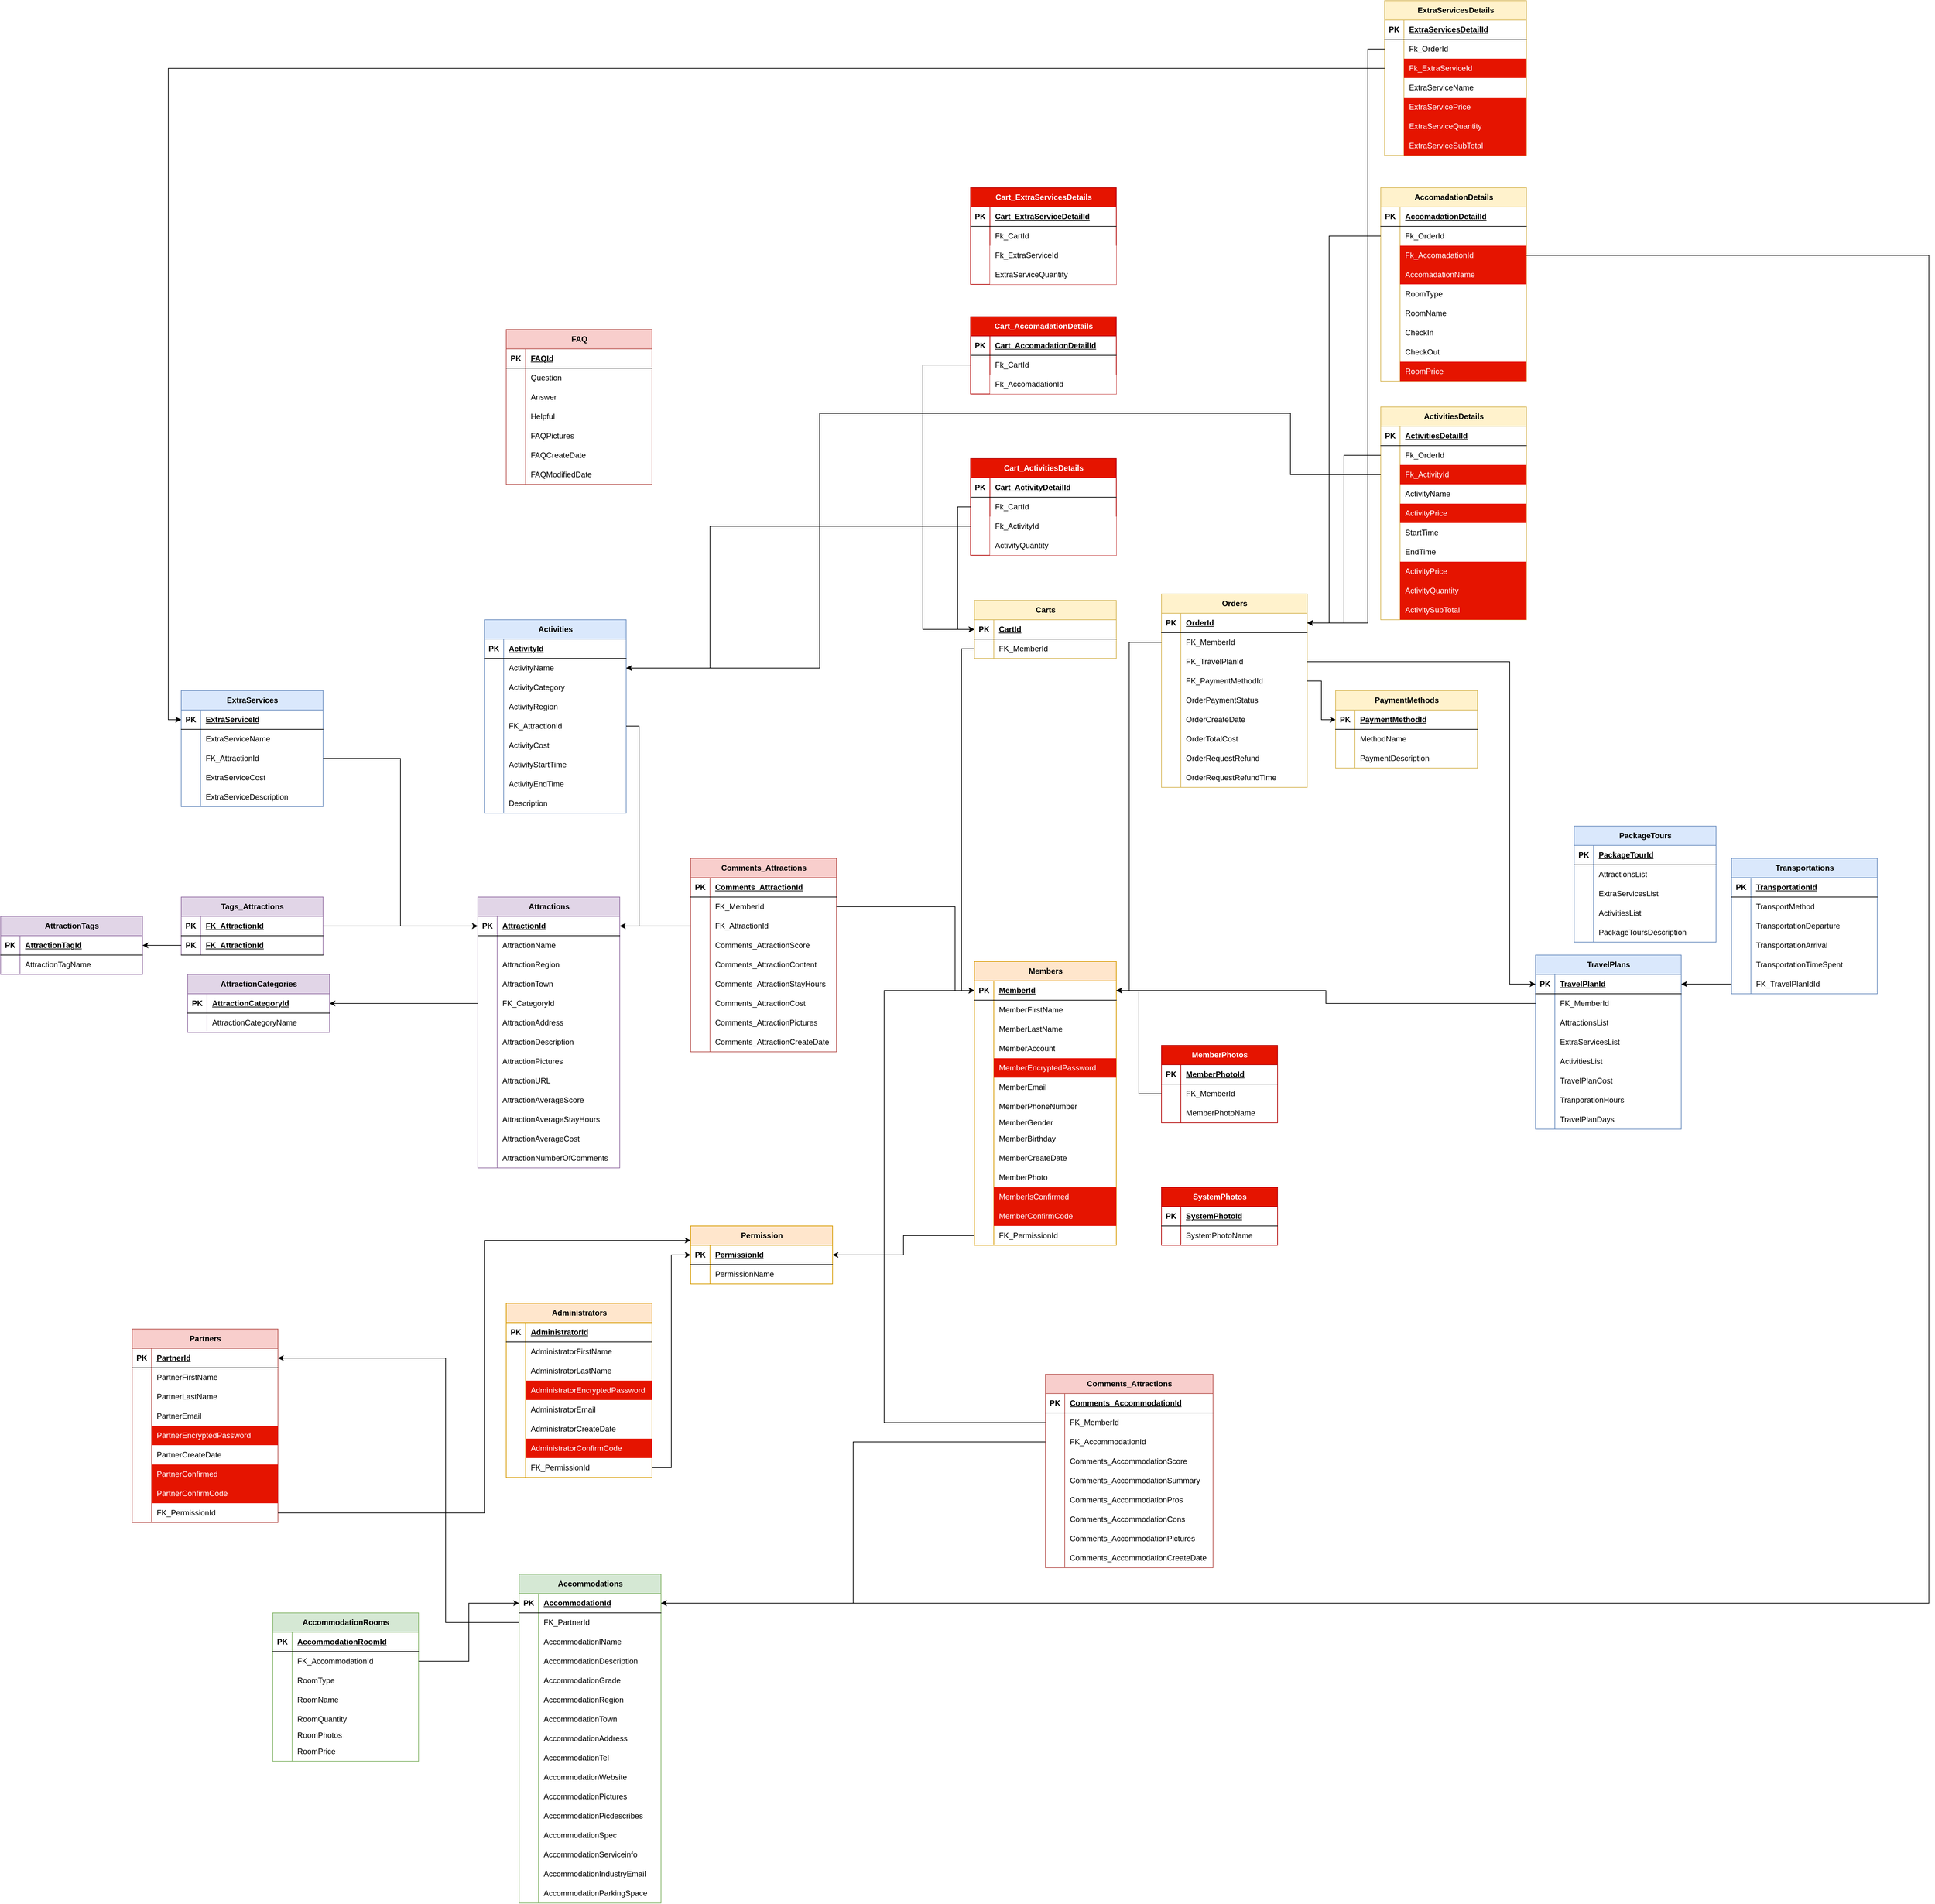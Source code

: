 <mxfile version="21.3.8" type="github">
  <diagram name="第 1 页" id="WFtb6BGqvICxzYtqbDIv">
    <mxGraphModel dx="2261" dy="1965" grid="1" gridSize="10" guides="1" tooltips="1" connect="1" arrows="1" fold="1" page="1" pageScale="1" pageWidth="827" pageHeight="1169" math="0" shadow="0">
      <root>
        <mxCell id="0" />
        <mxCell id="1" parent="0" />
        <mxCell id="X8zBvSqT35Ix6gxGrCm8-1" value="Attractions" style="shape=table;startSize=30;container=1;collapsible=1;childLayout=tableLayout;fixedRows=1;rowLines=0;fontStyle=1;align=center;resizeLast=1;html=1;fillColor=#e1d5e7;strokeColor=#9673a6;" parent="1" vertex="1">
          <mxGeometry x="530" y="470" width="220" height="420" as="geometry" />
        </mxCell>
        <mxCell id="X8zBvSqT35Ix6gxGrCm8-2" value="" style="shape=tableRow;horizontal=0;startSize=0;swimlaneHead=0;swimlaneBody=0;fillColor=none;collapsible=0;dropTarget=0;points=[[0,0.5],[1,0.5]];portConstraint=eastwest;top=0;left=0;right=0;bottom=1;" parent="X8zBvSqT35Ix6gxGrCm8-1" vertex="1">
          <mxGeometry y="30" width="220" height="30" as="geometry" />
        </mxCell>
        <mxCell id="X8zBvSqT35Ix6gxGrCm8-3" value="PK" style="shape=partialRectangle;connectable=0;fillColor=none;top=0;left=0;bottom=0;right=0;fontStyle=1;overflow=hidden;whiteSpace=wrap;html=1;" parent="X8zBvSqT35Ix6gxGrCm8-2" vertex="1">
          <mxGeometry width="30" height="30" as="geometry">
            <mxRectangle width="30" height="30" as="alternateBounds" />
          </mxGeometry>
        </mxCell>
        <mxCell id="X8zBvSqT35Ix6gxGrCm8-4" value="AttractionId" style="shape=partialRectangle;connectable=0;fillColor=none;top=0;left=0;bottom=0;right=0;align=left;spacingLeft=6;fontStyle=5;overflow=hidden;whiteSpace=wrap;html=1;" parent="X8zBvSqT35Ix6gxGrCm8-2" vertex="1">
          <mxGeometry x="30" width="190" height="30" as="geometry">
            <mxRectangle width="190" height="30" as="alternateBounds" />
          </mxGeometry>
        </mxCell>
        <mxCell id="X8zBvSqT35Ix6gxGrCm8-5" value="" style="shape=tableRow;horizontal=0;startSize=0;swimlaneHead=0;swimlaneBody=0;fillColor=none;collapsible=0;dropTarget=0;points=[[0,0.5],[1,0.5]];portConstraint=eastwest;top=0;left=0;right=0;bottom=0;" parent="X8zBvSqT35Ix6gxGrCm8-1" vertex="1">
          <mxGeometry y="60" width="220" height="30" as="geometry" />
        </mxCell>
        <mxCell id="X8zBvSqT35Ix6gxGrCm8-6" value="" style="shape=partialRectangle;connectable=0;fillColor=none;top=0;left=0;bottom=0;right=0;editable=1;overflow=hidden;whiteSpace=wrap;html=1;" parent="X8zBvSqT35Ix6gxGrCm8-5" vertex="1">
          <mxGeometry width="30" height="30" as="geometry">
            <mxRectangle width="30" height="30" as="alternateBounds" />
          </mxGeometry>
        </mxCell>
        <mxCell id="X8zBvSqT35Ix6gxGrCm8-7" value="AttractionName" style="shape=partialRectangle;connectable=0;fillColor=none;top=0;left=0;bottom=0;right=0;align=left;spacingLeft=6;overflow=hidden;whiteSpace=wrap;html=1;" parent="X8zBvSqT35Ix6gxGrCm8-5" vertex="1">
          <mxGeometry x="30" width="190" height="30" as="geometry">
            <mxRectangle width="190" height="30" as="alternateBounds" />
          </mxGeometry>
        </mxCell>
        <mxCell id="X8zBvSqT35Ix6gxGrCm8-8" value="" style="shape=tableRow;horizontal=0;startSize=0;swimlaneHead=0;swimlaneBody=0;fillColor=none;collapsible=0;dropTarget=0;points=[[0,0.5],[1,0.5]];portConstraint=eastwest;top=0;left=0;right=0;bottom=0;" parent="X8zBvSqT35Ix6gxGrCm8-1" vertex="1">
          <mxGeometry y="90" width="220" height="30" as="geometry" />
        </mxCell>
        <mxCell id="X8zBvSqT35Ix6gxGrCm8-9" value="" style="shape=partialRectangle;connectable=0;fillColor=none;top=0;left=0;bottom=0;right=0;editable=1;overflow=hidden;whiteSpace=wrap;html=1;" parent="X8zBvSqT35Ix6gxGrCm8-8" vertex="1">
          <mxGeometry width="30" height="30" as="geometry">
            <mxRectangle width="30" height="30" as="alternateBounds" />
          </mxGeometry>
        </mxCell>
        <mxCell id="X8zBvSqT35Ix6gxGrCm8-10" value="AttractionRegion" style="shape=partialRectangle;connectable=0;fillColor=none;top=0;left=0;bottom=0;right=0;align=left;spacingLeft=6;overflow=hidden;whiteSpace=wrap;html=1;" parent="X8zBvSqT35Ix6gxGrCm8-8" vertex="1">
          <mxGeometry x="30" width="190" height="30" as="geometry">
            <mxRectangle width="190" height="30" as="alternateBounds" />
          </mxGeometry>
        </mxCell>
        <mxCell id="X8zBvSqT35Ix6gxGrCm8-18" value="" style="shape=tableRow;horizontal=0;startSize=0;swimlaneHead=0;swimlaneBody=0;fillColor=none;collapsible=0;dropTarget=0;points=[[0,0.5],[1,0.5]];portConstraint=eastwest;top=0;left=0;right=0;bottom=0;" parent="X8zBvSqT35Ix6gxGrCm8-1" vertex="1">
          <mxGeometry y="120" width="220" height="30" as="geometry" />
        </mxCell>
        <mxCell id="X8zBvSqT35Ix6gxGrCm8-19" value="" style="shape=partialRectangle;connectable=0;fillColor=none;top=0;left=0;bottom=0;right=0;editable=1;overflow=hidden;whiteSpace=wrap;html=1;" parent="X8zBvSqT35Ix6gxGrCm8-18" vertex="1">
          <mxGeometry width="30" height="30" as="geometry">
            <mxRectangle width="30" height="30" as="alternateBounds" />
          </mxGeometry>
        </mxCell>
        <mxCell id="X8zBvSqT35Ix6gxGrCm8-20" value="AttractionTown" style="shape=partialRectangle;connectable=0;fillColor=none;top=0;left=0;bottom=0;right=0;align=left;spacingLeft=6;overflow=hidden;whiteSpace=wrap;html=1;" parent="X8zBvSqT35Ix6gxGrCm8-18" vertex="1">
          <mxGeometry x="30" width="190" height="30" as="geometry">
            <mxRectangle width="190" height="30" as="alternateBounds" />
          </mxGeometry>
        </mxCell>
        <mxCell id="X8zBvSqT35Ix6gxGrCm8-15" value="" style="shape=tableRow;horizontal=0;startSize=0;swimlaneHead=0;swimlaneBody=0;fillColor=none;collapsible=0;dropTarget=0;points=[[0,0.5],[1,0.5]];portConstraint=eastwest;top=0;left=0;right=0;bottom=0;" parent="X8zBvSqT35Ix6gxGrCm8-1" vertex="1">
          <mxGeometry y="150" width="220" height="30" as="geometry" />
        </mxCell>
        <mxCell id="X8zBvSqT35Ix6gxGrCm8-16" value="" style="shape=partialRectangle;connectable=0;fillColor=none;top=0;left=0;bottom=0;right=0;editable=1;overflow=hidden;whiteSpace=wrap;html=1;" parent="X8zBvSqT35Ix6gxGrCm8-15" vertex="1">
          <mxGeometry width="30" height="30" as="geometry">
            <mxRectangle width="30" height="30" as="alternateBounds" />
          </mxGeometry>
        </mxCell>
        <mxCell id="X8zBvSqT35Ix6gxGrCm8-17" value="FK_CategoryId" style="shape=partialRectangle;connectable=0;fillColor=none;top=0;left=0;bottom=0;right=0;align=left;spacingLeft=6;overflow=hidden;whiteSpace=wrap;html=1;" parent="X8zBvSqT35Ix6gxGrCm8-15" vertex="1">
          <mxGeometry x="30" width="190" height="30" as="geometry">
            <mxRectangle width="190" height="30" as="alternateBounds" />
          </mxGeometry>
        </mxCell>
        <mxCell id="X8zBvSqT35Ix6gxGrCm8-21" value="" style="shape=tableRow;horizontal=0;startSize=0;swimlaneHead=0;swimlaneBody=0;fillColor=none;collapsible=0;dropTarget=0;points=[[0,0.5],[1,0.5]];portConstraint=eastwest;top=0;left=0;right=0;bottom=0;" parent="X8zBvSqT35Ix6gxGrCm8-1" vertex="1">
          <mxGeometry y="180" width="220" height="30" as="geometry" />
        </mxCell>
        <mxCell id="X8zBvSqT35Ix6gxGrCm8-22" value="" style="shape=partialRectangle;connectable=0;fillColor=none;top=0;left=0;bottom=0;right=0;editable=1;overflow=hidden;whiteSpace=wrap;html=1;" parent="X8zBvSqT35Ix6gxGrCm8-21" vertex="1">
          <mxGeometry width="30" height="30" as="geometry">
            <mxRectangle width="30" height="30" as="alternateBounds" />
          </mxGeometry>
        </mxCell>
        <mxCell id="X8zBvSqT35Ix6gxGrCm8-23" value="AttractionAddress" style="shape=partialRectangle;connectable=0;fillColor=none;top=0;left=0;bottom=0;right=0;align=left;spacingLeft=6;overflow=hidden;whiteSpace=wrap;html=1;" parent="X8zBvSqT35Ix6gxGrCm8-21" vertex="1">
          <mxGeometry x="30" width="190" height="30" as="geometry">
            <mxRectangle width="190" height="30" as="alternateBounds" />
          </mxGeometry>
        </mxCell>
        <mxCell id="X8zBvSqT35Ix6gxGrCm8-24" value="" style="shape=tableRow;horizontal=0;startSize=0;swimlaneHead=0;swimlaneBody=0;fillColor=none;collapsible=0;dropTarget=0;points=[[0,0.5],[1,0.5]];portConstraint=eastwest;top=0;left=0;right=0;bottom=0;" parent="X8zBvSqT35Ix6gxGrCm8-1" vertex="1">
          <mxGeometry y="210" width="220" height="30" as="geometry" />
        </mxCell>
        <mxCell id="X8zBvSqT35Ix6gxGrCm8-25" value="" style="shape=partialRectangle;connectable=0;fillColor=none;top=0;left=0;bottom=0;right=0;editable=1;overflow=hidden;whiteSpace=wrap;html=1;" parent="X8zBvSqT35Ix6gxGrCm8-24" vertex="1">
          <mxGeometry width="30" height="30" as="geometry">
            <mxRectangle width="30" height="30" as="alternateBounds" />
          </mxGeometry>
        </mxCell>
        <mxCell id="X8zBvSqT35Ix6gxGrCm8-26" value="AttractionDescription" style="shape=partialRectangle;connectable=0;fillColor=none;top=0;left=0;bottom=0;right=0;align=left;spacingLeft=6;overflow=hidden;whiteSpace=wrap;html=1;" parent="X8zBvSqT35Ix6gxGrCm8-24" vertex="1">
          <mxGeometry x="30" width="190" height="30" as="geometry">
            <mxRectangle width="190" height="30" as="alternateBounds" />
          </mxGeometry>
        </mxCell>
        <mxCell id="X8zBvSqT35Ix6gxGrCm8-27" value="" style="shape=tableRow;horizontal=0;startSize=0;swimlaneHead=0;swimlaneBody=0;fillColor=none;collapsible=0;dropTarget=0;points=[[0,0.5],[1,0.5]];portConstraint=eastwest;top=0;left=0;right=0;bottom=0;" parent="X8zBvSqT35Ix6gxGrCm8-1" vertex="1">
          <mxGeometry y="240" width="220" height="30" as="geometry" />
        </mxCell>
        <mxCell id="X8zBvSqT35Ix6gxGrCm8-28" value="" style="shape=partialRectangle;connectable=0;fillColor=none;top=0;left=0;bottom=0;right=0;editable=1;overflow=hidden;whiteSpace=wrap;html=1;" parent="X8zBvSqT35Ix6gxGrCm8-27" vertex="1">
          <mxGeometry width="30" height="30" as="geometry">
            <mxRectangle width="30" height="30" as="alternateBounds" />
          </mxGeometry>
        </mxCell>
        <mxCell id="X8zBvSqT35Ix6gxGrCm8-29" value="AttractionPictures" style="shape=partialRectangle;connectable=0;fillColor=none;top=0;left=0;bottom=0;right=0;align=left;spacingLeft=6;overflow=hidden;whiteSpace=wrap;html=1;" parent="X8zBvSqT35Ix6gxGrCm8-27" vertex="1">
          <mxGeometry x="30" width="190" height="30" as="geometry">
            <mxRectangle width="190" height="30" as="alternateBounds" />
          </mxGeometry>
        </mxCell>
        <mxCell id="X8zBvSqT35Ix6gxGrCm8-30" value="" style="shape=tableRow;horizontal=0;startSize=0;swimlaneHead=0;swimlaneBody=0;fillColor=none;collapsible=0;dropTarget=0;points=[[0,0.5],[1,0.5]];portConstraint=eastwest;top=0;left=0;right=0;bottom=0;" parent="X8zBvSqT35Ix6gxGrCm8-1" vertex="1">
          <mxGeometry y="270" width="220" height="30" as="geometry" />
        </mxCell>
        <mxCell id="X8zBvSqT35Ix6gxGrCm8-31" value="" style="shape=partialRectangle;connectable=0;fillColor=none;top=0;left=0;bottom=0;right=0;editable=1;overflow=hidden;whiteSpace=wrap;html=1;" parent="X8zBvSqT35Ix6gxGrCm8-30" vertex="1">
          <mxGeometry width="30" height="30" as="geometry">
            <mxRectangle width="30" height="30" as="alternateBounds" />
          </mxGeometry>
        </mxCell>
        <mxCell id="X8zBvSqT35Ix6gxGrCm8-32" value="AttractionURL" style="shape=partialRectangle;connectable=0;fillColor=none;top=0;left=0;bottom=0;right=0;align=left;spacingLeft=6;overflow=hidden;whiteSpace=wrap;html=1;" parent="X8zBvSqT35Ix6gxGrCm8-30" vertex="1">
          <mxGeometry x="30" width="190" height="30" as="geometry">
            <mxRectangle width="190" height="30" as="alternateBounds" />
          </mxGeometry>
        </mxCell>
        <mxCell id="X8zBvSqT35Ix6gxGrCm8-33" value="" style="shape=tableRow;horizontal=0;startSize=0;swimlaneHead=0;swimlaneBody=0;fillColor=none;collapsible=0;dropTarget=0;points=[[0,0.5],[1,0.5]];portConstraint=eastwest;top=0;left=0;right=0;bottom=0;" parent="X8zBvSqT35Ix6gxGrCm8-1" vertex="1">
          <mxGeometry y="300" width="220" height="30" as="geometry" />
        </mxCell>
        <mxCell id="X8zBvSqT35Ix6gxGrCm8-34" value="" style="shape=partialRectangle;connectable=0;fillColor=none;top=0;left=0;bottom=0;right=0;editable=1;overflow=hidden;whiteSpace=wrap;html=1;" parent="X8zBvSqT35Ix6gxGrCm8-33" vertex="1">
          <mxGeometry width="30" height="30" as="geometry">
            <mxRectangle width="30" height="30" as="alternateBounds" />
          </mxGeometry>
        </mxCell>
        <mxCell id="X8zBvSqT35Ix6gxGrCm8-35" value="AttractionAverageScore" style="shape=partialRectangle;connectable=0;fillColor=none;top=0;left=0;bottom=0;right=0;align=left;spacingLeft=6;overflow=hidden;whiteSpace=wrap;html=1;" parent="X8zBvSqT35Ix6gxGrCm8-33" vertex="1">
          <mxGeometry x="30" width="190" height="30" as="geometry">
            <mxRectangle width="190" height="30" as="alternateBounds" />
          </mxGeometry>
        </mxCell>
        <mxCell id="X8zBvSqT35Ix6gxGrCm8-36" value="" style="shape=tableRow;horizontal=0;startSize=0;swimlaneHead=0;swimlaneBody=0;fillColor=none;collapsible=0;dropTarget=0;points=[[0,0.5],[1,0.5]];portConstraint=eastwest;top=0;left=0;right=0;bottom=0;" parent="X8zBvSqT35Ix6gxGrCm8-1" vertex="1">
          <mxGeometry y="330" width="220" height="30" as="geometry" />
        </mxCell>
        <mxCell id="X8zBvSqT35Ix6gxGrCm8-37" value="" style="shape=partialRectangle;connectable=0;fillColor=none;top=0;left=0;bottom=0;right=0;editable=1;overflow=hidden;whiteSpace=wrap;html=1;" parent="X8zBvSqT35Ix6gxGrCm8-36" vertex="1">
          <mxGeometry width="30" height="30" as="geometry">
            <mxRectangle width="30" height="30" as="alternateBounds" />
          </mxGeometry>
        </mxCell>
        <mxCell id="X8zBvSqT35Ix6gxGrCm8-38" value="AttractionAverageStayHours" style="shape=partialRectangle;connectable=0;fillColor=none;top=0;left=0;bottom=0;right=0;align=left;spacingLeft=6;overflow=hidden;whiteSpace=wrap;html=1;" parent="X8zBvSqT35Ix6gxGrCm8-36" vertex="1">
          <mxGeometry x="30" width="190" height="30" as="geometry">
            <mxRectangle width="190" height="30" as="alternateBounds" />
          </mxGeometry>
        </mxCell>
        <mxCell id="X8zBvSqT35Ix6gxGrCm8-39" value="" style="shape=tableRow;horizontal=0;startSize=0;swimlaneHead=0;swimlaneBody=0;fillColor=none;collapsible=0;dropTarget=0;points=[[0,0.5],[1,0.5]];portConstraint=eastwest;top=0;left=0;right=0;bottom=0;" parent="X8zBvSqT35Ix6gxGrCm8-1" vertex="1">
          <mxGeometry y="360" width="220" height="30" as="geometry" />
        </mxCell>
        <mxCell id="X8zBvSqT35Ix6gxGrCm8-40" value="" style="shape=partialRectangle;connectable=0;fillColor=none;top=0;left=0;bottom=0;right=0;editable=1;overflow=hidden;whiteSpace=wrap;html=1;" parent="X8zBvSqT35Ix6gxGrCm8-39" vertex="1">
          <mxGeometry width="30" height="30" as="geometry">
            <mxRectangle width="30" height="30" as="alternateBounds" />
          </mxGeometry>
        </mxCell>
        <mxCell id="X8zBvSqT35Ix6gxGrCm8-41" value="AttractionAverageCost" style="shape=partialRectangle;connectable=0;fillColor=none;top=0;left=0;bottom=0;right=0;align=left;spacingLeft=6;overflow=hidden;whiteSpace=wrap;html=1;" parent="X8zBvSqT35Ix6gxGrCm8-39" vertex="1">
          <mxGeometry x="30" width="190" height="30" as="geometry">
            <mxRectangle width="190" height="30" as="alternateBounds" />
          </mxGeometry>
        </mxCell>
        <mxCell id="X8zBvSqT35Ix6gxGrCm8-11" value="" style="shape=tableRow;horizontal=0;startSize=0;swimlaneHead=0;swimlaneBody=0;fillColor=none;collapsible=0;dropTarget=0;points=[[0,0.5],[1,0.5]];portConstraint=eastwest;top=0;left=0;right=0;bottom=0;" parent="X8zBvSqT35Ix6gxGrCm8-1" vertex="1">
          <mxGeometry y="390" width="220" height="30" as="geometry" />
        </mxCell>
        <mxCell id="X8zBvSqT35Ix6gxGrCm8-12" value="" style="shape=partialRectangle;connectable=0;fillColor=none;top=0;left=0;bottom=0;right=0;editable=1;overflow=hidden;whiteSpace=wrap;html=1;" parent="X8zBvSqT35Ix6gxGrCm8-11" vertex="1">
          <mxGeometry width="30" height="30" as="geometry">
            <mxRectangle width="30" height="30" as="alternateBounds" />
          </mxGeometry>
        </mxCell>
        <mxCell id="X8zBvSqT35Ix6gxGrCm8-13" value="AttractionNumberOfComments" style="shape=partialRectangle;connectable=0;fillColor=none;top=0;left=0;bottom=0;right=0;align=left;spacingLeft=6;overflow=hidden;whiteSpace=wrap;html=1;" parent="X8zBvSqT35Ix6gxGrCm8-11" vertex="1">
          <mxGeometry x="30" width="190" height="30" as="geometry">
            <mxRectangle width="190" height="30" as="alternateBounds" />
          </mxGeometry>
        </mxCell>
        <mxCell id="X8zBvSqT35Ix6gxGrCm8-42" value="AttractionCategories" style="shape=table;startSize=30;container=1;collapsible=1;childLayout=tableLayout;fixedRows=1;rowLines=0;fontStyle=1;align=center;resizeLast=1;html=1;fillColor=#e1d5e7;strokeColor=#9673a6;" parent="1" vertex="1">
          <mxGeometry x="80" y="590" width="220" height="90" as="geometry" />
        </mxCell>
        <mxCell id="X8zBvSqT35Ix6gxGrCm8-43" value="" style="shape=tableRow;horizontal=0;startSize=0;swimlaneHead=0;swimlaneBody=0;fillColor=none;collapsible=0;dropTarget=0;points=[[0,0.5],[1,0.5]];portConstraint=eastwest;top=0;left=0;right=0;bottom=1;" parent="X8zBvSqT35Ix6gxGrCm8-42" vertex="1">
          <mxGeometry y="30" width="220" height="30" as="geometry" />
        </mxCell>
        <mxCell id="X8zBvSqT35Ix6gxGrCm8-44" value="PK" style="shape=partialRectangle;connectable=0;fillColor=none;top=0;left=0;bottom=0;right=0;fontStyle=1;overflow=hidden;whiteSpace=wrap;html=1;" parent="X8zBvSqT35Ix6gxGrCm8-43" vertex="1">
          <mxGeometry width="30" height="30" as="geometry">
            <mxRectangle width="30" height="30" as="alternateBounds" />
          </mxGeometry>
        </mxCell>
        <mxCell id="X8zBvSqT35Ix6gxGrCm8-45" value="AttractionCategoryId" style="shape=partialRectangle;connectable=0;fillColor=none;top=0;left=0;bottom=0;right=0;align=left;spacingLeft=6;fontStyle=5;overflow=hidden;whiteSpace=wrap;html=1;" parent="X8zBvSqT35Ix6gxGrCm8-43" vertex="1">
          <mxGeometry x="30" width="190" height="30" as="geometry">
            <mxRectangle width="190" height="30" as="alternateBounds" />
          </mxGeometry>
        </mxCell>
        <mxCell id="X8zBvSqT35Ix6gxGrCm8-46" value="" style="shape=tableRow;horizontal=0;startSize=0;swimlaneHead=0;swimlaneBody=0;fillColor=none;collapsible=0;dropTarget=0;points=[[0,0.5],[1,0.5]];portConstraint=eastwest;top=0;left=0;right=0;bottom=0;" parent="X8zBvSqT35Ix6gxGrCm8-42" vertex="1">
          <mxGeometry y="60" width="220" height="30" as="geometry" />
        </mxCell>
        <mxCell id="X8zBvSqT35Ix6gxGrCm8-47" value="" style="shape=partialRectangle;connectable=0;fillColor=none;top=0;left=0;bottom=0;right=0;editable=1;overflow=hidden;whiteSpace=wrap;html=1;" parent="X8zBvSqT35Ix6gxGrCm8-46" vertex="1">
          <mxGeometry width="30" height="30" as="geometry">
            <mxRectangle width="30" height="30" as="alternateBounds" />
          </mxGeometry>
        </mxCell>
        <mxCell id="X8zBvSqT35Ix6gxGrCm8-48" value="AttractionCategoryName" style="shape=partialRectangle;connectable=0;fillColor=none;top=0;left=0;bottom=0;right=0;align=left;spacingLeft=6;overflow=hidden;whiteSpace=wrap;html=1;" parent="X8zBvSqT35Ix6gxGrCm8-46" vertex="1">
          <mxGeometry x="30" width="190" height="30" as="geometry">
            <mxRectangle width="190" height="30" as="alternateBounds" />
          </mxGeometry>
        </mxCell>
        <mxCell id="X8zBvSqT35Ix6gxGrCm8-84" value="Tags_Attractions" style="shape=table;startSize=30;container=1;collapsible=1;childLayout=tableLayout;fixedRows=1;rowLines=0;fontStyle=1;align=center;resizeLast=1;html=1;fillColor=#e1d5e7;strokeColor=#9673a6;" parent="1" vertex="1">
          <mxGeometry x="70" y="470" width="220" height="90" as="geometry" />
        </mxCell>
        <mxCell id="X8zBvSqT35Ix6gxGrCm8-99" value="" style="shape=tableRow;horizontal=0;startSize=0;swimlaneHead=0;swimlaneBody=0;fillColor=none;collapsible=0;dropTarget=0;points=[[0,0.5],[1,0.5]];portConstraint=eastwest;top=0;left=0;right=0;bottom=1;" parent="X8zBvSqT35Ix6gxGrCm8-84" vertex="1">
          <mxGeometry y="30" width="220" height="30" as="geometry" />
        </mxCell>
        <mxCell id="X8zBvSqT35Ix6gxGrCm8-100" value="PK" style="shape=partialRectangle;connectable=0;fillColor=none;top=0;left=0;bottom=0;right=0;fontStyle=1;overflow=hidden;whiteSpace=wrap;html=1;" parent="X8zBvSqT35Ix6gxGrCm8-99" vertex="1">
          <mxGeometry width="30" height="30" as="geometry">
            <mxRectangle width="30" height="30" as="alternateBounds" />
          </mxGeometry>
        </mxCell>
        <mxCell id="X8zBvSqT35Ix6gxGrCm8-101" value="FK_AttractionId" style="shape=partialRectangle;connectable=0;fillColor=none;top=0;left=0;bottom=0;right=0;align=left;spacingLeft=6;fontStyle=5;overflow=hidden;whiteSpace=wrap;html=1;" parent="X8zBvSqT35Ix6gxGrCm8-99" vertex="1">
          <mxGeometry x="30" width="190" height="30" as="geometry">
            <mxRectangle width="190" height="30" as="alternateBounds" />
          </mxGeometry>
        </mxCell>
        <mxCell id="X8zBvSqT35Ix6gxGrCm8-85" value="" style="shape=tableRow;horizontal=0;startSize=0;swimlaneHead=0;swimlaneBody=0;fillColor=none;collapsible=0;dropTarget=0;points=[[0,0.5],[1,0.5]];portConstraint=eastwest;top=0;left=0;right=0;bottom=1;" parent="X8zBvSqT35Ix6gxGrCm8-84" vertex="1">
          <mxGeometry y="60" width="220" height="30" as="geometry" />
        </mxCell>
        <mxCell id="X8zBvSqT35Ix6gxGrCm8-86" value="PK" style="shape=partialRectangle;connectable=0;fillColor=none;top=0;left=0;bottom=0;right=0;fontStyle=1;overflow=hidden;whiteSpace=wrap;html=1;" parent="X8zBvSqT35Ix6gxGrCm8-85" vertex="1">
          <mxGeometry width="30" height="30" as="geometry">
            <mxRectangle width="30" height="30" as="alternateBounds" />
          </mxGeometry>
        </mxCell>
        <mxCell id="X8zBvSqT35Ix6gxGrCm8-87" value="FK_AttractionId" style="shape=partialRectangle;connectable=0;fillColor=none;top=0;left=0;bottom=0;right=0;align=left;spacingLeft=6;fontStyle=5;overflow=hidden;whiteSpace=wrap;html=1;" parent="X8zBvSqT35Ix6gxGrCm8-85" vertex="1">
          <mxGeometry x="30" width="190" height="30" as="geometry">
            <mxRectangle width="190" height="30" as="alternateBounds" />
          </mxGeometry>
        </mxCell>
        <mxCell id="X8zBvSqT35Ix6gxGrCm8-91" value="AttractionTags" style="shape=table;startSize=30;container=1;collapsible=1;childLayout=tableLayout;fixedRows=1;rowLines=0;fontStyle=1;align=center;resizeLast=1;html=1;fillColor=#e1d5e7;strokeColor=#9673a6;" parent="1" vertex="1">
          <mxGeometry x="-210" y="500" width="220" height="90" as="geometry" />
        </mxCell>
        <mxCell id="X8zBvSqT35Ix6gxGrCm8-92" value="" style="shape=tableRow;horizontal=0;startSize=0;swimlaneHead=0;swimlaneBody=0;fillColor=none;collapsible=0;dropTarget=0;points=[[0,0.5],[1,0.5]];portConstraint=eastwest;top=0;left=0;right=0;bottom=1;" parent="X8zBvSqT35Ix6gxGrCm8-91" vertex="1">
          <mxGeometry y="30" width="220" height="30" as="geometry" />
        </mxCell>
        <mxCell id="X8zBvSqT35Ix6gxGrCm8-93" value="PK" style="shape=partialRectangle;connectable=0;fillColor=none;top=0;left=0;bottom=0;right=0;fontStyle=1;overflow=hidden;whiteSpace=wrap;html=1;" parent="X8zBvSqT35Ix6gxGrCm8-92" vertex="1">
          <mxGeometry width="30" height="30" as="geometry">
            <mxRectangle width="30" height="30" as="alternateBounds" />
          </mxGeometry>
        </mxCell>
        <mxCell id="X8zBvSqT35Ix6gxGrCm8-94" value="AttractionTagId" style="shape=partialRectangle;connectable=0;fillColor=none;top=0;left=0;bottom=0;right=0;align=left;spacingLeft=6;fontStyle=5;overflow=hidden;whiteSpace=wrap;html=1;" parent="X8zBvSqT35Ix6gxGrCm8-92" vertex="1">
          <mxGeometry x="30" width="190" height="30" as="geometry">
            <mxRectangle width="190" height="30" as="alternateBounds" />
          </mxGeometry>
        </mxCell>
        <mxCell id="X8zBvSqT35Ix6gxGrCm8-95" value="" style="shape=tableRow;horizontal=0;startSize=0;swimlaneHead=0;swimlaneBody=0;fillColor=none;collapsible=0;dropTarget=0;points=[[0,0.5],[1,0.5]];portConstraint=eastwest;top=0;left=0;right=0;bottom=0;" parent="X8zBvSqT35Ix6gxGrCm8-91" vertex="1">
          <mxGeometry y="60" width="220" height="30" as="geometry" />
        </mxCell>
        <mxCell id="X8zBvSqT35Ix6gxGrCm8-96" value="" style="shape=partialRectangle;connectable=0;fillColor=none;top=0;left=0;bottom=0;right=0;editable=1;overflow=hidden;whiteSpace=wrap;html=1;" parent="X8zBvSqT35Ix6gxGrCm8-95" vertex="1">
          <mxGeometry width="30" height="30" as="geometry">
            <mxRectangle width="30" height="30" as="alternateBounds" />
          </mxGeometry>
        </mxCell>
        <mxCell id="X8zBvSqT35Ix6gxGrCm8-97" value="AttractionTagName" style="shape=partialRectangle;connectable=0;fillColor=none;top=0;left=0;bottom=0;right=0;align=left;spacingLeft=6;overflow=hidden;whiteSpace=wrap;html=1;" parent="X8zBvSqT35Ix6gxGrCm8-95" vertex="1">
          <mxGeometry x="30" width="190" height="30" as="geometry">
            <mxRectangle width="190" height="30" as="alternateBounds" />
          </mxGeometry>
        </mxCell>
        <mxCell id="X8zBvSqT35Ix6gxGrCm8-105" style="edgeStyle=orthogonalEdgeStyle;rounded=0;orthogonalLoop=1;jettySize=auto;html=1;exitX=1;exitY=0.5;exitDx=0;exitDy=0;entryX=0;entryY=0.5;entryDx=0;entryDy=0;" parent="1" source="X8zBvSqT35Ix6gxGrCm8-99" target="X8zBvSqT35Ix6gxGrCm8-2" edge="1">
          <mxGeometry relative="1" as="geometry" />
        </mxCell>
        <mxCell id="X8zBvSqT35Ix6gxGrCm8-106" value="ExtraServices" style="shape=table;startSize=30;container=1;collapsible=1;childLayout=tableLayout;fixedRows=1;rowLines=0;fontStyle=1;align=center;resizeLast=1;html=1;fillColor=#dae8fc;strokeColor=#6c8ebf;" parent="1" vertex="1">
          <mxGeometry x="70" y="150" width="220" height="180" as="geometry" />
        </mxCell>
        <mxCell id="X8zBvSqT35Ix6gxGrCm8-107" value="" style="shape=tableRow;horizontal=0;startSize=0;swimlaneHead=0;swimlaneBody=0;fillColor=none;collapsible=0;dropTarget=0;points=[[0,0.5],[1,0.5]];portConstraint=eastwest;top=0;left=0;right=0;bottom=1;" parent="X8zBvSqT35Ix6gxGrCm8-106" vertex="1">
          <mxGeometry y="30" width="220" height="30" as="geometry" />
        </mxCell>
        <mxCell id="X8zBvSqT35Ix6gxGrCm8-108" value="PK" style="shape=partialRectangle;connectable=0;fillColor=none;top=0;left=0;bottom=0;right=0;fontStyle=1;overflow=hidden;whiteSpace=wrap;html=1;" parent="X8zBvSqT35Ix6gxGrCm8-107" vertex="1">
          <mxGeometry width="30" height="30" as="geometry">
            <mxRectangle width="30" height="30" as="alternateBounds" />
          </mxGeometry>
        </mxCell>
        <mxCell id="X8zBvSqT35Ix6gxGrCm8-109" value="ExtraServiceId" style="shape=partialRectangle;connectable=0;fillColor=none;top=0;left=0;bottom=0;right=0;align=left;spacingLeft=6;fontStyle=5;overflow=hidden;whiteSpace=wrap;html=1;" parent="X8zBvSqT35Ix6gxGrCm8-107" vertex="1">
          <mxGeometry x="30" width="190" height="30" as="geometry">
            <mxRectangle width="190" height="30" as="alternateBounds" />
          </mxGeometry>
        </mxCell>
        <mxCell id="X8zBvSqT35Ix6gxGrCm8-110" value="" style="shape=tableRow;horizontal=0;startSize=0;swimlaneHead=0;swimlaneBody=0;fillColor=none;collapsible=0;dropTarget=0;points=[[0,0.5],[1,0.5]];portConstraint=eastwest;top=0;left=0;right=0;bottom=0;" parent="X8zBvSqT35Ix6gxGrCm8-106" vertex="1">
          <mxGeometry y="60" width="220" height="30" as="geometry" />
        </mxCell>
        <mxCell id="X8zBvSqT35Ix6gxGrCm8-111" value="" style="shape=partialRectangle;connectable=0;fillColor=none;top=0;left=0;bottom=0;right=0;editable=1;overflow=hidden;whiteSpace=wrap;html=1;" parent="X8zBvSqT35Ix6gxGrCm8-110" vertex="1">
          <mxGeometry width="30" height="30" as="geometry">
            <mxRectangle width="30" height="30" as="alternateBounds" />
          </mxGeometry>
        </mxCell>
        <mxCell id="X8zBvSqT35Ix6gxGrCm8-112" value="ExtraServiceName" style="shape=partialRectangle;connectable=0;fillColor=none;top=0;left=0;bottom=0;right=0;align=left;spacingLeft=6;overflow=hidden;whiteSpace=wrap;html=1;" parent="X8zBvSqT35Ix6gxGrCm8-110" vertex="1">
          <mxGeometry x="30" width="190" height="30" as="geometry">
            <mxRectangle width="190" height="30" as="alternateBounds" />
          </mxGeometry>
        </mxCell>
        <mxCell id="X8zBvSqT35Ix6gxGrCm8-113" value="" style="shape=tableRow;horizontal=0;startSize=0;swimlaneHead=0;swimlaneBody=0;fillColor=none;collapsible=0;dropTarget=0;points=[[0,0.5],[1,0.5]];portConstraint=eastwest;top=0;left=0;right=0;bottom=0;" parent="X8zBvSqT35Ix6gxGrCm8-106" vertex="1">
          <mxGeometry y="90" width="220" height="30" as="geometry" />
        </mxCell>
        <mxCell id="X8zBvSqT35Ix6gxGrCm8-114" value="" style="shape=partialRectangle;connectable=0;fillColor=none;top=0;left=0;bottom=0;right=0;editable=1;overflow=hidden;whiteSpace=wrap;html=1;" parent="X8zBvSqT35Ix6gxGrCm8-113" vertex="1">
          <mxGeometry width="30" height="30" as="geometry">
            <mxRectangle width="30" height="30" as="alternateBounds" />
          </mxGeometry>
        </mxCell>
        <mxCell id="X8zBvSqT35Ix6gxGrCm8-115" value="FK_AttractionId" style="shape=partialRectangle;connectable=0;fillColor=none;top=0;left=0;bottom=0;right=0;align=left;spacingLeft=6;overflow=hidden;whiteSpace=wrap;html=1;" parent="X8zBvSqT35Ix6gxGrCm8-113" vertex="1">
          <mxGeometry x="30" width="190" height="30" as="geometry">
            <mxRectangle width="190" height="30" as="alternateBounds" />
          </mxGeometry>
        </mxCell>
        <mxCell id="X8zBvSqT35Ix6gxGrCm8-116" value="" style="shape=tableRow;horizontal=0;startSize=0;swimlaneHead=0;swimlaneBody=0;fillColor=none;collapsible=0;dropTarget=0;points=[[0,0.5],[1,0.5]];portConstraint=eastwest;top=0;left=0;right=0;bottom=0;" parent="X8zBvSqT35Ix6gxGrCm8-106" vertex="1">
          <mxGeometry y="120" width="220" height="30" as="geometry" />
        </mxCell>
        <mxCell id="X8zBvSqT35Ix6gxGrCm8-117" value="" style="shape=partialRectangle;connectable=0;fillColor=none;top=0;left=0;bottom=0;right=0;editable=1;overflow=hidden;whiteSpace=wrap;html=1;" parent="X8zBvSqT35Ix6gxGrCm8-116" vertex="1">
          <mxGeometry width="30" height="30" as="geometry">
            <mxRectangle width="30" height="30" as="alternateBounds" />
          </mxGeometry>
        </mxCell>
        <mxCell id="X8zBvSqT35Ix6gxGrCm8-118" value="ExtraServiceCost" style="shape=partialRectangle;connectable=0;fillColor=none;top=0;left=0;bottom=0;right=0;align=left;spacingLeft=6;overflow=hidden;whiteSpace=wrap;html=1;" parent="X8zBvSqT35Ix6gxGrCm8-116" vertex="1">
          <mxGeometry x="30" width="190" height="30" as="geometry">
            <mxRectangle width="190" height="30" as="alternateBounds" />
          </mxGeometry>
        </mxCell>
        <mxCell id="X8zBvSqT35Ix6gxGrCm8-119" value="" style="shape=tableRow;horizontal=0;startSize=0;swimlaneHead=0;swimlaneBody=0;fillColor=none;collapsible=0;dropTarget=0;points=[[0,0.5],[1,0.5]];portConstraint=eastwest;top=0;left=0;right=0;bottom=0;" parent="X8zBvSqT35Ix6gxGrCm8-106" vertex="1">
          <mxGeometry y="150" width="220" height="30" as="geometry" />
        </mxCell>
        <mxCell id="X8zBvSqT35Ix6gxGrCm8-120" value="" style="shape=partialRectangle;connectable=0;fillColor=none;top=0;left=0;bottom=0;right=0;editable=1;overflow=hidden;whiteSpace=wrap;html=1;" parent="X8zBvSqT35Ix6gxGrCm8-119" vertex="1">
          <mxGeometry width="30" height="30" as="geometry">
            <mxRectangle width="30" height="30" as="alternateBounds" />
          </mxGeometry>
        </mxCell>
        <mxCell id="X8zBvSqT35Ix6gxGrCm8-121" value="ExtraServiceDescription" style="shape=partialRectangle;connectable=0;fillColor=none;top=0;left=0;bottom=0;right=0;align=left;spacingLeft=6;overflow=hidden;whiteSpace=wrap;html=1;" parent="X8zBvSqT35Ix6gxGrCm8-119" vertex="1">
          <mxGeometry x="30" width="190" height="30" as="geometry">
            <mxRectangle width="190" height="30" as="alternateBounds" />
          </mxGeometry>
        </mxCell>
        <mxCell id="X8zBvSqT35Ix6gxGrCm8-147" value="Activities" style="shape=table;startSize=30;container=1;collapsible=1;childLayout=tableLayout;fixedRows=1;rowLines=0;fontStyle=1;align=center;resizeLast=1;html=1;fillColor=#dae8fc;strokeColor=#6c8ebf;" parent="1" vertex="1">
          <mxGeometry x="540" y="40" width="220" height="300" as="geometry" />
        </mxCell>
        <mxCell id="X8zBvSqT35Ix6gxGrCm8-148" value="" style="shape=tableRow;horizontal=0;startSize=0;swimlaneHead=0;swimlaneBody=0;fillColor=none;collapsible=0;dropTarget=0;points=[[0,0.5],[1,0.5]];portConstraint=eastwest;top=0;left=0;right=0;bottom=1;" parent="X8zBvSqT35Ix6gxGrCm8-147" vertex="1">
          <mxGeometry y="30" width="220" height="30" as="geometry" />
        </mxCell>
        <mxCell id="X8zBvSqT35Ix6gxGrCm8-149" value="PK" style="shape=partialRectangle;connectable=0;fillColor=none;top=0;left=0;bottom=0;right=0;fontStyle=1;overflow=hidden;whiteSpace=wrap;html=1;" parent="X8zBvSqT35Ix6gxGrCm8-148" vertex="1">
          <mxGeometry width="30" height="30" as="geometry">
            <mxRectangle width="30" height="30" as="alternateBounds" />
          </mxGeometry>
        </mxCell>
        <mxCell id="X8zBvSqT35Ix6gxGrCm8-150" value="ActivityId" style="shape=partialRectangle;connectable=0;fillColor=none;top=0;left=0;bottom=0;right=0;align=left;spacingLeft=6;fontStyle=5;overflow=hidden;whiteSpace=wrap;html=1;" parent="X8zBvSqT35Ix6gxGrCm8-148" vertex="1">
          <mxGeometry x="30" width="190" height="30" as="geometry">
            <mxRectangle width="190" height="30" as="alternateBounds" />
          </mxGeometry>
        </mxCell>
        <mxCell id="X8zBvSqT35Ix6gxGrCm8-151" value="" style="shape=tableRow;horizontal=0;startSize=0;swimlaneHead=0;swimlaneBody=0;fillColor=none;collapsible=0;dropTarget=0;points=[[0,0.5],[1,0.5]];portConstraint=eastwest;top=0;left=0;right=0;bottom=0;" parent="X8zBvSqT35Ix6gxGrCm8-147" vertex="1">
          <mxGeometry y="60" width="220" height="30" as="geometry" />
        </mxCell>
        <mxCell id="X8zBvSqT35Ix6gxGrCm8-152" value="" style="shape=partialRectangle;connectable=0;fillColor=none;top=0;left=0;bottom=0;right=0;editable=1;overflow=hidden;whiteSpace=wrap;html=1;" parent="X8zBvSqT35Ix6gxGrCm8-151" vertex="1">
          <mxGeometry width="30" height="30" as="geometry">
            <mxRectangle width="30" height="30" as="alternateBounds" />
          </mxGeometry>
        </mxCell>
        <mxCell id="X8zBvSqT35Ix6gxGrCm8-153" value="ActivityName" style="shape=partialRectangle;connectable=0;fillColor=none;top=0;left=0;bottom=0;right=0;align=left;spacingLeft=6;overflow=hidden;whiteSpace=wrap;html=1;" parent="X8zBvSqT35Ix6gxGrCm8-151" vertex="1">
          <mxGeometry x="30" width="190" height="30" as="geometry">
            <mxRectangle width="190" height="30" as="alternateBounds" />
          </mxGeometry>
        </mxCell>
        <mxCell id="X8zBvSqT35Ix6gxGrCm8-154" value="" style="shape=tableRow;horizontal=0;startSize=0;swimlaneHead=0;swimlaneBody=0;fillColor=none;collapsible=0;dropTarget=0;points=[[0,0.5],[1,0.5]];portConstraint=eastwest;top=0;left=0;right=0;bottom=0;" parent="X8zBvSqT35Ix6gxGrCm8-147" vertex="1">
          <mxGeometry y="90" width="220" height="30" as="geometry" />
        </mxCell>
        <mxCell id="X8zBvSqT35Ix6gxGrCm8-155" value="" style="shape=partialRectangle;connectable=0;fillColor=none;top=0;left=0;bottom=0;right=0;editable=1;overflow=hidden;whiteSpace=wrap;html=1;" parent="X8zBvSqT35Ix6gxGrCm8-154" vertex="1">
          <mxGeometry width="30" height="30" as="geometry">
            <mxRectangle width="30" height="30" as="alternateBounds" />
          </mxGeometry>
        </mxCell>
        <mxCell id="X8zBvSqT35Ix6gxGrCm8-156" value="ActivityCategory" style="shape=partialRectangle;connectable=0;fillColor=none;top=0;left=0;bottom=0;right=0;align=left;spacingLeft=6;overflow=hidden;whiteSpace=wrap;html=1;" parent="X8zBvSqT35Ix6gxGrCm8-154" vertex="1">
          <mxGeometry x="30" width="190" height="30" as="geometry">
            <mxRectangle width="190" height="30" as="alternateBounds" />
          </mxGeometry>
        </mxCell>
        <mxCell id="X8zBvSqT35Ix6gxGrCm8-157" value="" style="shape=tableRow;horizontal=0;startSize=0;swimlaneHead=0;swimlaneBody=0;fillColor=none;collapsible=0;dropTarget=0;points=[[0,0.5],[1,0.5]];portConstraint=eastwest;top=0;left=0;right=0;bottom=0;" parent="X8zBvSqT35Ix6gxGrCm8-147" vertex="1">
          <mxGeometry y="120" width="220" height="30" as="geometry" />
        </mxCell>
        <mxCell id="X8zBvSqT35Ix6gxGrCm8-158" value="" style="shape=partialRectangle;connectable=0;fillColor=none;top=0;left=0;bottom=0;right=0;editable=1;overflow=hidden;whiteSpace=wrap;html=1;" parent="X8zBvSqT35Ix6gxGrCm8-157" vertex="1">
          <mxGeometry width="30" height="30" as="geometry">
            <mxRectangle width="30" height="30" as="alternateBounds" />
          </mxGeometry>
        </mxCell>
        <mxCell id="X8zBvSqT35Ix6gxGrCm8-159" value="ActivityRegion" style="shape=partialRectangle;connectable=0;fillColor=none;top=0;left=0;bottom=0;right=0;align=left;spacingLeft=6;overflow=hidden;whiteSpace=wrap;html=1;" parent="X8zBvSqT35Ix6gxGrCm8-157" vertex="1">
          <mxGeometry x="30" width="190" height="30" as="geometry">
            <mxRectangle width="190" height="30" as="alternateBounds" />
          </mxGeometry>
        </mxCell>
        <mxCell id="X8zBvSqT35Ix6gxGrCm8-160" value="" style="shape=tableRow;horizontal=0;startSize=0;swimlaneHead=0;swimlaneBody=0;fillColor=none;collapsible=0;dropTarget=0;points=[[0,0.5],[1,0.5]];portConstraint=eastwest;top=0;left=0;right=0;bottom=0;" parent="X8zBvSqT35Ix6gxGrCm8-147" vertex="1">
          <mxGeometry y="150" width="220" height="30" as="geometry" />
        </mxCell>
        <mxCell id="X8zBvSqT35Ix6gxGrCm8-161" value="" style="shape=partialRectangle;connectable=0;fillColor=none;top=0;left=0;bottom=0;right=0;editable=1;overflow=hidden;whiteSpace=wrap;html=1;" parent="X8zBvSqT35Ix6gxGrCm8-160" vertex="1">
          <mxGeometry width="30" height="30" as="geometry">
            <mxRectangle width="30" height="30" as="alternateBounds" />
          </mxGeometry>
        </mxCell>
        <mxCell id="X8zBvSqT35Ix6gxGrCm8-162" value="FK_AttractionId" style="shape=partialRectangle;connectable=0;fillColor=none;top=0;left=0;bottom=0;right=0;align=left;spacingLeft=6;overflow=hidden;whiteSpace=wrap;html=1;" parent="X8zBvSqT35Ix6gxGrCm8-160" vertex="1">
          <mxGeometry x="30" width="190" height="30" as="geometry">
            <mxRectangle width="190" height="30" as="alternateBounds" />
          </mxGeometry>
        </mxCell>
        <mxCell id="X8zBvSqT35Ix6gxGrCm8-164" value="" style="shape=tableRow;horizontal=0;startSize=0;swimlaneHead=0;swimlaneBody=0;fillColor=none;collapsible=0;dropTarget=0;points=[[0,0.5],[1,0.5]];portConstraint=eastwest;top=0;left=0;right=0;bottom=0;" parent="X8zBvSqT35Ix6gxGrCm8-147" vertex="1">
          <mxGeometry y="180" width="220" height="30" as="geometry" />
        </mxCell>
        <mxCell id="X8zBvSqT35Ix6gxGrCm8-165" value="" style="shape=partialRectangle;connectable=0;fillColor=none;top=0;left=0;bottom=0;right=0;editable=1;overflow=hidden;whiteSpace=wrap;html=1;" parent="X8zBvSqT35Ix6gxGrCm8-164" vertex="1">
          <mxGeometry width="30" height="30" as="geometry">
            <mxRectangle width="30" height="30" as="alternateBounds" />
          </mxGeometry>
        </mxCell>
        <mxCell id="X8zBvSqT35Ix6gxGrCm8-166" value="ActivityCost" style="shape=partialRectangle;connectable=0;fillColor=none;top=0;left=0;bottom=0;right=0;align=left;spacingLeft=6;overflow=hidden;whiteSpace=wrap;html=1;" parent="X8zBvSqT35Ix6gxGrCm8-164" vertex="1">
          <mxGeometry x="30" width="190" height="30" as="geometry">
            <mxRectangle width="190" height="30" as="alternateBounds" />
          </mxGeometry>
        </mxCell>
        <mxCell id="X8zBvSqT35Ix6gxGrCm8-167" value="" style="shape=tableRow;horizontal=0;startSize=0;swimlaneHead=0;swimlaneBody=0;fillColor=none;collapsible=0;dropTarget=0;points=[[0,0.5],[1,0.5]];portConstraint=eastwest;top=0;left=0;right=0;bottom=0;" parent="X8zBvSqT35Ix6gxGrCm8-147" vertex="1">
          <mxGeometry y="210" width="220" height="30" as="geometry" />
        </mxCell>
        <mxCell id="X8zBvSqT35Ix6gxGrCm8-168" value="" style="shape=partialRectangle;connectable=0;fillColor=none;top=0;left=0;bottom=0;right=0;editable=1;overflow=hidden;whiteSpace=wrap;html=1;" parent="X8zBvSqT35Ix6gxGrCm8-167" vertex="1">
          <mxGeometry width="30" height="30" as="geometry">
            <mxRectangle width="30" height="30" as="alternateBounds" />
          </mxGeometry>
        </mxCell>
        <mxCell id="X8zBvSqT35Ix6gxGrCm8-169" value="ActivityStartTime" style="shape=partialRectangle;connectable=0;fillColor=none;top=0;left=0;bottom=0;right=0;align=left;spacingLeft=6;overflow=hidden;whiteSpace=wrap;html=1;" parent="X8zBvSqT35Ix6gxGrCm8-167" vertex="1">
          <mxGeometry x="30" width="190" height="30" as="geometry">
            <mxRectangle width="190" height="30" as="alternateBounds" />
          </mxGeometry>
        </mxCell>
        <mxCell id="X8zBvSqT35Ix6gxGrCm8-171" value="" style="shape=tableRow;horizontal=0;startSize=0;swimlaneHead=0;swimlaneBody=0;fillColor=none;collapsible=0;dropTarget=0;points=[[0,0.5],[1,0.5]];portConstraint=eastwest;top=0;left=0;right=0;bottom=0;" parent="X8zBvSqT35Ix6gxGrCm8-147" vertex="1">
          <mxGeometry y="240" width="220" height="30" as="geometry" />
        </mxCell>
        <mxCell id="X8zBvSqT35Ix6gxGrCm8-172" value="" style="shape=partialRectangle;connectable=0;fillColor=none;top=0;left=0;bottom=0;right=0;editable=1;overflow=hidden;whiteSpace=wrap;html=1;" parent="X8zBvSqT35Ix6gxGrCm8-171" vertex="1">
          <mxGeometry width="30" height="30" as="geometry">
            <mxRectangle width="30" height="30" as="alternateBounds" />
          </mxGeometry>
        </mxCell>
        <mxCell id="X8zBvSqT35Ix6gxGrCm8-173" value="ActivityEndTime" style="shape=partialRectangle;connectable=0;fillColor=none;top=0;left=0;bottom=0;right=0;align=left;spacingLeft=6;overflow=hidden;whiteSpace=wrap;html=1;" parent="X8zBvSqT35Ix6gxGrCm8-171" vertex="1">
          <mxGeometry x="30" width="190" height="30" as="geometry">
            <mxRectangle width="190" height="30" as="alternateBounds" />
          </mxGeometry>
        </mxCell>
        <mxCell id="X8zBvSqT35Ix6gxGrCm8-174" value="" style="shape=tableRow;horizontal=0;startSize=0;swimlaneHead=0;swimlaneBody=0;fillColor=none;collapsible=0;dropTarget=0;points=[[0,0.5],[1,0.5]];portConstraint=eastwest;top=0;left=0;right=0;bottom=0;" parent="X8zBvSqT35Ix6gxGrCm8-147" vertex="1">
          <mxGeometry y="270" width="220" height="30" as="geometry" />
        </mxCell>
        <mxCell id="X8zBvSqT35Ix6gxGrCm8-175" value="" style="shape=partialRectangle;connectable=0;fillColor=none;top=0;left=0;bottom=0;right=0;editable=1;overflow=hidden;whiteSpace=wrap;html=1;" parent="X8zBvSqT35Ix6gxGrCm8-174" vertex="1">
          <mxGeometry width="30" height="30" as="geometry">
            <mxRectangle width="30" height="30" as="alternateBounds" />
          </mxGeometry>
        </mxCell>
        <mxCell id="X8zBvSqT35Ix6gxGrCm8-176" value="Description" style="shape=partialRectangle;connectable=0;fillColor=none;top=0;left=0;bottom=0;right=0;align=left;spacingLeft=6;overflow=hidden;whiteSpace=wrap;html=1;" parent="X8zBvSqT35Ix6gxGrCm8-174" vertex="1">
          <mxGeometry x="30" width="190" height="30" as="geometry">
            <mxRectangle width="190" height="30" as="alternateBounds" />
          </mxGeometry>
        </mxCell>
        <mxCell id="X8zBvSqT35Ix6gxGrCm8-170" style="edgeStyle=orthogonalEdgeStyle;rounded=0;orthogonalLoop=1;jettySize=auto;html=1;exitX=1;exitY=0.5;exitDx=0;exitDy=0;entryX=0;entryY=0.5;entryDx=0;entryDy=0;" parent="1" source="X8zBvSqT35Ix6gxGrCm8-113" target="X8zBvSqT35Ix6gxGrCm8-2" edge="1">
          <mxGeometry relative="1" as="geometry" />
        </mxCell>
        <mxCell id="X8zBvSqT35Ix6gxGrCm8-177" style="edgeStyle=orthogonalEdgeStyle;rounded=0;orthogonalLoop=1;jettySize=auto;html=1;exitX=1;exitY=0.5;exitDx=0;exitDy=0;entryX=1;entryY=0.5;entryDx=0;entryDy=0;" parent="1" source="X8zBvSqT35Ix6gxGrCm8-160" target="X8zBvSqT35Ix6gxGrCm8-2" edge="1">
          <mxGeometry relative="1" as="geometry" />
        </mxCell>
        <mxCell id="X8zBvSqT35Ix6gxGrCm8-178" value="Comments_Attractions" style="shape=table;startSize=30;container=1;collapsible=1;childLayout=tableLayout;fixedRows=1;rowLines=0;fontStyle=1;align=center;resizeLast=1;html=1;fillColor=#f8cecc;strokeColor=#b85450;" parent="1" vertex="1">
          <mxGeometry x="860" y="410" width="226" height="300" as="geometry">
            <mxRectangle x="860" y="410" width="170" height="30" as="alternateBounds" />
          </mxGeometry>
        </mxCell>
        <mxCell id="X8zBvSqT35Ix6gxGrCm8-179" value="" style="shape=tableRow;horizontal=0;startSize=0;swimlaneHead=0;swimlaneBody=0;fillColor=none;collapsible=0;dropTarget=0;points=[[0,0.5],[1,0.5]];portConstraint=eastwest;top=0;left=0;right=0;bottom=1;" parent="X8zBvSqT35Ix6gxGrCm8-178" vertex="1">
          <mxGeometry y="30" width="226" height="30" as="geometry" />
        </mxCell>
        <mxCell id="X8zBvSqT35Ix6gxGrCm8-180" value="PK" style="shape=partialRectangle;connectable=0;fillColor=none;top=0;left=0;bottom=0;right=0;fontStyle=1;overflow=hidden;whiteSpace=wrap;html=1;" parent="X8zBvSqT35Ix6gxGrCm8-179" vertex="1">
          <mxGeometry width="30" height="30" as="geometry">
            <mxRectangle width="30" height="30" as="alternateBounds" />
          </mxGeometry>
        </mxCell>
        <mxCell id="X8zBvSqT35Ix6gxGrCm8-181" value="Comments_AttractionId" style="shape=partialRectangle;connectable=0;fillColor=none;top=0;left=0;bottom=0;right=0;align=left;spacingLeft=6;fontStyle=5;overflow=hidden;whiteSpace=wrap;html=1;" parent="X8zBvSqT35Ix6gxGrCm8-179" vertex="1">
          <mxGeometry x="30" width="196" height="30" as="geometry">
            <mxRectangle width="196" height="30" as="alternateBounds" />
          </mxGeometry>
        </mxCell>
        <mxCell id="X8zBvSqT35Ix6gxGrCm8-182" value="" style="shape=tableRow;horizontal=0;startSize=0;swimlaneHead=0;swimlaneBody=0;fillColor=none;collapsible=0;dropTarget=0;points=[[0,0.5],[1,0.5]];portConstraint=eastwest;top=0;left=0;right=0;bottom=0;" parent="X8zBvSqT35Ix6gxGrCm8-178" vertex="1">
          <mxGeometry y="60" width="226" height="30" as="geometry" />
        </mxCell>
        <mxCell id="X8zBvSqT35Ix6gxGrCm8-183" value="" style="shape=partialRectangle;connectable=0;fillColor=none;top=0;left=0;bottom=0;right=0;editable=1;overflow=hidden;whiteSpace=wrap;html=1;" parent="X8zBvSqT35Ix6gxGrCm8-182" vertex="1">
          <mxGeometry width="30" height="30" as="geometry">
            <mxRectangle width="30" height="30" as="alternateBounds" />
          </mxGeometry>
        </mxCell>
        <mxCell id="X8zBvSqT35Ix6gxGrCm8-184" value="FK_MemberId" style="shape=partialRectangle;connectable=0;fillColor=none;top=0;left=0;bottom=0;right=0;align=left;spacingLeft=6;overflow=hidden;whiteSpace=wrap;html=1;" parent="X8zBvSqT35Ix6gxGrCm8-182" vertex="1">
          <mxGeometry x="30" width="196" height="30" as="geometry">
            <mxRectangle width="196" height="30" as="alternateBounds" />
          </mxGeometry>
        </mxCell>
        <mxCell id="X8zBvSqT35Ix6gxGrCm8-185" value="" style="shape=tableRow;horizontal=0;startSize=0;swimlaneHead=0;swimlaneBody=0;fillColor=none;collapsible=0;dropTarget=0;points=[[0,0.5],[1,0.5]];portConstraint=eastwest;top=0;left=0;right=0;bottom=0;" parent="X8zBvSqT35Ix6gxGrCm8-178" vertex="1">
          <mxGeometry y="90" width="226" height="30" as="geometry" />
        </mxCell>
        <mxCell id="X8zBvSqT35Ix6gxGrCm8-186" value="" style="shape=partialRectangle;connectable=0;fillColor=none;top=0;left=0;bottom=0;right=0;editable=1;overflow=hidden;whiteSpace=wrap;html=1;" parent="X8zBvSqT35Ix6gxGrCm8-185" vertex="1">
          <mxGeometry width="30" height="30" as="geometry">
            <mxRectangle width="30" height="30" as="alternateBounds" />
          </mxGeometry>
        </mxCell>
        <mxCell id="X8zBvSqT35Ix6gxGrCm8-187" value="FK_AttractionId" style="shape=partialRectangle;connectable=0;fillColor=none;top=0;left=0;bottom=0;right=0;align=left;spacingLeft=6;overflow=hidden;whiteSpace=wrap;html=1;" parent="X8zBvSqT35Ix6gxGrCm8-185" vertex="1">
          <mxGeometry x="30" width="196" height="30" as="geometry">
            <mxRectangle width="196" height="30" as="alternateBounds" />
          </mxGeometry>
        </mxCell>
        <mxCell id="X8zBvSqT35Ix6gxGrCm8-188" value="" style="shape=tableRow;horizontal=0;startSize=0;swimlaneHead=0;swimlaneBody=0;fillColor=none;collapsible=0;dropTarget=0;points=[[0,0.5],[1,0.5]];portConstraint=eastwest;top=0;left=0;right=0;bottom=0;" parent="X8zBvSqT35Ix6gxGrCm8-178" vertex="1">
          <mxGeometry y="120" width="226" height="30" as="geometry" />
        </mxCell>
        <mxCell id="X8zBvSqT35Ix6gxGrCm8-189" value="" style="shape=partialRectangle;connectable=0;fillColor=none;top=0;left=0;bottom=0;right=0;editable=1;overflow=hidden;whiteSpace=wrap;html=1;" parent="X8zBvSqT35Ix6gxGrCm8-188" vertex="1">
          <mxGeometry width="30" height="30" as="geometry">
            <mxRectangle width="30" height="30" as="alternateBounds" />
          </mxGeometry>
        </mxCell>
        <mxCell id="X8zBvSqT35Ix6gxGrCm8-190" value="Comments_AttractionScore" style="shape=partialRectangle;connectable=0;fillColor=none;top=0;left=0;bottom=0;right=0;align=left;spacingLeft=6;overflow=hidden;whiteSpace=wrap;html=1;" parent="X8zBvSqT35Ix6gxGrCm8-188" vertex="1">
          <mxGeometry x="30" width="196" height="30" as="geometry">
            <mxRectangle width="196" height="30" as="alternateBounds" />
          </mxGeometry>
        </mxCell>
        <mxCell id="X8zBvSqT35Ix6gxGrCm8-191" value="" style="shape=tableRow;horizontal=0;startSize=0;swimlaneHead=0;swimlaneBody=0;fillColor=none;collapsible=0;dropTarget=0;points=[[0,0.5],[1,0.5]];portConstraint=eastwest;top=0;left=0;right=0;bottom=0;" parent="X8zBvSqT35Ix6gxGrCm8-178" vertex="1">
          <mxGeometry y="150" width="226" height="30" as="geometry" />
        </mxCell>
        <mxCell id="X8zBvSqT35Ix6gxGrCm8-192" value="" style="shape=partialRectangle;connectable=0;fillColor=none;top=0;left=0;bottom=0;right=0;editable=1;overflow=hidden;whiteSpace=wrap;html=1;" parent="X8zBvSqT35Ix6gxGrCm8-191" vertex="1">
          <mxGeometry width="30" height="30" as="geometry">
            <mxRectangle width="30" height="30" as="alternateBounds" />
          </mxGeometry>
        </mxCell>
        <mxCell id="X8zBvSqT35Ix6gxGrCm8-193" value="Comments_AttractionContent" style="shape=partialRectangle;connectable=0;fillColor=none;top=0;left=0;bottom=0;right=0;align=left;spacingLeft=6;overflow=hidden;whiteSpace=wrap;html=1;" parent="X8zBvSqT35Ix6gxGrCm8-191" vertex="1">
          <mxGeometry x="30" width="196" height="30" as="geometry">
            <mxRectangle width="196" height="30" as="alternateBounds" />
          </mxGeometry>
        </mxCell>
        <mxCell id="X8zBvSqT35Ix6gxGrCm8-194" value="" style="shape=tableRow;horizontal=0;startSize=0;swimlaneHead=0;swimlaneBody=0;fillColor=none;collapsible=0;dropTarget=0;points=[[0,0.5],[1,0.5]];portConstraint=eastwest;top=0;left=0;right=0;bottom=0;" parent="X8zBvSqT35Ix6gxGrCm8-178" vertex="1">
          <mxGeometry y="180" width="226" height="30" as="geometry" />
        </mxCell>
        <mxCell id="X8zBvSqT35Ix6gxGrCm8-195" value="" style="shape=partialRectangle;connectable=0;fillColor=none;top=0;left=0;bottom=0;right=0;editable=1;overflow=hidden;whiteSpace=wrap;html=1;" parent="X8zBvSqT35Ix6gxGrCm8-194" vertex="1">
          <mxGeometry width="30" height="30" as="geometry">
            <mxRectangle width="30" height="30" as="alternateBounds" />
          </mxGeometry>
        </mxCell>
        <mxCell id="X8zBvSqT35Ix6gxGrCm8-196" value="Comments_AttractionStayHours" style="shape=partialRectangle;connectable=0;fillColor=none;top=0;left=0;bottom=0;right=0;align=left;spacingLeft=6;overflow=hidden;whiteSpace=wrap;html=1;" parent="X8zBvSqT35Ix6gxGrCm8-194" vertex="1">
          <mxGeometry x="30" width="196" height="30" as="geometry">
            <mxRectangle width="196" height="30" as="alternateBounds" />
          </mxGeometry>
        </mxCell>
        <mxCell id="X8zBvSqT35Ix6gxGrCm8-197" value="" style="shape=tableRow;horizontal=0;startSize=0;swimlaneHead=0;swimlaneBody=0;fillColor=none;collapsible=0;dropTarget=0;points=[[0,0.5],[1,0.5]];portConstraint=eastwest;top=0;left=0;right=0;bottom=0;" parent="X8zBvSqT35Ix6gxGrCm8-178" vertex="1">
          <mxGeometry y="210" width="226" height="30" as="geometry" />
        </mxCell>
        <mxCell id="X8zBvSqT35Ix6gxGrCm8-198" value="" style="shape=partialRectangle;connectable=0;fillColor=none;top=0;left=0;bottom=0;right=0;editable=1;overflow=hidden;whiteSpace=wrap;html=1;" parent="X8zBvSqT35Ix6gxGrCm8-197" vertex="1">
          <mxGeometry width="30" height="30" as="geometry">
            <mxRectangle width="30" height="30" as="alternateBounds" />
          </mxGeometry>
        </mxCell>
        <mxCell id="X8zBvSqT35Ix6gxGrCm8-199" value="Comments_AttractionCost" style="shape=partialRectangle;connectable=0;fillColor=none;top=0;left=0;bottom=0;right=0;align=left;spacingLeft=6;overflow=hidden;whiteSpace=wrap;html=1;" parent="X8zBvSqT35Ix6gxGrCm8-197" vertex="1">
          <mxGeometry x="30" width="196" height="30" as="geometry">
            <mxRectangle width="196" height="30" as="alternateBounds" />
          </mxGeometry>
        </mxCell>
        <mxCell id="X8zBvSqT35Ix6gxGrCm8-200" value="" style="shape=tableRow;horizontal=0;startSize=0;swimlaneHead=0;swimlaneBody=0;fillColor=none;collapsible=0;dropTarget=0;points=[[0,0.5],[1,0.5]];portConstraint=eastwest;top=0;left=0;right=0;bottom=0;" parent="X8zBvSqT35Ix6gxGrCm8-178" vertex="1">
          <mxGeometry y="240" width="226" height="30" as="geometry" />
        </mxCell>
        <mxCell id="X8zBvSqT35Ix6gxGrCm8-201" value="" style="shape=partialRectangle;connectable=0;fillColor=none;top=0;left=0;bottom=0;right=0;editable=1;overflow=hidden;whiteSpace=wrap;html=1;" parent="X8zBvSqT35Ix6gxGrCm8-200" vertex="1">
          <mxGeometry width="30" height="30" as="geometry">
            <mxRectangle width="30" height="30" as="alternateBounds" />
          </mxGeometry>
        </mxCell>
        <mxCell id="X8zBvSqT35Ix6gxGrCm8-202" value="Comments_AttractionPictures" style="shape=partialRectangle;connectable=0;fillColor=none;top=0;left=0;bottom=0;right=0;align=left;spacingLeft=6;overflow=hidden;whiteSpace=wrap;html=1;" parent="X8zBvSqT35Ix6gxGrCm8-200" vertex="1">
          <mxGeometry x="30" width="196" height="30" as="geometry">
            <mxRectangle width="196" height="30" as="alternateBounds" />
          </mxGeometry>
        </mxCell>
        <mxCell id="X8zBvSqT35Ix6gxGrCm8-203" value="" style="shape=tableRow;horizontal=0;startSize=0;swimlaneHead=0;swimlaneBody=0;fillColor=none;collapsible=0;dropTarget=0;points=[[0,0.5],[1,0.5]];portConstraint=eastwest;top=0;left=0;right=0;bottom=0;" parent="X8zBvSqT35Ix6gxGrCm8-178" vertex="1">
          <mxGeometry y="270" width="226" height="30" as="geometry" />
        </mxCell>
        <mxCell id="X8zBvSqT35Ix6gxGrCm8-204" value="" style="shape=partialRectangle;connectable=0;fillColor=none;top=0;left=0;bottom=0;right=0;editable=1;overflow=hidden;whiteSpace=wrap;html=1;" parent="X8zBvSqT35Ix6gxGrCm8-203" vertex="1">
          <mxGeometry width="30" height="30" as="geometry">
            <mxRectangle width="30" height="30" as="alternateBounds" />
          </mxGeometry>
        </mxCell>
        <mxCell id="X8zBvSqT35Ix6gxGrCm8-205" value="Comments_AttractionCreateDate" style="shape=partialRectangle;connectable=0;fillColor=none;top=0;left=0;bottom=0;right=0;align=left;spacingLeft=6;overflow=hidden;whiteSpace=wrap;html=1;" parent="X8zBvSqT35Ix6gxGrCm8-203" vertex="1">
          <mxGeometry x="30" width="196" height="30" as="geometry">
            <mxRectangle width="196" height="30" as="alternateBounds" />
          </mxGeometry>
        </mxCell>
        <mxCell id="X8zBvSqT35Ix6gxGrCm8-206" style="edgeStyle=orthogonalEdgeStyle;rounded=0;orthogonalLoop=1;jettySize=auto;html=1;exitX=0;exitY=0.5;exitDx=0;exitDy=0;entryX=1;entryY=0.5;entryDx=0;entryDy=0;" parent="1" source="X8zBvSqT35Ix6gxGrCm8-185" target="X8zBvSqT35Ix6gxGrCm8-2" edge="1">
          <mxGeometry relative="1" as="geometry" />
        </mxCell>
        <mxCell id="X8zBvSqT35Ix6gxGrCm8-235" value="FAQ" style="shape=table;startSize=30;container=1;collapsible=1;childLayout=tableLayout;fixedRows=1;rowLines=0;fontStyle=1;align=center;resizeLast=1;html=1;fillColor=#f8cecc;strokeColor=#b85450;" parent="1" vertex="1">
          <mxGeometry x="574" y="-410" width="226" height="240" as="geometry">
            <mxRectangle x="860" y="410" width="170" height="30" as="alternateBounds" />
          </mxGeometry>
        </mxCell>
        <mxCell id="X8zBvSqT35Ix6gxGrCm8-236" value="" style="shape=tableRow;horizontal=0;startSize=0;swimlaneHead=0;swimlaneBody=0;fillColor=none;collapsible=0;dropTarget=0;points=[[0,0.5],[1,0.5]];portConstraint=eastwest;top=0;left=0;right=0;bottom=1;" parent="X8zBvSqT35Ix6gxGrCm8-235" vertex="1">
          <mxGeometry y="30" width="226" height="30" as="geometry" />
        </mxCell>
        <mxCell id="X8zBvSqT35Ix6gxGrCm8-237" value="PK" style="shape=partialRectangle;connectable=0;fillColor=none;top=0;left=0;bottom=0;right=0;fontStyle=1;overflow=hidden;whiteSpace=wrap;html=1;" parent="X8zBvSqT35Ix6gxGrCm8-236" vertex="1">
          <mxGeometry width="30" height="30" as="geometry">
            <mxRectangle width="30" height="30" as="alternateBounds" />
          </mxGeometry>
        </mxCell>
        <mxCell id="X8zBvSqT35Ix6gxGrCm8-238" value="FAQId" style="shape=partialRectangle;connectable=0;fillColor=none;top=0;left=0;bottom=0;right=0;align=left;spacingLeft=6;fontStyle=5;overflow=hidden;whiteSpace=wrap;html=1;" parent="X8zBvSqT35Ix6gxGrCm8-236" vertex="1">
          <mxGeometry x="30" width="196" height="30" as="geometry">
            <mxRectangle width="196" height="30" as="alternateBounds" />
          </mxGeometry>
        </mxCell>
        <mxCell id="X8zBvSqT35Ix6gxGrCm8-239" value="" style="shape=tableRow;horizontal=0;startSize=0;swimlaneHead=0;swimlaneBody=0;fillColor=none;collapsible=0;dropTarget=0;points=[[0,0.5],[1,0.5]];portConstraint=eastwest;top=0;left=0;right=0;bottom=0;" parent="X8zBvSqT35Ix6gxGrCm8-235" vertex="1">
          <mxGeometry y="60" width="226" height="30" as="geometry" />
        </mxCell>
        <mxCell id="X8zBvSqT35Ix6gxGrCm8-240" value="" style="shape=partialRectangle;connectable=0;fillColor=none;top=0;left=0;bottom=0;right=0;editable=1;overflow=hidden;whiteSpace=wrap;html=1;" parent="X8zBvSqT35Ix6gxGrCm8-239" vertex="1">
          <mxGeometry width="30" height="30" as="geometry">
            <mxRectangle width="30" height="30" as="alternateBounds" />
          </mxGeometry>
        </mxCell>
        <mxCell id="X8zBvSqT35Ix6gxGrCm8-241" value="Question" style="shape=partialRectangle;connectable=0;fillColor=none;top=0;left=0;bottom=0;right=0;align=left;spacingLeft=6;overflow=hidden;whiteSpace=wrap;html=1;" parent="X8zBvSqT35Ix6gxGrCm8-239" vertex="1">
          <mxGeometry x="30" width="196" height="30" as="geometry">
            <mxRectangle width="196" height="30" as="alternateBounds" />
          </mxGeometry>
        </mxCell>
        <mxCell id="X8zBvSqT35Ix6gxGrCm8-242" value="" style="shape=tableRow;horizontal=0;startSize=0;swimlaneHead=0;swimlaneBody=0;fillColor=none;collapsible=0;dropTarget=0;points=[[0,0.5],[1,0.5]];portConstraint=eastwest;top=0;left=0;right=0;bottom=0;" parent="X8zBvSqT35Ix6gxGrCm8-235" vertex="1">
          <mxGeometry y="90" width="226" height="30" as="geometry" />
        </mxCell>
        <mxCell id="X8zBvSqT35Ix6gxGrCm8-243" value="" style="shape=partialRectangle;connectable=0;fillColor=none;top=0;left=0;bottom=0;right=0;editable=1;overflow=hidden;whiteSpace=wrap;html=1;" parent="X8zBvSqT35Ix6gxGrCm8-242" vertex="1">
          <mxGeometry width="30" height="30" as="geometry">
            <mxRectangle width="30" height="30" as="alternateBounds" />
          </mxGeometry>
        </mxCell>
        <mxCell id="X8zBvSqT35Ix6gxGrCm8-244" value="Answer" style="shape=partialRectangle;connectable=0;fillColor=none;top=0;left=0;bottom=0;right=0;align=left;spacingLeft=6;overflow=hidden;whiteSpace=wrap;html=1;" parent="X8zBvSqT35Ix6gxGrCm8-242" vertex="1">
          <mxGeometry x="30" width="196" height="30" as="geometry">
            <mxRectangle width="196" height="30" as="alternateBounds" />
          </mxGeometry>
        </mxCell>
        <mxCell id="X8zBvSqT35Ix6gxGrCm8-245" value="" style="shape=tableRow;horizontal=0;startSize=0;swimlaneHead=0;swimlaneBody=0;fillColor=none;collapsible=0;dropTarget=0;points=[[0,0.5],[1,0.5]];portConstraint=eastwest;top=0;left=0;right=0;bottom=0;" parent="X8zBvSqT35Ix6gxGrCm8-235" vertex="1">
          <mxGeometry y="120" width="226" height="30" as="geometry" />
        </mxCell>
        <mxCell id="X8zBvSqT35Ix6gxGrCm8-246" value="" style="shape=partialRectangle;connectable=0;fillColor=none;top=0;left=0;bottom=0;right=0;editable=1;overflow=hidden;whiteSpace=wrap;html=1;" parent="X8zBvSqT35Ix6gxGrCm8-245" vertex="1">
          <mxGeometry width="30" height="30" as="geometry">
            <mxRectangle width="30" height="30" as="alternateBounds" />
          </mxGeometry>
        </mxCell>
        <mxCell id="X8zBvSqT35Ix6gxGrCm8-247" value="Helpful" style="shape=partialRectangle;connectable=0;fillColor=none;top=0;left=0;bottom=0;right=0;align=left;spacingLeft=6;overflow=hidden;whiteSpace=wrap;html=1;" parent="X8zBvSqT35Ix6gxGrCm8-245" vertex="1">
          <mxGeometry x="30" width="196" height="30" as="geometry">
            <mxRectangle width="196" height="30" as="alternateBounds" />
          </mxGeometry>
        </mxCell>
        <mxCell id="X8zBvSqT35Ix6gxGrCm8-248" value="" style="shape=tableRow;horizontal=0;startSize=0;swimlaneHead=0;swimlaneBody=0;fillColor=none;collapsible=0;dropTarget=0;points=[[0,0.5],[1,0.5]];portConstraint=eastwest;top=0;left=0;right=0;bottom=0;" parent="X8zBvSqT35Ix6gxGrCm8-235" vertex="1">
          <mxGeometry y="150" width="226" height="30" as="geometry" />
        </mxCell>
        <mxCell id="X8zBvSqT35Ix6gxGrCm8-249" value="" style="shape=partialRectangle;connectable=0;fillColor=none;top=0;left=0;bottom=0;right=0;editable=1;overflow=hidden;whiteSpace=wrap;html=1;" parent="X8zBvSqT35Ix6gxGrCm8-248" vertex="1">
          <mxGeometry width="30" height="30" as="geometry">
            <mxRectangle width="30" height="30" as="alternateBounds" />
          </mxGeometry>
        </mxCell>
        <mxCell id="X8zBvSqT35Ix6gxGrCm8-250" value="FAQPictures" style="shape=partialRectangle;connectable=0;fillColor=none;top=0;left=0;bottom=0;right=0;align=left;spacingLeft=6;overflow=hidden;whiteSpace=wrap;html=1;" parent="X8zBvSqT35Ix6gxGrCm8-248" vertex="1">
          <mxGeometry x="30" width="196" height="30" as="geometry">
            <mxRectangle width="196" height="30" as="alternateBounds" />
          </mxGeometry>
        </mxCell>
        <mxCell id="X8zBvSqT35Ix6gxGrCm8-251" value="" style="shape=tableRow;horizontal=0;startSize=0;swimlaneHead=0;swimlaneBody=0;fillColor=none;collapsible=0;dropTarget=0;points=[[0,0.5],[1,0.5]];portConstraint=eastwest;top=0;left=0;right=0;bottom=0;" parent="X8zBvSqT35Ix6gxGrCm8-235" vertex="1">
          <mxGeometry y="180" width="226" height="30" as="geometry" />
        </mxCell>
        <mxCell id="X8zBvSqT35Ix6gxGrCm8-252" value="" style="shape=partialRectangle;connectable=0;fillColor=none;top=0;left=0;bottom=0;right=0;editable=1;overflow=hidden;whiteSpace=wrap;html=1;" parent="X8zBvSqT35Ix6gxGrCm8-251" vertex="1">
          <mxGeometry width="30" height="30" as="geometry">
            <mxRectangle width="30" height="30" as="alternateBounds" />
          </mxGeometry>
        </mxCell>
        <mxCell id="X8zBvSqT35Ix6gxGrCm8-253" value="FAQCreateDate" style="shape=partialRectangle;connectable=0;fillColor=none;top=0;left=0;bottom=0;right=0;align=left;spacingLeft=6;overflow=hidden;whiteSpace=wrap;html=1;" parent="X8zBvSqT35Ix6gxGrCm8-251" vertex="1">
          <mxGeometry x="30" width="196" height="30" as="geometry">
            <mxRectangle width="196" height="30" as="alternateBounds" />
          </mxGeometry>
        </mxCell>
        <mxCell id="X8zBvSqT35Ix6gxGrCm8-254" value="" style="shape=tableRow;horizontal=0;startSize=0;swimlaneHead=0;swimlaneBody=0;fillColor=none;collapsible=0;dropTarget=0;points=[[0,0.5],[1,0.5]];portConstraint=eastwest;top=0;left=0;right=0;bottom=0;" parent="X8zBvSqT35Ix6gxGrCm8-235" vertex="1">
          <mxGeometry y="210" width="226" height="30" as="geometry" />
        </mxCell>
        <mxCell id="X8zBvSqT35Ix6gxGrCm8-255" value="" style="shape=partialRectangle;connectable=0;fillColor=none;top=0;left=0;bottom=0;right=0;editable=1;overflow=hidden;whiteSpace=wrap;html=1;" parent="X8zBvSqT35Ix6gxGrCm8-254" vertex="1">
          <mxGeometry width="30" height="30" as="geometry">
            <mxRectangle width="30" height="30" as="alternateBounds" />
          </mxGeometry>
        </mxCell>
        <mxCell id="X8zBvSqT35Ix6gxGrCm8-256" value="FAQModifiedDate" style="shape=partialRectangle;connectable=0;fillColor=none;top=0;left=0;bottom=0;right=0;align=left;spacingLeft=6;overflow=hidden;whiteSpace=wrap;html=1;" parent="X8zBvSqT35Ix6gxGrCm8-254" vertex="1">
          <mxGeometry x="30" width="196" height="30" as="geometry">
            <mxRectangle width="196" height="30" as="alternateBounds" />
          </mxGeometry>
        </mxCell>
        <mxCell id="X8zBvSqT35Ix6gxGrCm8-263" value="Comments_Attractions" style="shape=table;startSize=30;container=1;collapsible=1;childLayout=tableLayout;fixedRows=1;rowLines=0;fontStyle=1;align=center;resizeLast=1;html=1;fillColor=#f8cecc;strokeColor=#b85450;" parent="1" vertex="1">
          <mxGeometry x="1410" y="1210" width="260" height="300" as="geometry">
            <mxRectangle x="860" y="410" width="170" height="30" as="alternateBounds" />
          </mxGeometry>
        </mxCell>
        <mxCell id="X8zBvSqT35Ix6gxGrCm8-264" value="" style="shape=tableRow;horizontal=0;startSize=0;swimlaneHead=0;swimlaneBody=0;fillColor=none;collapsible=0;dropTarget=0;points=[[0,0.5],[1,0.5]];portConstraint=eastwest;top=0;left=0;right=0;bottom=1;" parent="X8zBvSqT35Ix6gxGrCm8-263" vertex="1">
          <mxGeometry y="30" width="260" height="30" as="geometry" />
        </mxCell>
        <mxCell id="X8zBvSqT35Ix6gxGrCm8-265" value="PK" style="shape=partialRectangle;connectable=0;fillColor=none;top=0;left=0;bottom=0;right=0;fontStyle=1;overflow=hidden;whiteSpace=wrap;html=1;" parent="X8zBvSqT35Ix6gxGrCm8-264" vertex="1">
          <mxGeometry width="30" height="30" as="geometry">
            <mxRectangle width="30" height="30" as="alternateBounds" />
          </mxGeometry>
        </mxCell>
        <mxCell id="X8zBvSqT35Ix6gxGrCm8-266" value="Comments_AccommodationId" style="shape=partialRectangle;connectable=0;fillColor=none;top=0;left=0;bottom=0;right=0;align=left;spacingLeft=6;fontStyle=5;overflow=hidden;whiteSpace=wrap;html=1;" parent="X8zBvSqT35Ix6gxGrCm8-264" vertex="1">
          <mxGeometry x="30" width="230" height="30" as="geometry">
            <mxRectangle width="230" height="30" as="alternateBounds" />
          </mxGeometry>
        </mxCell>
        <mxCell id="X8zBvSqT35Ix6gxGrCm8-267" value="" style="shape=tableRow;horizontal=0;startSize=0;swimlaneHead=0;swimlaneBody=0;fillColor=none;collapsible=0;dropTarget=0;points=[[0,0.5],[1,0.5]];portConstraint=eastwest;top=0;left=0;right=0;bottom=0;" parent="X8zBvSqT35Ix6gxGrCm8-263" vertex="1">
          <mxGeometry y="60" width="260" height="30" as="geometry" />
        </mxCell>
        <mxCell id="X8zBvSqT35Ix6gxGrCm8-268" value="" style="shape=partialRectangle;connectable=0;fillColor=none;top=0;left=0;bottom=0;right=0;editable=1;overflow=hidden;whiteSpace=wrap;html=1;" parent="X8zBvSqT35Ix6gxGrCm8-267" vertex="1">
          <mxGeometry width="30" height="30" as="geometry">
            <mxRectangle width="30" height="30" as="alternateBounds" />
          </mxGeometry>
        </mxCell>
        <mxCell id="X8zBvSqT35Ix6gxGrCm8-269" value="FK_MemberId" style="shape=partialRectangle;connectable=0;fillColor=none;top=0;left=0;bottom=0;right=0;align=left;spacingLeft=6;overflow=hidden;whiteSpace=wrap;html=1;" parent="X8zBvSqT35Ix6gxGrCm8-267" vertex="1">
          <mxGeometry x="30" width="230" height="30" as="geometry">
            <mxRectangle width="230" height="30" as="alternateBounds" />
          </mxGeometry>
        </mxCell>
        <mxCell id="X8zBvSqT35Ix6gxGrCm8-270" value="" style="shape=tableRow;horizontal=0;startSize=0;swimlaneHead=0;swimlaneBody=0;fillColor=none;collapsible=0;dropTarget=0;points=[[0,0.5],[1,0.5]];portConstraint=eastwest;top=0;left=0;right=0;bottom=0;" parent="X8zBvSqT35Ix6gxGrCm8-263" vertex="1">
          <mxGeometry y="90" width="260" height="30" as="geometry" />
        </mxCell>
        <mxCell id="X8zBvSqT35Ix6gxGrCm8-271" value="" style="shape=partialRectangle;connectable=0;fillColor=none;top=0;left=0;bottom=0;right=0;editable=1;overflow=hidden;whiteSpace=wrap;html=1;" parent="X8zBvSqT35Ix6gxGrCm8-270" vertex="1">
          <mxGeometry width="30" height="30" as="geometry">
            <mxRectangle width="30" height="30" as="alternateBounds" />
          </mxGeometry>
        </mxCell>
        <mxCell id="X8zBvSqT35Ix6gxGrCm8-272" value="FK_AccommodationId" style="shape=partialRectangle;connectable=0;fillColor=none;top=0;left=0;bottom=0;right=0;align=left;spacingLeft=6;overflow=hidden;whiteSpace=wrap;html=1;" parent="X8zBvSqT35Ix6gxGrCm8-270" vertex="1">
          <mxGeometry x="30" width="230" height="30" as="geometry">
            <mxRectangle width="230" height="30" as="alternateBounds" />
          </mxGeometry>
        </mxCell>
        <mxCell id="X8zBvSqT35Ix6gxGrCm8-273" value="" style="shape=tableRow;horizontal=0;startSize=0;swimlaneHead=0;swimlaneBody=0;fillColor=none;collapsible=0;dropTarget=0;points=[[0,0.5],[1,0.5]];portConstraint=eastwest;top=0;left=0;right=0;bottom=0;" parent="X8zBvSqT35Ix6gxGrCm8-263" vertex="1">
          <mxGeometry y="120" width="260" height="30" as="geometry" />
        </mxCell>
        <mxCell id="X8zBvSqT35Ix6gxGrCm8-274" value="" style="shape=partialRectangle;connectable=0;fillColor=none;top=0;left=0;bottom=0;right=0;editable=1;overflow=hidden;whiteSpace=wrap;html=1;" parent="X8zBvSqT35Ix6gxGrCm8-273" vertex="1">
          <mxGeometry width="30" height="30" as="geometry">
            <mxRectangle width="30" height="30" as="alternateBounds" />
          </mxGeometry>
        </mxCell>
        <mxCell id="X8zBvSqT35Ix6gxGrCm8-275" value="Comments_AccommodationScore" style="shape=partialRectangle;connectable=0;fillColor=none;top=0;left=0;bottom=0;right=0;align=left;spacingLeft=6;overflow=hidden;whiteSpace=wrap;html=1;" parent="X8zBvSqT35Ix6gxGrCm8-273" vertex="1">
          <mxGeometry x="30" width="230" height="30" as="geometry">
            <mxRectangle width="230" height="30" as="alternateBounds" />
          </mxGeometry>
        </mxCell>
        <mxCell id="X8zBvSqT35Ix6gxGrCm8-276" value="" style="shape=tableRow;horizontal=0;startSize=0;swimlaneHead=0;swimlaneBody=0;fillColor=none;collapsible=0;dropTarget=0;points=[[0,0.5],[1,0.5]];portConstraint=eastwest;top=0;left=0;right=0;bottom=0;" parent="X8zBvSqT35Ix6gxGrCm8-263" vertex="1">
          <mxGeometry y="150" width="260" height="30" as="geometry" />
        </mxCell>
        <mxCell id="X8zBvSqT35Ix6gxGrCm8-277" value="" style="shape=partialRectangle;connectable=0;fillColor=none;top=0;left=0;bottom=0;right=0;editable=1;overflow=hidden;whiteSpace=wrap;html=1;" parent="X8zBvSqT35Ix6gxGrCm8-276" vertex="1">
          <mxGeometry width="30" height="30" as="geometry">
            <mxRectangle width="30" height="30" as="alternateBounds" />
          </mxGeometry>
        </mxCell>
        <mxCell id="X8zBvSqT35Ix6gxGrCm8-278" value="Comments_AccommodationSummary" style="shape=partialRectangle;connectable=0;fillColor=none;top=0;left=0;bottom=0;right=0;align=left;spacingLeft=6;overflow=hidden;whiteSpace=wrap;html=1;" parent="X8zBvSqT35Ix6gxGrCm8-276" vertex="1">
          <mxGeometry x="30" width="230" height="30" as="geometry">
            <mxRectangle width="230" height="30" as="alternateBounds" />
          </mxGeometry>
        </mxCell>
        <mxCell id="X8zBvSqT35Ix6gxGrCm8-279" value="" style="shape=tableRow;horizontal=0;startSize=0;swimlaneHead=0;swimlaneBody=0;fillColor=none;collapsible=0;dropTarget=0;points=[[0,0.5],[1,0.5]];portConstraint=eastwest;top=0;left=0;right=0;bottom=0;" parent="X8zBvSqT35Ix6gxGrCm8-263" vertex="1">
          <mxGeometry y="180" width="260" height="30" as="geometry" />
        </mxCell>
        <mxCell id="X8zBvSqT35Ix6gxGrCm8-280" value="" style="shape=partialRectangle;connectable=0;fillColor=none;top=0;left=0;bottom=0;right=0;editable=1;overflow=hidden;whiteSpace=wrap;html=1;" parent="X8zBvSqT35Ix6gxGrCm8-279" vertex="1">
          <mxGeometry width="30" height="30" as="geometry">
            <mxRectangle width="30" height="30" as="alternateBounds" />
          </mxGeometry>
        </mxCell>
        <mxCell id="X8zBvSqT35Ix6gxGrCm8-281" value="Comments_AccommodationPros" style="shape=partialRectangle;connectable=0;fillColor=none;top=0;left=0;bottom=0;right=0;align=left;spacingLeft=6;overflow=hidden;whiteSpace=wrap;html=1;" parent="X8zBvSqT35Ix6gxGrCm8-279" vertex="1">
          <mxGeometry x="30" width="230" height="30" as="geometry">
            <mxRectangle width="230" height="30" as="alternateBounds" />
          </mxGeometry>
        </mxCell>
        <mxCell id="X8zBvSqT35Ix6gxGrCm8-282" value="" style="shape=tableRow;horizontal=0;startSize=0;swimlaneHead=0;swimlaneBody=0;fillColor=none;collapsible=0;dropTarget=0;points=[[0,0.5],[1,0.5]];portConstraint=eastwest;top=0;left=0;right=0;bottom=0;" parent="X8zBvSqT35Ix6gxGrCm8-263" vertex="1">
          <mxGeometry y="210" width="260" height="30" as="geometry" />
        </mxCell>
        <mxCell id="X8zBvSqT35Ix6gxGrCm8-283" value="" style="shape=partialRectangle;connectable=0;fillColor=none;top=0;left=0;bottom=0;right=0;editable=1;overflow=hidden;whiteSpace=wrap;html=1;" parent="X8zBvSqT35Ix6gxGrCm8-282" vertex="1">
          <mxGeometry width="30" height="30" as="geometry">
            <mxRectangle width="30" height="30" as="alternateBounds" />
          </mxGeometry>
        </mxCell>
        <mxCell id="X8zBvSqT35Ix6gxGrCm8-284" value="Comments_AccommodationCons" style="shape=partialRectangle;connectable=0;fillColor=none;top=0;left=0;bottom=0;right=0;align=left;spacingLeft=6;overflow=hidden;whiteSpace=wrap;html=1;" parent="X8zBvSqT35Ix6gxGrCm8-282" vertex="1">
          <mxGeometry x="30" width="230" height="30" as="geometry">
            <mxRectangle width="230" height="30" as="alternateBounds" />
          </mxGeometry>
        </mxCell>
        <mxCell id="X8zBvSqT35Ix6gxGrCm8-285" value="" style="shape=tableRow;horizontal=0;startSize=0;swimlaneHead=0;swimlaneBody=0;fillColor=none;collapsible=0;dropTarget=0;points=[[0,0.5],[1,0.5]];portConstraint=eastwest;top=0;left=0;right=0;bottom=0;" parent="X8zBvSqT35Ix6gxGrCm8-263" vertex="1">
          <mxGeometry y="240" width="260" height="30" as="geometry" />
        </mxCell>
        <mxCell id="X8zBvSqT35Ix6gxGrCm8-286" value="" style="shape=partialRectangle;connectable=0;fillColor=none;top=0;left=0;bottom=0;right=0;editable=1;overflow=hidden;whiteSpace=wrap;html=1;" parent="X8zBvSqT35Ix6gxGrCm8-285" vertex="1">
          <mxGeometry width="30" height="30" as="geometry">
            <mxRectangle width="30" height="30" as="alternateBounds" />
          </mxGeometry>
        </mxCell>
        <mxCell id="X8zBvSqT35Ix6gxGrCm8-287" value="Comments_AccommodationPictures" style="shape=partialRectangle;connectable=0;fillColor=none;top=0;left=0;bottom=0;right=0;align=left;spacingLeft=6;overflow=hidden;whiteSpace=wrap;html=1;" parent="X8zBvSqT35Ix6gxGrCm8-285" vertex="1">
          <mxGeometry x="30" width="230" height="30" as="geometry">
            <mxRectangle width="230" height="30" as="alternateBounds" />
          </mxGeometry>
        </mxCell>
        <mxCell id="X8zBvSqT35Ix6gxGrCm8-288" value="" style="shape=tableRow;horizontal=0;startSize=0;swimlaneHead=0;swimlaneBody=0;fillColor=none;collapsible=0;dropTarget=0;points=[[0,0.5],[1,0.5]];portConstraint=eastwest;top=0;left=0;right=0;bottom=0;" parent="X8zBvSqT35Ix6gxGrCm8-263" vertex="1">
          <mxGeometry y="270" width="260" height="30" as="geometry" />
        </mxCell>
        <mxCell id="X8zBvSqT35Ix6gxGrCm8-289" value="" style="shape=partialRectangle;connectable=0;fillColor=none;top=0;left=0;bottom=0;right=0;editable=1;overflow=hidden;whiteSpace=wrap;html=1;" parent="X8zBvSqT35Ix6gxGrCm8-288" vertex="1">
          <mxGeometry width="30" height="30" as="geometry">
            <mxRectangle width="30" height="30" as="alternateBounds" />
          </mxGeometry>
        </mxCell>
        <mxCell id="X8zBvSqT35Ix6gxGrCm8-290" value="Comments_AccommodationCreateDate" style="shape=partialRectangle;connectable=0;fillColor=none;top=0;left=0;bottom=0;right=0;align=left;spacingLeft=6;overflow=hidden;whiteSpace=wrap;html=1;" parent="X8zBvSqT35Ix6gxGrCm8-288" vertex="1">
          <mxGeometry x="30" width="230" height="30" as="geometry">
            <mxRectangle width="230" height="30" as="alternateBounds" />
          </mxGeometry>
        </mxCell>
        <mxCell id="X8zBvSqT35Ix6gxGrCm8-291" value="Members" style="shape=table;startSize=30;container=1;collapsible=1;childLayout=tableLayout;fixedRows=1;rowLines=0;fontStyle=1;align=center;resizeLast=1;html=1;fillColor=#ffe6cc;strokeColor=#d79b00;" parent="1" vertex="1">
          <mxGeometry x="1300" y="570" width="220" height="440.0" as="geometry" />
        </mxCell>
        <mxCell id="X8zBvSqT35Ix6gxGrCm8-292" value="" style="shape=tableRow;horizontal=0;startSize=0;swimlaneHead=0;swimlaneBody=0;fillColor=none;collapsible=0;dropTarget=0;points=[[0,0.5],[1,0.5]];portConstraint=eastwest;top=0;left=0;right=0;bottom=1;" parent="X8zBvSqT35Ix6gxGrCm8-291" vertex="1">
          <mxGeometry y="30" width="220" height="30" as="geometry" />
        </mxCell>
        <mxCell id="X8zBvSqT35Ix6gxGrCm8-293" value="PK" style="shape=partialRectangle;connectable=0;fillColor=none;top=0;left=0;bottom=0;right=0;fontStyle=1;overflow=hidden;whiteSpace=wrap;html=1;" parent="X8zBvSqT35Ix6gxGrCm8-292" vertex="1">
          <mxGeometry width="30" height="30" as="geometry">
            <mxRectangle width="30" height="30" as="alternateBounds" />
          </mxGeometry>
        </mxCell>
        <mxCell id="X8zBvSqT35Ix6gxGrCm8-294" value="MemberId" style="shape=partialRectangle;connectable=0;fillColor=none;top=0;left=0;bottom=0;right=0;align=left;spacingLeft=6;fontStyle=5;overflow=hidden;whiteSpace=wrap;html=1;" parent="X8zBvSqT35Ix6gxGrCm8-292" vertex="1">
          <mxGeometry x="30" width="190" height="30" as="geometry">
            <mxRectangle width="190" height="30" as="alternateBounds" />
          </mxGeometry>
        </mxCell>
        <mxCell id="X8zBvSqT35Ix6gxGrCm8-295" value="" style="shape=tableRow;horizontal=0;startSize=0;swimlaneHead=0;swimlaneBody=0;fillColor=none;collapsible=0;dropTarget=0;points=[[0,0.5],[1,0.5]];portConstraint=eastwest;top=0;left=0;right=0;bottom=0;" parent="X8zBvSqT35Ix6gxGrCm8-291" vertex="1">
          <mxGeometry y="60" width="220" height="30" as="geometry" />
        </mxCell>
        <mxCell id="X8zBvSqT35Ix6gxGrCm8-296" value="" style="shape=partialRectangle;connectable=0;fillColor=none;top=0;left=0;bottom=0;right=0;editable=1;overflow=hidden;whiteSpace=wrap;html=1;" parent="X8zBvSqT35Ix6gxGrCm8-295" vertex="1">
          <mxGeometry width="30" height="30" as="geometry">
            <mxRectangle width="30" height="30" as="alternateBounds" />
          </mxGeometry>
        </mxCell>
        <mxCell id="X8zBvSqT35Ix6gxGrCm8-297" value="MemberFirstName" style="shape=partialRectangle;connectable=0;fillColor=none;top=0;left=0;bottom=0;right=0;align=left;spacingLeft=6;overflow=hidden;whiteSpace=wrap;html=1;" parent="X8zBvSqT35Ix6gxGrCm8-295" vertex="1">
          <mxGeometry x="30" width="190" height="30" as="geometry">
            <mxRectangle width="190" height="30" as="alternateBounds" />
          </mxGeometry>
        </mxCell>
        <mxCell id="X8zBvSqT35Ix6gxGrCm8-298" value="" style="shape=tableRow;horizontal=0;startSize=0;swimlaneHead=0;swimlaneBody=0;fillColor=none;collapsible=0;dropTarget=0;points=[[0,0.5],[1,0.5]];portConstraint=eastwest;top=0;left=0;right=0;bottom=0;" parent="X8zBvSqT35Ix6gxGrCm8-291" vertex="1">
          <mxGeometry y="90" width="220" height="30" as="geometry" />
        </mxCell>
        <mxCell id="X8zBvSqT35Ix6gxGrCm8-299" value="" style="shape=partialRectangle;connectable=0;fillColor=none;top=0;left=0;bottom=0;right=0;editable=1;overflow=hidden;whiteSpace=wrap;html=1;" parent="X8zBvSqT35Ix6gxGrCm8-298" vertex="1">
          <mxGeometry width="30" height="30" as="geometry">
            <mxRectangle width="30" height="30" as="alternateBounds" />
          </mxGeometry>
        </mxCell>
        <mxCell id="X8zBvSqT35Ix6gxGrCm8-300" value="MemberLastName" style="shape=partialRectangle;connectable=0;fillColor=none;top=0;left=0;bottom=0;right=0;align=left;spacingLeft=6;overflow=hidden;whiteSpace=wrap;html=1;" parent="X8zBvSqT35Ix6gxGrCm8-298" vertex="1">
          <mxGeometry x="30" width="190" height="30" as="geometry">
            <mxRectangle width="190" height="30" as="alternateBounds" />
          </mxGeometry>
        </mxCell>
        <mxCell id="X8zBvSqT35Ix6gxGrCm8-301" value="" style="shape=tableRow;horizontal=0;startSize=0;swimlaneHead=0;swimlaneBody=0;fillColor=none;collapsible=0;dropTarget=0;points=[[0,0.5],[1,0.5]];portConstraint=eastwest;top=0;left=0;right=0;bottom=0;" parent="X8zBvSqT35Ix6gxGrCm8-291" vertex="1">
          <mxGeometry y="120" width="220" height="30" as="geometry" />
        </mxCell>
        <mxCell id="X8zBvSqT35Ix6gxGrCm8-302" value="" style="shape=partialRectangle;connectable=0;fillColor=none;top=0;left=0;bottom=0;right=0;editable=1;overflow=hidden;whiteSpace=wrap;html=1;" parent="X8zBvSqT35Ix6gxGrCm8-301" vertex="1">
          <mxGeometry width="30" height="30" as="geometry">
            <mxRectangle width="30" height="30" as="alternateBounds" />
          </mxGeometry>
        </mxCell>
        <mxCell id="X8zBvSqT35Ix6gxGrCm8-303" value="MemberAccount" style="shape=partialRectangle;connectable=0;fillColor=none;top=0;left=0;bottom=0;right=0;align=left;spacingLeft=6;overflow=hidden;whiteSpace=wrap;html=1;" parent="X8zBvSqT35Ix6gxGrCm8-301" vertex="1">
          <mxGeometry x="30" width="190" height="30" as="geometry">
            <mxRectangle width="190" height="30" as="alternateBounds" />
          </mxGeometry>
        </mxCell>
        <mxCell id="X8zBvSqT35Ix6gxGrCm8-304" value="" style="shape=tableRow;horizontal=0;startSize=0;swimlaneHead=0;swimlaneBody=0;fillColor=none;collapsible=0;dropTarget=0;points=[[0,0.5],[1,0.5]];portConstraint=eastwest;top=0;left=0;right=0;bottom=0;" parent="X8zBvSqT35Ix6gxGrCm8-291" vertex="1">
          <mxGeometry y="150" width="220" height="30" as="geometry" />
        </mxCell>
        <mxCell id="X8zBvSqT35Ix6gxGrCm8-305" value="" style="shape=partialRectangle;connectable=0;fillColor=none;top=0;left=0;bottom=0;right=0;editable=1;overflow=hidden;whiteSpace=wrap;html=1;" parent="X8zBvSqT35Ix6gxGrCm8-304" vertex="1">
          <mxGeometry width="30" height="30" as="geometry">
            <mxRectangle width="30" height="30" as="alternateBounds" />
          </mxGeometry>
        </mxCell>
        <mxCell id="X8zBvSqT35Ix6gxGrCm8-306" value="MemberEncryptedPassword" style="shape=partialRectangle;connectable=0;fillColor=#e51400;top=0;left=0;bottom=0;right=0;align=left;spacingLeft=6;overflow=hidden;whiteSpace=wrap;html=1;strokeColor=#B20000;fontColor=#ffffff;" parent="X8zBvSqT35Ix6gxGrCm8-304" vertex="1">
          <mxGeometry x="30" width="190" height="30" as="geometry">
            <mxRectangle width="190" height="30" as="alternateBounds" />
          </mxGeometry>
        </mxCell>
        <mxCell id="X8zBvSqT35Ix6gxGrCm8-307" value="" style="shape=tableRow;horizontal=0;startSize=0;swimlaneHead=0;swimlaneBody=0;fillColor=none;collapsible=0;dropTarget=0;points=[[0,0.5],[1,0.5]];portConstraint=eastwest;top=0;left=0;right=0;bottom=0;" parent="X8zBvSqT35Ix6gxGrCm8-291" vertex="1">
          <mxGeometry y="180" width="220" height="30" as="geometry" />
        </mxCell>
        <mxCell id="X8zBvSqT35Ix6gxGrCm8-308" value="" style="shape=partialRectangle;connectable=0;fillColor=none;top=0;left=0;bottom=0;right=0;editable=1;overflow=hidden;whiteSpace=wrap;html=1;" parent="X8zBvSqT35Ix6gxGrCm8-307" vertex="1">
          <mxGeometry width="30" height="30" as="geometry">
            <mxRectangle width="30" height="30" as="alternateBounds" />
          </mxGeometry>
        </mxCell>
        <mxCell id="X8zBvSqT35Ix6gxGrCm8-309" value="MemberEmail" style="shape=partialRectangle;connectable=0;fillColor=none;top=0;left=0;bottom=0;right=0;align=left;spacingLeft=6;overflow=hidden;whiteSpace=wrap;html=1;" parent="X8zBvSqT35Ix6gxGrCm8-307" vertex="1">
          <mxGeometry x="30" width="190" height="30" as="geometry">
            <mxRectangle width="190" height="30" as="alternateBounds" />
          </mxGeometry>
        </mxCell>
        <mxCell id="X8zBvSqT35Ix6gxGrCm8-310" value="" style="shape=tableRow;horizontal=0;startSize=0;swimlaneHead=0;swimlaneBody=0;fillColor=none;collapsible=0;dropTarget=0;points=[[0,0.5],[1,0.5]];portConstraint=eastwest;top=0;left=0;right=0;bottom=0;" parent="X8zBvSqT35Ix6gxGrCm8-291" vertex="1">
          <mxGeometry y="210" width="220" height="30" as="geometry" />
        </mxCell>
        <mxCell id="X8zBvSqT35Ix6gxGrCm8-311" value="" style="shape=partialRectangle;connectable=0;fillColor=none;top=0;left=0;bottom=0;right=0;editable=1;overflow=hidden;whiteSpace=wrap;html=1;" parent="X8zBvSqT35Ix6gxGrCm8-310" vertex="1">
          <mxGeometry width="30" height="30" as="geometry">
            <mxRectangle width="30" height="30" as="alternateBounds" />
          </mxGeometry>
        </mxCell>
        <mxCell id="X8zBvSqT35Ix6gxGrCm8-312" value="MemberPhoneNumber" style="shape=partialRectangle;connectable=0;fillColor=none;top=0;left=0;bottom=0;right=0;align=left;spacingLeft=6;overflow=hidden;whiteSpace=wrap;html=1;" parent="X8zBvSqT35Ix6gxGrCm8-310" vertex="1">
          <mxGeometry x="30" width="190" height="30" as="geometry">
            <mxRectangle width="190" height="30" as="alternateBounds" />
          </mxGeometry>
        </mxCell>
        <mxCell id="X8zBvSqT35Ix6gxGrCm8-313" value="" style="shape=tableRow;horizontal=0;startSize=0;swimlaneHead=0;swimlaneBody=0;fillColor=none;collapsible=0;dropTarget=0;points=[[0,0.5],[1,0.5]];portConstraint=eastwest;top=0;left=0;right=0;bottom=0;" parent="X8zBvSqT35Ix6gxGrCm8-291" vertex="1">
          <mxGeometry y="240" width="220" height="20" as="geometry" />
        </mxCell>
        <mxCell id="X8zBvSqT35Ix6gxGrCm8-314" value="" style="shape=partialRectangle;connectable=0;fillColor=none;top=0;left=0;bottom=0;right=0;editable=1;overflow=hidden;whiteSpace=wrap;html=1;" parent="X8zBvSqT35Ix6gxGrCm8-313" vertex="1">
          <mxGeometry width="30" height="20" as="geometry">
            <mxRectangle width="30" height="20" as="alternateBounds" />
          </mxGeometry>
        </mxCell>
        <mxCell id="X8zBvSqT35Ix6gxGrCm8-315" value="MemberGender" style="shape=partialRectangle;connectable=0;fillColor=none;top=0;left=0;bottom=0;right=0;align=left;spacingLeft=6;overflow=hidden;whiteSpace=wrap;html=1;" parent="X8zBvSqT35Ix6gxGrCm8-313" vertex="1">
          <mxGeometry x="30" width="190" height="20" as="geometry">
            <mxRectangle width="190" height="20" as="alternateBounds" />
          </mxGeometry>
        </mxCell>
        <mxCell id="X8zBvSqT35Ix6gxGrCm8-316" value="" style="shape=tableRow;horizontal=0;startSize=0;swimlaneHead=0;swimlaneBody=0;fillColor=none;collapsible=0;dropTarget=0;points=[[0,0.5],[1,0.5]];portConstraint=eastwest;top=0;left=0;right=0;bottom=0;" parent="X8zBvSqT35Ix6gxGrCm8-291" vertex="1">
          <mxGeometry y="260" width="220" height="30" as="geometry" />
        </mxCell>
        <mxCell id="X8zBvSqT35Ix6gxGrCm8-317" value="" style="shape=partialRectangle;connectable=0;fillColor=none;top=0;left=0;bottom=0;right=0;editable=1;overflow=hidden;whiteSpace=wrap;html=1;" parent="X8zBvSqT35Ix6gxGrCm8-316" vertex="1">
          <mxGeometry width="30" height="30" as="geometry">
            <mxRectangle width="30" height="30" as="alternateBounds" />
          </mxGeometry>
        </mxCell>
        <mxCell id="X8zBvSqT35Ix6gxGrCm8-318" value="MemberBirthday" style="shape=partialRectangle;connectable=0;fillColor=none;top=0;left=0;bottom=0;right=0;align=left;spacingLeft=6;overflow=hidden;whiteSpace=wrap;html=1;" parent="X8zBvSqT35Ix6gxGrCm8-316" vertex="1">
          <mxGeometry x="30" width="190" height="30" as="geometry">
            <mxRectangle width="190" height="30" as="alternateBounds" />
          </mxGeometry>
        </mxCell>
        <mxCell id="X8zBvSqT35Ix6gxGrCm8-319" value="" style="shape=tableRow;horizontal=0;startSize=0;swimlaneHead=0;swimlaneBody=0;fillColor=none;collapsible=0;dropTarget=0;points=[[0,0.5],[1,0.5]];portConstraint=eastwest;top=0;left=0;right=0;bottom=0;" parent="X8zBvSqT35Ix6gxGrCm8-291" vertex="1">
          <mxGeometry y="290" width="220" height="30" as="geometry" />
        </mxCell>
        <mxCell id="X8zBvSqT35Ix6gxGrCm8-320" value="" style="shape=partialRectangle;connectable=0;fillColor=none;top=0;left=0;bottom=0;right=0;editable=1;overflow=hidden;whiteSpace=wrap;html=1;" parent="X8zBvSqT35Ix6gxGrCm8-319" vertex="1">
          <mxGeometry width="30" height="30" as="geometry">
            <mxRectangle width="30" height="30" as="alternateBounds" />
          </mxGeometry>
        </mxCell>
        <mxCell id="X8zBvSqT35Ix6gxGrCm8-321" value="MemberCreateDate" style="shape=partialRectangle;connectable=0;fillColor=none;top=0;left=0;bottom=0;right=0;align=left;spacingLeft=6;overflow=hidden;whiteSpace=wrap;html=1;" parent="X8zBvSqT35Ix6gxGrCm8-319" vertex="1">
          <mxGeometry x="30" width="190" height="30" as="geometry">
            <mxRectangle width="190" height="30" as="alternateBounds" />
          </mxGeometry>
        </mxCell>
        <mxCell id="X8zBvSqT35Ix6gxGrCm8-322" value="" style="shape=tableRow;horizontal=0;startSize=0;swimlaneHead=0;swimlaneBody=0;fillColor=none;collapsible=0;dropTarget=0;points=[[0,0.5],[1,0.5]];portConstraint=eastwest;top=0;left=0;right=0;bottom=0;" parent="X8zBvSqT35Ix6gxGrCm8-291" vertex="1">
          <mxGeometry y="320" width="220" height="30" as="geometry" />
        </mxCell>
        <mxCell id="X8zBvSqT35Ix6gxGrCm8-323" value="" style="shape=partialRectangle;connectable=0;fillColor=none;top=0;left=0;bottom=0;right=0;editable=1;overflow=hidden;whiteSpace=wrap;html=1;" parent="X8zBvSqT35Ix6gxGrCm8-322" vertex="1">
          <mxGeometry width="30" height="30" as="geometry">
            <mxRectangle width="30" height="30" as="alternateBounds" />
          </mxGeometry>
        </mxCell>
        <mxCell id="X8zBvSqT35Ix6gxGrCm8-324" value="MemberPhoto" style="shape=partialRectangle;connectable=0;fillColor=none;top=0;left=0;bottom=0;right=0;align=left;spacingLeft=6;overflow=hidden;whiteSpace=wrap;html=1;" parent="X8zBvSqT35Ix6gxGrCm8-322" vertex="1">
          <mxGeometry x="30" width="190" height="30" as="geometry">
            <mxRectangle width="190" height="30" as="alternateBounds" />
          </mxGeometry>
        </mxCell>
        <mxCell id="95-36xV07fxMv8xStj8l-23" value="" style="shape=tableRow;horizontal=0;startSize=0;swimlaneHead=0;swimlaneBody=0;fillColor=none;collapsible=0;dropTarget=0;points=[[0,0.5],[1,0.5]];portConstraint=eastwest;top=0;left=0;right=0;bottom=0;" vertex="1" parent="X8zBvSqT35Ix6gxGrCm8-291">
          <mxGeometry y="350" width="220" height="30" as="geometry" />
        </mxCell>
        <mxCell id="95-36xV07fxMv8xStj8l-24" value="" style="shape=partialRectangle;connectable=0;fillColor=none;top=0;left=0;bottom=0;right=0;editable=1;overflow=hidden;whiteSpace=wrap;html=1;" vertex="1" parent="95-36xV07fxMv8xStj8l-23">
          <mxGeometry width="30" height="30" as="geometry">
            <mxRectangle width="30" height="30" as="alternateBounds" />
          </mxGeometry>
        </mxCell>
        <mxCell id="95-36xV07fxMv8xStj8l-25" value="MemberIsConfirmed" style="shape=partialRectangle;connectable=0;fillColor=#e51400;top=0;left=0;bottom=0;right=0;align=left;spacingLeft=6;overflow=hidden;whiteSpace=wrap;html=1;fontColor=#ffffff;strokeColor=#B20000;" vertex="1" parent="95-36xV07fxMv8xStj8l-23">
          <mxGeometry x="30" width="190" height="30" as="geometry">
            <mxRectangle width="190" height="30" as="alternateBounds" />
          </mxGeometry>
        </mxCell>
        <mxCell id="95-36xV07fxMv8xStj8l-26" value="" style="shape=tableRow;horizontal=0;startSize=0;swimlaneHead=0;swimlaneBody=0;fillColor=none;collapsible=0;dropTarget=0;points=[[0,0.5],[1,0.5]];portConstraint=eastwest;top=0;left=0;right=0;bottom=0;" vertex="1" parent="X8zBvSqT35Ix6gxGrCm8-291">
          <mxGeometry y="380" width="220" height="30" as="geometry" />
        </mxCell>
        <mxCell id="95-36xV07fxMv8xStj8l-27" value="" style="shape=partialRectangle;connectable=0;fillColor=none;top=0;left=0;bottom=0;right=0;editable=1;overflow=hidden;whiteSpace=wrap;html=1;" vertex="1" parent="95-36xV07fxMv8xStj8l-26">
          <mxGeometry width="30" height="30" as="geometry">
            <mxRectangle width="30" height="30" as="alternateBounds" />
          </mxGeometry>
        </mxCell>
        <mxCell id="95-36xV07fxMv8xStj8l-28" value="MemberConfirmCode" style="shape=partialRectangle;connectable=0;fillColor=#e51400;top=0;left=0;bottom=0;right=0;align=left;spacingLeft=6;overflow=hidden;whiteSpace=wrap;html=1;fontColor=#ffffff;strokeColor=#B20000;" vertex="1" parent="95-36xV07fxMv8xStj8l-26">
          <mxGeometry x="30" width="190" height="30" as="geometry">
            <mxRectangle width="190" height="30" as="alternateBounds" />
          </mxGeometry>
        </mxCell>
        <mxCell id="X8zBvSqT35Ix6gxGrCm8-325" value="" style="shape=tableRow;horizontal=0;startSize=0;swimlaneHead=0;swimlaneBody=0;fillColor=none;collapsible=0;dropTarget=0;points=[[0,0.5],[1,0.5]];portConstraint=eastwest;top=0;left=0;right=0;bottom=0;" parent="X8zBvSqT35Ix6gxGrCm8-291" vertex="1">
          <mxGeometry y="410" width="220" height="30" as="geometry" />
        </mxCell>
        <mxCell id="X8zBvSqT35Ix6gxGrCm8-326" value="" style="shape=partialRectangle;connectable=0;fillColor=none;top=0;left=0;bottom=0;right=0;editable=1;overflow=hidden;whiteSpace=wrap;html=1;" parent="X8zBvSqT35Ix6gxGrCm8-325" vertex="1">
          <mxGeometry width="30" height="30" as="geometry">
            <mxRectangle width="30" height="30" as="alternateBounds" />
          </mxGeometry>
        </mxCell>
        <mxCell id="X8zBvSqT35Ix6gxGrCm8-327" value="FK_PermissionId" style="shape=partialRectangle;connectable=0;fillColor=none;top=0;left=0;bottom=0;right=0;align=left;spacingLeft=6;overflow=hidden;whiteSpace=wrap;html=1;" parent="X8zBvSqT35Ix6gxGrCm8-325" vertex="1">
          <mxGeometry x="30" width="190" height="30" as="geometry">
            <mxRectangle width="190" height="30" as="alternateBounds" />
          </mxGeometry>
        </mxCell>
        <mxCell id="X8zBvSqT35Ix6gxGrCm8-331" style="edgeStyle=orthogonalEdgeStyle;rounded=0;orthogonalLoop=1;jettySize=auto;html=1;exitX=1;exitY=0.5;exitDx=0;exitDy=0;entryX=0;entryY=0.5;entryDx=0;entryDy=0;" parent="1" source="X8zBvSqT35Ix6gxGrCm8-182" target="X8zBvSqT35Ix6gxGrCm8-292" edge="1">
          <mxGeometry relative="1" as="geometry">
            <mxPoint x="1250" y="580" as="targetPoint" />
            <Array as="points">
              <mxPoint x="1270" y="485" />
              <mxPoint x="1270" y="615" />
            </Array>
          </mxGeometry>
        </mxCell>
        <mxCell id="X8zBvSqT35Ix6gxGrCm8-332" style="edgeStyle=orthogonalEdgeStyle;rounded=0;orthogonalLoop=1;jettySize=auto;html=1;exitX=0;exitY=0.5;exitDx=0;exitDy=0;entryX=0;entryY=0.5;entryDx=0;entryDy=0;" parent="1" source="X8zBvSqT35Ix6gxGrCm8-267" target="X8zBvSqT35Ix6gxGrCm8-292" edge="1">
          <mxGeometry relative="1" as="geometry">
            <Array as="points">
              <mxPoint x="1160" y="1285" />
              <mxPoint x="1160" y="615" />
            </Array>
          </mxGeometry>
        </mxCell>
        <mxCell id="X8zBvSqT35Ix6gxGrCm8-373" value="Accommodations" style="shape=table;startSize=30;container=1;collapsible=1;childLayout=tableLayout;fixedRows=1;rowLines=0;fontStyle=1;align=center;resizeLast=1;html=1;fillColor=#d5e8d4;strokeColor=#82b366;" parent="1" vertex="1">
          <mxGeometry x="594" y="1520" width="220" height="510" as="geometry" />
        </mxCell>
        <mxCell id="X8zBvSqT35Ix6gxGrCm8-374" value="" style="shape=tableRow;horizontal=0;startSize=0;swimlaneHead=0;swimlaneBody=0;fillColor=none;collapsible=0;dropTarget=0;points=[[0,0.5],[1,0.5]];portConstraint=eastwest;top=0;left=0;right=0;bottom=1;" parent="X8zBvSqT35Ix6gxGrCm8-373" vertex="1">
          <mxGeometry y="30" width="220" height="30" as="geometry" />
        </mxCell>
        <mxCell id="X8zBvSqT35Ix6gxGrCm8-375" value="PK" style="shape=partialRectangle;connectable=0;fillColor=none;top=0;left=0;bottom=0;right=0;fontStyle=1;overflow=hidden;whiteSpace=wrap;html=1;" parent="X8zBvSqT35Ix6gxGrCm8-374" vertex="1">
          <mxGeometry width="30" height="30" as="geometry">
            <mxRectangle width="30" height="30" as="alternateBounds" />
          </mxGeometry>
        </mxCell>
        <mxCell id="X8zBvSqT35Ix6gxGrCm8-376" value="AccommodationId" style="shape=partialRectangle;connectable=0;fillColor=none;top=0;left=0;bottom=0;right=0;align=left;spacingLeft=6;fontStyle=5;overflow=hidden;whiteSpace=wrap;html=1;" parent="X8zBvSqT35Ix6gxGrCm8-374" vertex="1">
          <mxGeometry x="30" width="190" height="30" as="geometry">
            <mxRectangle width="190" height="30" as="alternateBounds" />
          </mxGeometry>
        </mxCell>
        <mxCell id="X8zBvSqT35Ix6gxGrCm8-377" value="" style="shape=tableRow;horizontal=0;startSize=0;swimlaneHead=0;swimlaneBody=0;fillColor=none;collapsible=0;dropTarget=0;points=[[0,0.5],[1,0.5]];portConstraint=eastwest;top=0;left=0;right=0;bottom=0;" parent="X8zBvSqT35Ix6gxGrCm8-373" vertex="1">
          <mxGeometry y="60" width="220" height="30" as="geometry" />
        </mxCell>
        <mxCell id="X8zBvSqT35Ix6gxGrCm8-378" value="" style="shape=partialRectangle;connectable=0;fillColor=none;top=0;left=0;bottom=0;right=0;editable=1;overflow=hidden;whiteSpace=wrap;html=1;" parent="X8zBvSqT35Ix6gxGrCm8-377" vertex="1">
          <mxGeometry width="30" height="30" as="geometry">
            <mxRectangle width="30" height="30" as="alternateBounds" />
          </mxGeometry>
        </mxCell>
        <mxCell id="X8zBvSqT35Ix6gxGrCm8-379" value="FK_PartnerId" style="shape=partialRectangle;connectable=0;fillColor=none;top=0;left=0;bottom=0;right=0;align=left;spacingLeft=6;overflow=hidden;whiteSpace=wrap;html=1;" parent="X8zBvSqT35Ix6gxGrCm8-377" vertex="1">
          <mxGeometry x="30" width="190" height="30" as="geometry">
            <mxRectangle width="190" height="30" as="alternateBounds" />
          </mxGeometry>
        </mxCell>
        <mxCell id="X8zBvSqT35Ix6gxGrCm8-380" value="" style="shape=tableRow;horizontal=0;startSize=0;swimlaneHead=0;swimlaneBody=0;fillColor=none;collapsible=0;dropTarget=0;points=[[0,0.5],[1,0.5]];portConstraint=eastwest;top=0;left=0;right=0;bottom=0;" parent="X8zBvSqT35Ix6gxGrCm8-373" vertex="1">
          <mxGeometry y="90" width="220" height="30" as="geometry" />
        </mxCell>
        <mxCell id="X8zBvSqT35Ix6gxGrCm8-381" value="" style="shape=partialRectangle;connectable=0;fillColor=none;top=0;left=0;bottom=0;right=0;editable=1;overflow=hidden;whiteSpace=wrap;html=1;" parent="X8zBvSqT35Ix6gxGrCm8-380" vertex="1">
          <mxGeometry width="30" height="30" as="geometry">
            <mxRectangle width="30" height="30" as="alternateBounds" />
          </mxGeometry>
        </mxCell>
        <mxCell id="X8zBvSqT35Ix6gxGrCm8-382" value="AccommodationlName" style="shape=partialRectangle;connectable=0;fillColor=none;top=0;left=0;bottom=0;right=0;align=left;spacingLeft=6;overflow=hidden;whiteSpace=wrap;html=1;" parent="X8zBvSqT35Ix6gxGrCm8-380" vertex="1">
          <mxGeometry x="30" width="190" height="30" as="geometry">
            <mxRectangle width="190" height="30" as="alternateBounds" />
          </mxGeometry>
        </mxCell>
        <mxCell id="X8zBvSqT35Ix6gxGrCm8-383" value="" style="shape=tableRow;horizontal=0;startSize=0;swimlaneHead=0;swimlaneBody=0;fillColor=none;collapsible=0;dropTarget=0;points=[[0,0.5],[1,0.5]];portConstraint=eastwest;top=0;left=0;right=0;bottom=0;" parent="X8zBvSqT35Ix6gxGrCm8-373" vertex="1">
          <mxGeometry y="120" width="220" height="30" as="geometry" />
        </mxCell>
        <mxCell id="X8zBvSqT35Ix6gxGrCm8-384" value="" style="shape=partialRectangle;connectable=0;fillColor=none;top=0;left=0;bottom=0;right=0;editable=1;overflow=hidden;whiteSpace=wrap;html=1;" parent="X8zBvSqT35Ix6gxGrCm8-383" vertex="1">
          <mxGeometry width="30" height="30" as="geometry">
            <mxRectangle width="30" height="30" as="alternateBounds" />
          </mxGeometry>
        </mxCell>
        <mxCell id="X8zBvSqT35Ix6gxGrCm8-385" value="AccommodationDescription" style="shape=partialRectangle;connectable=0;fillColor=none;top=0;left=0;bottom=0;right=0;align=left;spacingLeft=6;overflow=hidden;whiteSpace=wrap;html=1;" parent="X8zBvSqT35Ix6gxGrCm8-383" vertex="1">
          <mxGeometry x="30" width="190" height="30" as="geometry">
            <mxRectangle width="190" height="30" as="alternateBounds" />
          </mxGeometry>
        </mxCell>
        <mxCell id="X8zBvSqT35Ix6gxGrCm8-386" value="" style="shape=tableRow;horizontal=0;startSize=0;swimlaneHead=0;swimlaneBody=0;fillColor=none;collapsible=0;dropTarget=0;points=[[0,0.5],[1,0.5]];portConstraint=eastwest;top=0;left=0;right=0;bottom=0;" parent="X8zBvSqT35Ix6gxGrCm8-373" vertex="1">
          <mxGeometry y="150" width="220" height="30" as="geometry" />
        </mxCell>
        <mxCell id="X8zBvSqT35Ix6gxGrCm8-387" value="" style="shape=partialRectangle;connectable=0;fillColor=none;top=0;left=0;bottom=0;right=0;editable=1;overflow=hidden;whiteSpace=wrap;html=1;" parent="X8zBvSqT35Ix6gxGrCm8-386" vertex="1">
          <mxGeometry width="30" height="30" as="geometry">
            <mxRectangle width="30" height="30" as="alternateBounds" />
          </mxGeometry>
        </mxCell>
        <mxCell id="X8zBvSqT35Ix6gxGrCm8-388" value="AccommodationGrade" style="shape=partialRectangle;connectable=0;fillColor=none;top=0;left=0;bottom=0;right=0;align=left;spacingLeft=6;overflow=hidden;whiteSpace=wrap;html=1;" parent="X8zBvSqT35Ix6gxGrCm8-386" vertex="1">
          <mxGeometry x="30" width="190" height="30" as="geometry">
            <mxRectangle width="190" height="30" as="alternateBounds" />
          </mxGeometry>
        </mxCell>
        <mxCell id="X8zBvSqT35Ix6gxGrCm8-389" value="" style="shape=tableRow;horizontal=0;startSize=0;swimlaneHead=0;swimlaneBody=0;fillColor=none;collapsible=0;dropTarget=0;points=[[0,0.5],[1,0.5]];portConstraint=eastwest;top=0;left=0;right=0;bottom=0;" parent="X8zBvSqT35Ix6gxGrCm8-373" vertex="1">
          <mxGeometry y="180" width="220" height="30" as="geometry" />
        </mxCell>
        <mxCell id="X8zBvSqT35Ix6gxGrCm8-390" value="" style="shape=partialRectangle;connectable=0;fillColor=none;top=0;left=0;bottom=0;right=0;editable=1;overflow=hidden;whiteSpace=wrap;html=1;" parent="X8zBvSqT35Ix6gxGrCm8-389" vertex="1">
          <mxGeometry width="30" height="30" as="geometry">
            <mxRectangle width="30" height="30" as="alternateBounds" />
          </mxGeometry>
        </mxCell>
        <mxCell id="X8zBvSqT35Ix6gxGrCm8-391" value="AccommodationRegion" style="shape=partialRectangle;connectable=0;fillColor=none;top=0;left=0;bottom=0;right=0;align=left;spacingLeft=6;overflow=hidden;whiteSpace=wrap;html=1;" parent="X8zBvSqT35Ix6gxGrCm8-389" vertex="1">
          <mxGeometry x="30" width="190" height="30" as="geometry">
            <mxRectangle width="190" height="30" as="alternateBounds" />
          </mxGeometry>
        </mxCell>
        <mxCell id="X8zBvSqT35Ix6gxGrCm8-392" value="" style="shape=tableRow;horizontal=0;startSize=0;swimlaneHead=0;swimlaneBody=0;fillColor=none;collapsible=0;dropTarget=0;points=[[0,0.5],[1,0.5]];portConstraint=eastwest;top=0;left=0;right=0;bottom=0;" parent="X8zBvSqT35Ix6gxGrCm8-373" vertex="1">
          <mxGeometry y="210" width="220" height="30" as="geometry" />
        </mxCell>
        <mxCell id="X8zBvSqT35Ix6gxGrCm8-393" value="" style="shape=partialRectangle;connectable=0;fillColor=none;top=0;left=0;bottom=0;right=0;editable=1;overflow=hidden;whiteSpace=wrap;html=1;" parent="X8zBvSqT35Ix6gxGrCm8-392" vertex="1">
          <mxGeometry width="30" height="30" as="geometry">
            <mxRectangle width="30" height="30" as="alternateBounds" />
          </mxGeometry>
        </mxCell>
        <mxCell id="X8zBvSqT35Ix6gxGrCm8-394" value="AccommodationTown" style="shape=partialRectangle;connectable=0;fillColor=none;top=0;left=0;bottom=0;right=0;align=left;spacingLeft=6;overflow=hidden;whiteSpace=wrap;html=1;" parent="X8zBvSqT35Ix6gxGrCm8-392" vertex="1">
          <mxGeometry x="30" width="190" height="30" as="geometry">
            <mxRectangle width="190" height="30" as="alternateBounds" />
          </mxGeometry>
        </mxCell>
        <mxCell id="X8zBvSqT35Ix6gxGrCm8-395" value="" style="shape=tableRow;horizontal=0;startSize=0;swimlaneHead=0;swimlaneBody=0;fillColor=none;collapsible=0;dropTarget=0;points=[[0,0.5],[1,0.5]];portConstraint=eastwest;top=0;left=0;right=0;bottom=0;" parent="X8zBvSqT35Ix6gxGrCm8-373" vertex="1">
          <mxGeometry y="240" width="220" height="30" as="geometry" />
        </mxCell>
        <mxCell id="X8zBvSqT35Ix6gxGrCm8-396" value="" style="shape=partialRectangle;connectable=0;fillColor=none;top=0;left=0;bottom=0;right=0;editable=1;overflow=hidden;whiteSpace=wrap;html=1;" parent="X8zBvSqT35Ix6gxGrCm8-395" vertex="1">
          <mxGeometry width="30" height="30" as="geometry">
            <mxRectangle width="30" height="30" as="alternateBounds" />
          </mxGeometry>
        </mxCell>
        <mxCell id="X8zBvSqT35Ix6gxGrCm8-397" value="AccommodationAddress" style="shape=partialRectangle;connectable=0;fillColor=none;top=0;left=0;bottom=0;right=0;align=left;spacingLeft=6;overflow=hidden;whiteSpace=wrap;html=1;" parent="X8zBvSqT35Ix6gxGrCm8-395" vertex="1">
          <mxGeometry x="30" width="190" height="30" as="geometry">
            <mxRectangle width="190" height="30" as="alternateBounds" />
          </mxGeometry>
        </mxCell>
        <mxCell id="X8zBvSqT35Ix6gxGrCm8-398" value="" style="shape=tableRow;horizontal=0;startSize=0;swimlaneHead=0;swimlaneBody=0;fillColor=none;collapsible=0;dropTarget=0;points=[[0,0.5],[1,0.5]];portConstraint=eastwest;top=0;left=0;right=0;bottom=0;" parent="X8zBvSqT35Ix6gxGrCm8-373" vertex="1">
          <mxGeometry y="270" width="220" height="30" as="geometry" />
        </mxCell>
        <mxCell id="X8zBvSqT35Ix6gxGrCm8-399" value="" style="shape=partialRectangle;connectable=0;fillColor=none;top=0;left=0;bottom=0;right=0;editable=1;overflow=hidden;whiteSpace=wrap;html=1;" parent="X8zBvSqT35Ix6gxGrCm8-398" vertex="1">
          <mxGeometry width="30" height="30" as="geometry">
            <mxRectangle width="30" height="30" as="alternateBounds" />
          </mxGeometry>
        </mxCell>
        <mxCell id="X8zBvSqT35Ix6gxGrCm8-400" value="AccommodationTel" style="shape=partialRectangle;connectable=0;fillColor=none;top=0;left=0;bottom=0;right=0;align=left;spacingLeft=6;overflow=hidden;whiteSpace=wrap;html=1;" parent="X8zBvSqT35Ix6gxGrCm8-398" vertex="1">
          <mxGeometry x="30" width="190" height="30" as="geometry">
            <mxRectangle width="190" height="30" as="alternateBounds" />
          </mxGeometry>
        </mxCell>
        <mxCell id="X8zBvSqT35Ix6gxGrCm8-401" value="" style="shape=tableRow;horizontal=0;startSize=0;swimlaneHead=0;swimlaneBody=0;fillColor=none;collapsible=0;dropTarget=0;points=[[0,0.5],[1,0.5]];portConstraint=eastwest;top=0;left=0;right=0;bottom=0;" parent="X8zBvSqT35Ix6gxGrCm8-373" vertex="1">
          <mxGeometry y="300" width="220" height="30" as="geometry" />
        </mxCell>
        <mxCell id="X8zBvSqT35Ix6gxGrCm8-402" value="" style="shape=partialRectangle;connectable=0;fillColor=none;top=0;left=0;bottom=0;right=0;editable=1;overflow=hidden;whiteSpace=wrap;html=1;" parent="X8zBvSqT35Ix6gxGrCm8-401" vertex="1">
          <mxGeometry width="30" height="30" as="geometry">
            <mxRectangle width="30" height="30" as="alternateBounds" />
          </mxGeometry>
        </mxCell>
        <mxCell id="X8zBvSqT35Ix6gxGrCm8-403" value="AccommodationWebsite" style="shape=partialRectangle;connectable=0;fillColor=none;top=0;left=0;bottom=0;right=0;align=left;spacingLeft=6;overflow=hidden;whiteSpace=wrap;html=1;" parent="X8zBvSqT35Ix6gxGrCm8-401" vertex="1">
          <mxGeometry x="30" width="190" height="30" as="geometry">
            <mxRectangle width="190" height="30" as="alternateBounds" />
          </mxGeometry>
        </mxCell>
        <mxCell id="X8zBvSqT35Ix6gxGrCm8-404" value="" style="shape=tableRow;horizontal=0;startSize=0;swimlaneHead=0;swimlaneBody=0;fillColor=none;collapsible=0;dropTarget=0;points=[[0,0.5],[1,0.5]];portConstraint=eastwest;top=0;left=0;right=0;bottom=0;" parent="X8zBvSqT35Ix6gxGrCm8-373" vertex="1">
          <mxGeometry y="330" width="220" height="30" as="geometry" />
        </mxCell>
        <mxCell id="X8zBvSqT35Ix6gxGrCm8-405" value="" style="shape=partialRectangle;connectable=0;fillColor=none;top=0;left=0;bottom=0;right=0;editable=1;overflow=hidden;whiteSpace=wrap;html=1;" parent="X8zBvSqT35Ix6gxGrCm8-404" vertex="1">
          <mxGeometry width="30" height="30" as="geometry">
            <mxRectangle width="30" height="30" as="alternateBounds" />
          </mxGeometry>
        </mxCell>
        <mxCell id="X8zBvSqT35Ix6gxGrCm8-406" value="AccommodationPictures" style="shape=partialRectangle;connectable=0;fillColor=none;top=0;left=0;bottom=0;right=0;align=left;spacingLeft=6;overflow=hidden;whiteSpace=wrap;html=1;" parent="X8zBvSqT35Ix6gxGrCm8-404" vertex="1">
          <mxGeometry x="30" width="190" height="30" as="geometry">
            <mxRectangle width="190" height="30" as="alternateBounds" />
          </mxGeometry>
        </mxCell>
        <mxCell id="X8zBvSqT35Ix6gxGrCm8-407" value="" style="shape=tableRow;horizontal=0;startSize=0;swimlaneHead=0;swimlaneBody=0;fillColor=none;collapsible=0;dropTarget=0;points=[[0,0.5],[1,0.5]];portConstraint=eastwest;top=0;left=0;right=0;bottom=0;" parent="X8zBvSqT35Ix6gxGrCm8-373" vertex="1">
          <mxGeometry y="360" width="220" height="30" as="geometry" />
        </mxCell>
        <mxCell id="X8zBvSqT35Ix6gxGrCm8-408" value="" style="shape=partialRectangle;connectable=0;fillColor=none;top=0;left=0;bottom=0;right=0;editable=1;overflow=hidden;whiteSpace=wrap;html=1;" parent="X8zBvSqT35Ix6gxGrCm8-407" vertex="1">
          <mxGeometry width="30" height="30" as="geometry">
            <mxRectangle width="30" height="30" as="alternateBounds" />
          </mxGeometry>
        </mxCell>
        <mxCell id="X8zBvSqT35Ix6gxGrCm8-409" value="AccommodationPicdescribes" style="shape=partialRectangle;connectable=0;fillColor=none;top=0;left=0;bottom=0;right=0;align=left;spacingLeft=6;overflow=hidden;whiteSpace=wrap;html=1;" parent="X8zBvSqT35Ix6gxGrCm8-407" vertex="1">
          <mxGeometry x="30" width="190" height="30" as="geometry">
            <mxRectangle width="190" height="30" as="alternateBounds" />
          </mxGeometry>
        </mxCell>
        <mxCell id="X8zBvSqT35Ix6gxGrCm8-410" value="" style="shape=tableRow;horizontal=0;startSize=0;swimlaneHead=0;swimlaneBody=0;fillColor=none;collapsible=0;dropTarget=0;points=[[0,0.5],[1,0.5]];portConstraint=eastwest;top=0;left=0;right=0;bottom=0;" parent="X8zBvSqT35Ix6gxGrCm8-373" vertex="1">
          <mxGeometry y="390" width="220" height="30" as="geometry" />
        </mxCell>
        <mxCell id="X8zBvSqT35Ix6gxGrCm8-411" value="" style="shape=partialRectangle;connectable=0;fillColor=none;top=0;left=0;bottom=0;right=0;editable=1;overflow=hidden;whiteSpace=wrap;html=1;" parent="X8zBvSqT35Ix6gxGrCm8-410" vertex="1">
          <mxGeometry width="30" height="30" as="geometry">
            <mxRectangle width="30" height="30" as="alternateBounds" />
          </mxGeometry>
        </mxCell>
        <mxCell id="X8zBvSqT35Ix6gxGrCm8-412" value="AccommodationSpec" style="shape=partialRectangle;connectable=0;fillColor=none;top=0;left=0;bottom=0;right=0;align=left;spacingLeft=6;overflow=hidden;whiteSpace=wrap;html=1;" parent="X8zBvSqT35Ix6gxGrCm8-410" vertex="1">
          <mxGeometry x="30" width="190" height="30" as="geometry">
            <mxRectangle width="190" height="30" as="alternateBounds" />
          </mxGeometry>
        </mxCell>
        <mxCell id="X8zBvSqT35Ix6gxGrCm8-413" value="" style="shape=tableRow;horizontal=0;startSize=0;swimlaneHead=0;swimlaneBody=0;fillColor=none;collapsible=0;dropTarget=0;points=[[0,0.5],[1,0.5]];portConstraint=eastwest;top=0;left=0;right=0;bottom=0;" parent="X8zBvSqT35Ix6gxGrCm8-373" vertex="1">
          <mxGeometry y="420" width="220" height="30" as="geometry" />
        </mxCell>
        <mxCell id="X8zBvSqT35Ix6gxGrCm8-414" value="" style="shape=partialRectangle;connectable=0;fillColor=none;top=0;left=0;bottom=0;right=0;editable=1;overflow=hidden;whiteSpace=wrap;html=1;" parent="X8zBvSqT35Ix6gxGrCm8-413" vertex="1">
          <mxGeometry width="30" height="30" as="geometry">
            <mxRectangle width="30" height="30" as="alternateBounds" />
          </mxGeometry>
        </mxCell>
        <mxCell id="X8zBvSqT35Ix6gxGrCm8-415" value="AccommodationServiceinfo" style="shape=partialRectangle;connectable=0;fillColor=none;top=0;left=0;bottom=0;right=0;align=left;spacingLeft=6;overflow=hidden;whiteSpace=wrap;html=1;" parent="X8zBvSqT35Ix6gxGrCm8-413" vertex="1">
          <mxGeometry x="30" width="190" height="30" as="geometry">
            <mxRectangle width="190" height="30" as="alternateBounds" />
          </mxGeometry>
        </mxCell>
        <mxCell id="X8zBvSqT35Ix6gxGrCm8-416" value="" style="shape=tableRow;horizontal=0;startSize=0;swimlaneHead=0;swimlaneBody=0;fillColor=none;collapsible=0;dropTarget=0;points=[[0,0.5],[1,0.5]];portConstraint=eastwest;top=0;left=0;right=0;bottom=0;" parent="X8zBvSqT35Ix6gxGrCm8-373" vertex="1">
          <mxGeometry y="450" width="220" height="30" as="geometry" />
        </mxCell>
        <mxCell id="X8zBvSqT35Ix6gxGrCm8-417" value="" style="shape=partialRectangle;connectable=0;fillColor=none;top=0;left=0;bottom=0;right=0;editable=1;overflow=hidden;whiteSpace=wrap;html=1;" parent="X8zBvSqT35Ix6gxGrCm8-416" vertex="1">
          <mxGeometry width="30" height="30" as="geometry">
            <mxRectangle width="30" height="30" as="alternateBounds" />
          </mxGeometry>
        </mxCell>
        <mxCell id="X8zBvSqT35Ix6gxGrCm8-418" value="AccommodationIndustryEmail" style="shape=partialRectangle;connectable=0;fillColor=none;top=0;left=0;bottom=0;right=0;align=left;spacingLeft=6;overflow=hidden;whiteSpace=wrap;html=1;" parent="X8zBvSqT35Ix6gxGrCm8-416" vertex="1">
          <mxGeometry x="30" width="190" height="30" as="geometry">
            <mxRectangle width="190" height="30" as="alternateBounds" />
          </mxGeometry>
        </mxCell>
        <mxCell id="X8zBvSqT35Ix6gxGrCm8-419" value="" style="shape=tableRow;horizontal=0;startSize=0;swimlaneHead=0;swimlaneBody=0;fillColor=none;collapsible=0;dropTarget=0;points=[[0,0.5],[1,0.5]];portConstraint=eastwest;top=0;left=0;right=0;bottom=0;" parent="X8zBvSqT35Ix6gxGrCm8-373" vertex="1">
          <mxGeometry y="480" width="220" height="30" as="geometry" />
        </mxCell>
        <mxCell id="X8zBvSqT35Ix6gxGrCm8-420" value="" style="shape=partialRectangle;connectable=0;fillColor=none;top=0;left=0;bottom=0;right=0;editable=1;overflow=hidden;whiteSpace=wrap;html=1;" parent="X8zBvSqT35Ix6gxGrCm8-419" vertex="1">
          <mxGeometry width="30" height="30" as="geometry">
            <mxRectangle width="30" height="30" as="alternateBounds" />
          </mxGeometry>
        </mxCell>
        <mxCell id="X8zBvSqT35Ix6gxGrCm8-421" value="AccommodationParkingSpace" style="shape=partialRectangle;connectable=0;fillColor=none;top=0;left=0;bottom=0;right=0;align=left;spacingLeft=6;overflow=hidden;whiteSpace=wrap;html=1;" parent="X8zBvSqT35Ix6gxGrCm8-419" vertex="1">
          <mxGeometry x="30" width="190" height="30" as="geometry">
            <mxRectangle width="190" height="30" as="alternateBounds" />
          </mxGeometry>
        </mxCell>
        <mxCell id="X8zBvSqT35Ix6gxGrCm8-425" style="edgeStyle=orthogonalEdgeStyle;rounded=0;orthogonalLoop=1;jettySize=auto;html=1;exitX=0;exitY=0.5;exitDx=0;exitDy=0;entryX=1;entryY=0.5;entryDx=0;entryDy=0;" parent="1" source="X8zBvSqT35Ix6gxGrCm8-270" target="X8zBvSqT35Ix6gxGrCm8-374" edge="1">
          <mxGeometry relative="1" as="geometry" />
        </mxCell>
        <mxCell id="X8zBvSqT35Ix6gxGrCm8-426" value="Partners" style="shape=table;startSize=30;container=1;collapsible=1;childLayout=tableLayout;fixedRows=1;rowLines=0;fontStyle=1;align=center;resizeLast=1;html=1;fillColor=#f8cecc;strokeColor=#b85450;" parent="1" vertex="1">
          <mxGeometry x="-6" y="1140" width="226" height="300" as="geometry">
            <mxRectangle x="860" y="410" width="170" height="30" as="alternateBounds" />
          </mxGeometry>
        </mxCell>
        <mxCell id="X8zBvSqT35Ix6gxGrCm8-427" value="" style="shape=tableRow;horizontal=0;startSize=0;swimlaneHead=0;swimlaneBody=0;fillColor=none;collapsible=0;dropTarget=0;points=[[0,0.5],[1,0.5]];portConstraint=eastwest;top=0;left=0;right=0;bottom=1;" parent="X8zBvSqT35Ix6gxGrCm8-426" vertex="1">
          <mxGeometry y="30" width="226" height="30" as="geometry" />
        </mxCell>
        <mxCell id="X8zBvSqT35Ix6gxGrCm8-428" value="PK" style="shape=partialRectangle;connectable=0;fillColor=none;top=0;left=0;bottom=0;right=0;fontStyle=1;overflow=hidden;whiteSpace=wrap;html=1;" parent="X8zBvSqT35Ix6gxGrCm8-427" vertex="1">
          <mxGeometry width="30" height="30" as="geometry">
            <mxRectangle width="30" height="30" as="alternateBounds" />
          </mxGeometry>
        </mxCell>
        <mxCell id="X8zBvSqT35Ix6gxGrCm8-429" value="PartnerId" style="shape=partialRectangle;connectable=0;fillColor=none;top=0;left=0;bottom=0;right=0;align=left;spacingLeft=6;fontStyle=5;overflow=hidden;whiteSpace=wrap;html=1;" parent="X8zBvSqT35Ix6gxGrCm8-427" vertex="1">
          <mxGeometry x="30" width="196" height="30" as="geometry">
            <mxRectangle width="196" height="30" as="alternateBounds" />
          </mxGeometry>
        </mxCell>
        <mxCell id="X8zBvSqT35Ix6gxGrCm8-430" value="" style="shape=tableRow;horizontal=0;startSize=0;swimlaneHead=0;swimlaneBody=0;fillColor=none;collapsible=0;dropTarget=0;points=[[0,0.5],[1,0.5]];portConstraint=eastwest;top=0;left=0;right=0;bottom=0;" parent="X8zBvSqT35Ix6gxGrCm8-426" vertex="1">
          <mxGeometry y="60" width="226" height="30" as="geometry" />
        </mxCell>
        <mxCell id="X8zBvSqT35Ix6gxGrCm8-431" value="" style="shape=partialRectangle;connectable=0;fillColor=none;top=0;left=0;bottom=0;right=0;editable=1;overflow=hidden;whiteSpace=wrap;html=1;" parent="X8zBvSqT35Ix6gxGrCm8-430" vertex="1">
          <mxGeometry width="30" height="30" as="geometry">
            <mxRectangle width="30" height="30" as="alternateBounds" />
          </mxGeometry>
        </mxCell>
        <mxCell id="X8zBvSqT35Ix6gxGrCm8-432" value="PartnerFirstName" style="shape=partialRectangle;connectable=0;fillColor=none;top=0;left=0;bottom=0;right=0;align=left;spacingLeft=6;overflow=hidden;whiteSpace=wrap;html=1;" parent="X8zBvSqT35Ix6gxGrCm8-430" vertex="1">
          <mxGeometry x="30" width="196" height="30" as="geometry">
            <mxRectangle width="196" height="30" as="alternateBounds" />
          </mxGeometry>
        </mxCell>
        <mxCell id="X8zBvSqT35Ix6gxGrCm8-433" value="" style="shape=tableRow;horizontal=0;startSize=0;swimlaneHead=0;swimlaneBody=0;fillColor=none;collapsible=0;dropTarget=0;points=[[0,0.5],[1,0.5]];portConstraint=eastwest;top=0;left=0;right=0;bottom=0;" parent="X8zBvSqT35Ix6gxGrCm8-426" vertex="1">
          <mxGeometry y="90" width="226" height="30" as="geometry" />
        </mxCell>
        <mxCell id="X8zBvSqT35Ix6gxGrCm8-434" value="" style="shape=partialRectangle;connectable=0;fillColor=none;top=0;left=0;bottom=0;right=0;editable=1;overflow=hidden;whiteSpace=wrap;html=1;" parent="X8zBvSqT35Ix6gxGrCm8-433" vertex="1">
          <mxGeometry width="30" height="30" as="geometry">
            <mxRectangle width="30" height="30" as="alternateBounds" />
          </mxGeometry>
        </mxCell>
        <mxCell id="X8zBvSqT35Ix6gxGrCm8-435" value="PartnerLastName" style="shape=partialRectangle;connectable=0;fillColor=none;top=0;left=0;bottom=0;right=0;align=left;spacingLeft=6;overflow=hidden;whiteSpace=wrap;html=1;" parent="X8zBvSqT35Ix6gxGrCm8-433" vertex="1">
          <mxGeometry x="30" width="196" height="30" as="geometry">
            <mxRectangle width="196" height="30" as="alternateBounds" />
          </mxGeometry>
        </mxCell>
        <mxCell id="X8zBvSqT35Ix6gxGrCm8-436" value="" style="shape=tableRow;horizontal=0;startSize=0;swimlaneHead=0;swimlaneBody=0;fillColor=none;collapsible=0;dropTarget=0;points=[[0,0.5],[1,0.5]];portConstraint=eastwest;top=0;left=0;right=0;bottom=0;" parent="X8zBvSqT35Ix6gxGrCm8-426" vertex="1">
          <mxGeometry y="120" width="226" height="30" as="geometry" />
        </mxCell>
        <mxCell id="X8zBvSqT35Ix6gxGrCm8-437" value="" style="shape=partialRectangle;connectable=0;fillColor=none;top=0;left=0;bottom=0;right=0;editable=1;overflow=hidden;whiteSpace=wrap;html=1;" parent="X8zBvSqT35Ix6gxGrCm8-436" vertex="1">
          <mxGeometry width="30" height="30" as="geometry">
            <mxRectangle width="30" height="30" as="alternateBounds" />
          </mxGeometry>
        </mxCell>
        <mxCell id="X8zBvSqT35Ix6gxGrCm8-438" value="PartnerEmail" style="shape=partialRectangle;connectable=0;fillColor=none;top=0;left=0;bottom=0;right=0;align=left;spacingLeft=6;overflow=hidden;whiteSpace=wrap;html=1;" parent="X8zBvSqT35Ix6gxGrCm8-436" vertex="1">
          <mxGeometry x="30" width="196" height="30" as="geometry">
            <mxRectangle width="196" height="30" as="alternateBounds" />
          </mxGeometry>
        </mxCell>
        <mxCell id="X8zBvSqT35Ix6gxGrCm8-439" value="" style="shape=tableRow;horizontal=0;startSize=0;swimlaneHead=0;swimlaneBody=0;fillColor=none;collapsible=0;dropTarget=0;points=[[0,0.5],[1,0.5]];portConstraint=eastwest;top=0;left=0;right=0;bottom=0;" parent="X8zBvSqT35Ix6gxGrCm8-426" vertex="1">
          <mxGeometry y="150" width="226" height="30" as="geometry" />
        </mxCell>
        <mxCell id="X8zBvSqT35Ix6gxGrCm8-440" value="" style="shape=partialRectangle;connectable=0;fillColor=none;top=0;left=0;bottom=0;right=0;editable=1;overflow=hidden;whiteSpace=wrap;html=1;" parent="X8zBvSqT35Ix6gxGrCm8-439" vertex="1">
          <mxGeometry width="30" height="30" as="geometry">
            <mxRectangle width="30" height="30" as="alternateBounds" />
          </mxGeometry>
        </mxCell>
        <mxCell id="X8zBvSqT35Ix6gxGrCm8-441" value="PartnerEncryptedPassword" style="shape=partialRectangle;connectable=0;fillColor=#e51400;top=0;left=0;bottom=0;right=0;align=left;spacingLeft=6;overflow=hidden;whiteSpace=wrap;html=1;fontColor=#ffffff;strokeColor=#B20000;" parent="X8zBvSqT35Ix6gxGrCm8-439" vertex="1">
          <mxGeometry x="30" width="196" height="30" as="geometry">
            <mxRectangle width="196" height="30" as="alternateBounds" />
          </mxGeometry>
        </mxCell>
        <mxCell id="X8zBvSqT35Ix6gxGrCm8-442" value="" style="shape=tableRow;horizontal=0;startSize=0;swimlaneHead=0;swimlaneBody=0;fillColor=none;collapsible=0;dropTarget=0;points=[[0,0.5],[1,0.5]];portConstraint=eastwest;top=0;left=0;right=0;bottom=0;" parent="X8zBvSqT35Ix6gxGrCm8-426" vertex="1">
          <mxGeometry y="180" width="226" height="30" as="geometry" />
        </mxCell>
        <mxCell id="X8zBvSqT35Ix6gxGrCm8-443" value="" style="shape=partialRectangle;connectable=0;fillColor=none;top=0;left=0;bottom=0;right=0;editable=1;overflow=hidden;whiteSpace=wrap;html=1;" parent="X8zBvSqT35Ix6gxGrCm8-442" vertex="1">
          <mxGeometry width="30" height="30" as="geometry">
            <mxRectangle width="30" height="30" as="alternateBounds" />
          </mxGeometry>
        </mxCell>
        <mxCell id="X8zBvSqT35Ix6gxGrCm8-444" value="PartnerCreateDate" style="shape=partialRectangle;connectable=0;fillColor=none;top=0;left=0;bottom=0;right=0;align=left;spacingLeft=6;overflow=hidden;whiteSpace=wrap;html=1;" parent="X8zBvSqT35Ix6gxGrCm8-442" vertex="1">
          <mxGeometry x="30" width="196" height="30" as="geometry">
            <mxRectangle width="196" height="30" as="alternateBounds" />
          </mxGeometry>
        </mxCell>
        <mxCell id="95-36xV07fxMv8xStj8l-35" value="" style="shape=tableRow;horizontal=0;startSize=0;swimlaneHead=0;swimlaneBody=0;fillColor=none;collapsible=0;dropTarget=0;points=[[0,0.5],[1,0.5]];portConstraint=eastwest;top=0;left=0;right=0;bottom=0;" vertex="1" parent="X8zBvSqT35Ix6gxGrCm8-426">
          <mxGeometry y="210" width="226" height="30" as="geometry" />
        </mxCell>
        <mxCell id="95-36xV07fxMv8xStj8l-36" value="" style="shape=partialRectangle;connectable=0;fillColor=none;top=0;left=0;bottom=0;right=0;editable=1;overflow=hidden;whiteSpace=wrap;html=1;" vertex="1" parent="95-36xV07fxMv8xStj8l-35">
          <mxGeometry width="30" height="30" as="geometry">
            <mxRectangle width="30" height="30" as="alternateBounds" />
          </mxGeometry>
        </mxCell>
        <mxCell id="95-36xV07fxMv8xStj8l-37" value="PartnerConfirmed" style="shape=partialRectangle;connectable=0;fillColor=#e51400;top=0;left=0;bottom=0;right=0;align=left;spacingLeft=6;overflow=hidden;whiteSpace=wrap;html=1;fontColor=#ffffff;strokeColor=#B20000;" vertex="1" parent="95-36xV07fxMv8xStj8l-35">
          <mxGeometry x="30" width="196" height="30" as="geometry">
            <mxRectangle width="196" height="30" as="alternateBounds" />
          </mxGeometry>
        </mxCell>
        <mxCell id="95-36xV07fxMv8xStj8l-32" value="" style="shape=tableRow;horizontal=0;startSize=0;swimlaneHead=0;swimlaneBody=0;fillColor=none;collapsible=0;dropTarget=0;points=[[0,0.5],[1,0.5]];portConstraint=eastwest;top=0;left=0;right=0;bottom=0;" vertex="1" parent="X8zBvSqT35Ix6gxGrCm8-426">
          <mxGeometry y="240" width="226" height="30" as="geometry" />
        </mxCell>
        <mxCell id="95-36xV07fxMv8xStj8l-33" value="" style="shape=partialRectangle;connectable=0;fillColor=none;top=0;left=0;bottom=0;right=0;editable=1;overflow=hidden;whiteSpace=wrap;html=1;" vertex="1" parent="95-36xV07fxMv8xStj8l-32">
          <mxGeometry width="30" height="30" as="geometry">
            <mxRectangle width="30" height="30" as="alternateBounds" />
          </mxGeometry>
        </mxCell>
        <mxCell id="95-36xV07fxMv8xStj8l-34" value="PartnerConfirmCode" style="shape=partialRectangle;connectable=0;fillColor=#e51400;top=0;left=0;bottom=0;right=0;align=left;spacingLeft=6;overflow=hidden;whiteSpace=wrap;html=1;fontColor=#ffffff;strokeColor=#B20000;" vertex="1" parent="95-36xV07fxMv8xStj8l-32">
          <mxGeometry x="30" width="196" height="30" as="geometry">
            <mxRectangle width="196" height="30" as="alternateBounds" />
          </mxGeometry>
        </mxCell>
        <mxCell id="X8zBvSqT35Ix6gxGrCm8-445" value="" style="shape=tableRow;horizontal=0;startSize=0;swimlaneHead=0;swimlaneBody=0;fillColor=none;collapsible=0;dropTarget=0;points=[[0,0.5],[1,0.5]];portConstraint=eastwest;top=0;left=0;right=0;bottom=0;" parent="X8zBvSqT35Ix6gxGrCm8-426" vertex="1">
          <mxGeometry y="270" width="226" height="30" as="geometry" />
        </mxCell>
        <mxCell id="X8zBvSqT35Ix6gxGrCm8-446" value="" style="shape=partialRectangle;connectable=0;fillColor=none;top=0;left=0;bottom=0;right=0;editable=1;overflow=hidden;whiteSpace=wrap;html=1;" parent="X8zBvSqT35Ix6gxGrCm8-445" vertex="1">
          <mxGeometry width="30" height="30" as="geometry">
            <mxRectangle width="30" height="30" as="alternateBounds" />
          </mxGeometry>
        </mxCell>
        <mxCell id="X8zBvSqT35Ix6gxGrCm8-447" value="FK_PermissionId" style="shape=partialRectangle;connectable=0;fillColor=none;top=0;left=0;bottom=0;right=0;align=left;spacingLeft=6;overflow=hidden;whiteSpace=wrap;html=1;" parent="X8zBvSqT35Ix6gxGrCm8-445" vertex="1">
          <mxGeometry x="30" width="196" height="30" as="geometry">
            <mxRectangle width="196" height="30" as="alternateBounds" />
          </mxGeometry>
        </mxCell>
        <mxCell id="X8zBvSqT35Ix6gxGrCm8-449" value="AccommodationRooms" style="shape=table;startSize=30;container=1;collapsible=1;childLayout=tableLayout;fixedRows=1;rowLines=0;fontStyle=1;align=center;resizeLast=1;html=1;fillColor=#d5e8d4;strokeColor=#82b366;" parent="1" vertex="1">
          <mxGeometry x="212" y="1580" width="226" height="230" as="geometry">
            <mxRectangle x="860" y="410" width="170" height="30" as="alternateBounds" />
          </mxGeometry>
        </mxCell>
        <mxCell id="X8zBvSqT35Ix6gxGrCm8-450" value="" style="shape=tableRow;horizontal=0;startSize=0;swimlaneHead=0;swimlaneBody=0;fillColor=none;collapsible=0;dropTarget=0;points=[[0,0.5],[1,0.5]];portConstraint=eastwest;top=0;left=0;right=0;bottom=1;" parent="X8zBvSqT35Ix6gxGrCm8-449" vertex="1">
          <mxGeometry y="30" width="226" height="30" as="geometry" />
        </mxCell>
        <mxCell id="X8zBvSqT35Ix6gxGrCm8-451" value="PK" style="shape=partialRectangle;connectable=0;fillColor=none;top=0;left=0;bottom=0;right=0;fontStyle=1;overflow=hidden;whiteSpace=wrap;html=1;" parent="X8zBvSqT35Ix6gxGrCm8-450" vertex="1">
          <mxGeometry width="30" height="30" as="geometry">
            <mxRectangle width="30" height="30" as="alternateBounds" />
          </mxGeometry>
        </mxCell>
        <mxCell id="X8zBvSqT35Ix6gxGrCm8-452" value="AccommodationRoomId" style="shape=partialRectangle;connectable=0;fillColor=none;top=0;left=0;bottom=0;right=0;align=left;spacingLeft=6;fontStyle=5;overflow=hidden;whiteSpace=wrap;html=1;" parent="X8zBvSqT35Ix6gxGrCm8-450" vertex="1">
          <mxGeometry x="30" width="196" height="30" as="geometry">
            <mxRectangle width="196" height="30" as="alternateBounds" />
          </mxGeometry>
        </mxCell>
        <mxCell id="X8zBvSqT35Ix6gxGrCm8-453" value="" style="shape=tableRow;horizontal=0;startSize=0;swimlaneHead=0;swimlaneBody=0;fillColor=none;collapsible=0;dropTarget=0;points=[[0,0.5],[1,0.5]];portConstraint=eastwest;top=0;left=0;right=0;bottom=0;" parent="X8zBvSqT35Ix6gxGrCm8-449" vertex="1">
          <mxGeometry y="60" width="226" height="30" as="geometry" />
        </mxCell>
        <mxCell id="X8zBvSqT35Ix6gxGrCm8-454" value="" style="shape=partialRectangle;connectable=0;fillColor=none;top=0;left=0;bottom=0;right=0;editable=1;overflow=hidden;whiteSpace=wrap;html=1;" parent="X8zBvSqT35Ix6gxGrCm8-453" vertex="1">
          <mxGeometry width="30" height="30" as="geometry">
            <mxRectangle width="30" height="30" as="alternateBounds" />
          </mxGeometry>
        </mxCell>
        <mxCell id="X8zBvSqT35Ix6gxGrCm8-455" value="FK_AccommodationId" style="shape=partialRectangle;connectable=0;fillColor=none;top=0;left=0;bottom=0;right=0;align=left;spacingLeft=6;overflow=hidden;whiteSpace=wrap;html=1;" parent="X8zBvSqT35Ix6gxGrCm8-453" vertex="1">
          <mxGeometry x="30" width="196" height="30" as="geometry">
            <mxRectangle width="196" height="30" as="alternateBounds" />
          </mxGeometry>
        </mxCell>
        <mxCell id="X8zBvSqT35Ix6gxGrCm8-456" value="" style="shape=tableRow;horizontal=0;startSize=0;swimlaneHead=0;swimlaneBody=0;fillColor=none;collapsible=0;dropTarget=0;points=[[0,0.5],[1,0.5]];portConstraint=eastwest;top=0;left=0;right=0;bottom=0;" parent="X8zBvSqT35Ix6gxGrCm8-449" vertex="1">
          <mxGeometry y="90" width="226" height="30" as="geometry" />
        </mxCell>
        <mxCell id="X8zBvSqT35Ix6gxGrCm8-457" value="" style="shape=partialRectangle;connectable=0;fillColor=none;top=0;left=0;bottom=0;right=0;editable=1;overflow=hidden;whiteSpace=wrap;html=1;" parent="X8zBvSqT35Ix6gxGrCm8-456" vertex="1">
          <mxGeometry width="30" height="30" as="geometry">
            <mxRectangle width="30" height="30" as="alternateBounds" />
          </mxGeometry>
        </mxCell>
        <mxCell id="X8zBvSqT35Ix6gxGrCm8-458" value="RoomType" style="shape=partialRectangle;connectable=0;fillColor=none;top=0;left=0;bottom=0;right=0;align=left;spacingLeft=6;overflow=hidden;whiteSpace=wrap;html=1;" parent="X8zBvSqT35Ix6gxGrCm8-456" vertex="1">
          <mxGeometry x="30" width="196" height="30" as="geometry">
            <mxRectangle width="196" height="30" as="alternateBounds" />
          </mxGeometry>
        </mxCell>
        <mxCell id="X8zBvSqT35Ix6gxGrCm8-459" value="" style="shape=tableRow;horizontal=0;startSize=0;swimlaneHead=0;swimlaneBody=0;fillColor=none;collapsible=0;dropTarget=0;points=[[0,0.5],[1,0.5]];portConstraint=eastwest;top=0;left=0;right=0;bottom=0;" parent="X8zBvSqT35Ix6gxGrCm8-449" vertex="1">
          <mxGeometry y="120" width="226" height="30" as="geometry" />
        </mxCell>
        <mxCell id="X8zBvSqT35Ix6gxGrCm8-460" value="" style="shape=partialRectangle;connectable=0;fillColor=none;top=0;left=0;bottom=0;right=0;editable=1;overflow=hidden;whiteSpace=wrap;html=1;" parent="X8zBvSqT35Ix6gxGrCm8-459" vertex="1">
          <mxGeometry width="30" height="30" as="geometry">
            <mxRectangle width="30" height="30" as="alternateBounds" />
          </mxGeometry>
        </mxCell>
        <mxCell id="X8zBvSqT35Ix6gxGrCm8-461" value="RoomName" style="shape=partialRectangle;connectable=0;fillColor=none;top=0;left=0;bottom=0;right=0;align=left;spacingLeft=6;overflow=hidden;whiteSpace=wrap;html=1;" parent="X8zBvSqT35Ix6gxGrCm8-459" vertex="1">
          <mxGeometry x="30" width="196" height="30" as="geometry">
            <mxRectangle width="196" height="30" as="alternateBounds" />
          </mxGeometry>
        </mxCell>
        <mxCell id="X8zBvSqT35Ix6gxGrCm8-462" value="" style="shape=tableRow;horizontal=0;startSize=0;swimlaneHead=0;swimlaneBody=0;fillColor=none;collapsible=0;dropTarget=0;points=[[0,0.5],[1,0.5]];portConstraint=eastwest;top=0;left=0;right=0;bottom=0;" parent="X8zBvSqT35Ix6gxGrCm8-449" vertex="1">
          <mxGeometry y="150" width="226" height="30" as="geometry" />
        </mxCell>
        <mxCell id="X8zBvSqT35Ix6gxGrCm8-463" value="" style="shape=partialRectangle;connectable=0;fillColor=none;top=0;left=0;bottom=0;right=0;editable=1;overflow=hidden;whiteSpace=wrap;html=1;" parent="X8zBvSqT35Ix6gxGrCm8-462" vertex="1">
          <mxGeometry width="30" height="30" as="geometry">
            <mxRectangle width="30" height="30" as="alternateBounds" />
          </mxGeometry>
        </mxCell>
        <mxCell id="X8zBvSqT35Ix6gxGrCm8-464" value="RoomQuantity" style="shape=partialRectangle;connectable=0;fillColor=none;top=0;left=0;bottom=0;right=0;align=left;spacingLeft=6;overflow=hidden;whiteSpace=wrap;html=1;" parent="X8zBvSqT35Ix6gxGrCm8-462" vertex="1">
          <mxGeometry x="30" width="196" height="30" as="geometry">
            <mxRectangle width="196" height="30" as="alternateBounds" />
          </mxGeometry>
        </mxCell>
        <mxCell id="X8zBvSqT35Ix6gxGrCm8-465" value="" style="shape=tableRow;horizontal=0;startSize=0;swimlaneHead=0;swimlaneBody=0;fillColor=none;collapsible=0;dropTarget=0;points=[[0,0.5],[1,0.5]];portConstraint=eastwest;top=0;left=0;right=0;bottom=0;" parent="X8zBvSqT35Ix6gxGrCm8-449" vertex="1">
          <mxGeometry y="180" width="226" height="20" as="geometry" />
        </mxCell>
        <mxCell id="X8zBvSqT35Ix6gxGrCm8-466" value="" style="shape=partialRectangle;connectable=0;fillColor=none;top=0;left=0;bottom=0;right=0;editable=1;overflow=hidden;whiteSpace=wrap;html=1;" parent="X8zBvSqT35Ix6gxGrCm8-465" vertex="1">
          <mxGeometry width="30" height="20" as="geometry">
            <mxRectangle width="30" height="20" as="alternateBounds" />
          </mxGeometry>
        </mxCell>
        <mxCell id="X8zBvSqT35Ix6gxGrCm8-467" value="RoomPhotos" style="shape=partialRectangle;connectable=0;fillColor=none;top=0;left=0;bottom=0;right=0;align=left;spacingLeft=6;overflow=hidden;whiteSpace=wrap;html=1;" parent="X8zBvSqT35Ix6gxGrCm8-465" vertex="1">
          <mxGeometry x="30" width="196" height="20" as="geometry">
            <mxRectangle width="196" height="20" as="alternateBounds" />
          </mxGeometry>
        </mxCell>
        <mxCell id="X8zBvSqT35Ix6gxGrCm8-468" value="" style="shape=tableRow;horizontal=0;startSize=0;swimlaneHead=0;swimlaneBody=0;fillColor=none;collapsible=0;dropTarget=0;points=[[0,0.5],[1,0.5]];portConstraint=eastwest;top=0;left=0;right=0;bottom=0;" parent="X8zBvSqT35Ix6gxGrCm8-449" vertex="1">
          <mxGeometry y="200" width="226" height="30" as="geometry" />
        </mxCell>
        <mxCell id="X8zBvSqT35Ix6gxGrCm8-469" value="" style="shape=partialRectangle;connectable=0;fillColor=none;top=0;left=0;bottom=0;right=0;editable=1;overflow=hidden;whiteSpace=wrap;html=1;" parent="X8zBvSqT35Ix6gxGrCm8-468" vertex="1">
          <mxGeometry width="30" height="30" as="geometry">
            <mxRectangle width="30" height="30" as="alternateBounds" />
          </mxGeometry>
        </mxCell>
        <mxCell id="X8zBvSqT35Ix6gxGrCm8-470" value="RoomPrice" style="shape=partialRectangle;connectable=0;fillColor=none;top=0;left=0;bottom=0;right=0;align=left;spacingLeft=6;overflow=hidden;whiteSpace=wrap;html=1;" parent="X8zBvSqT35Ix6gxGrCm8-468" vertex="1">
          <mxGeometry x="30" width="196" height="30" as="geometry">
            <mxRectangle width="196" height="30" as="alternateBounds" />
          </mxGeometry>
        </mxCell>
        <mxCell id="X8zBvSqT35Ix6gxGrCm8-473" value="Permission" style="shape=table;startSize=30;container=1;collapsible=1;childLayout=tableLayout;fixedRows=1;rowLines=0;fontStyle=1;align=center;resizeLast=1;html=1;fillColor=#ffe6cc;strokeColor=#d79b00;" parent="1" vertex="1">
          <mxGeometry x="860" y="980" width="220" height="90" as="geometry" />
        </mxCell>
        <mxCell id="X8zBvSqT35Ix6gxGrCm8-474" value="" style="shape=tableRow;horizontal=0;startSize=0;swimlaneHead=0;swimlaneBody=0;fillColor=none;collapsible=0;dropTarget=0;points=[[0,0.5],[1,0.5]];portConstraint=eastwest;top=0;left=0;right=0;bottom=1;" parent="X8zBvSqT35Ix6gxGrCm8-473" vertex="1">
          <mxGeometry y="30" width="220" height="30" as="geometry" />
        </mxCell>
        <mxCell id="X8zBvSqT35Ix6gxGrCm8-475" value="PK" style="shape=partialRectangle;connectable=0;fillColor=none;top=0;left=0;bottom=0;right=0;fontStyle=1;overflow=hidden;whiteSpace=wrap;html=1;" parent="X8zBvSqT35Ix6gxGrCm8-474" vertex="1">
          <mxGeometry width="30" height="30" as="geometry">
            <mxRectangle width="30" height="30" as="alternateBounds" />
          </mxGeometry>
        </mxCell>
        <mxCell id="X8zBvSqT35Ix6gxGrCm8-476" value="PermissionId" style="shape=partialRectangle;connectable=0;fillColor=none;top=0;left=0;bottom=0;right=0;align=left;spacingLeft=6;fontStyle=5;overflow=hidden;whiteSpace=wrap;html=1;" parent="X8zBvSqT35Ix6gxGrCm8-474" vertex="1">
          <mxGeometry x="30" width="190" height="30" as="geometry">
            <mxRectangle width="190" height="30" as="alternateBounds" />
          </mxGeometry>
        </mxCell>
        <mxCell id="X8zBvSqT35Ix6gxGrCm8-477" value="" style="shape=tableRow;horizontal=0;startSize=0;swimlaneHead=0;swimlaneBody=0;fillColor=none;collapsible=0;dropTarget=0;points=[[0,0.5],[1,0.5]];portConstraint=eastwest;top=0;left=0;right=0;bottom=0;" parent="X8zBvSqT35Ix6gxGrCm8-473" vertex="1">
          <mxGeometry y="60" width="220" height="30" as="geometry" />
        </mxCell>
        <mxCell id="X8zBvSqT35Ix6gxGrCm8-478" value="" style="shape=partialRectangle;connectable=0;fillColor=none;top=0;left=0;bottom=0;right=0;editable=1;overflow=hidden;whiteSpace=wrap;html=1;" parent="X8zBvSqT35Ix6gxGrCm8-477" vertex="1">
          <mxGeometry width="30" height="30" as="geometry">
            <mxRectangle width="30" height="30" as="alternateBounds" />
          </mxGeometry>
        </mxCell>
        <mxCell id="X8zBvSqT35Ix6gxGrCm8-479" value="PermissionName" style="shape=partialRectangle;connectable=0;fillColor=none;top=0;left=0;bottom=0;right=0;align=left;spacingLeft=6;overflow=hidden;whiteSpace=wrap;html=1;" parent="X8zBvSqT35Ix6gxGrCm8-477" vertex="1">
          <mxGeometry x="30" width="190" height="30" as="geometry">
            <mxRectangle width="190" height="30" as="alternateBounds" />
          </mxGeometry>
        </mxCell>
        <mxCell id="X8zBvSqT35Ix6gxGrCm8-483" value="Administrators" style="shape=table;startSize=30;container=1;collapsible=1;childLayout=tableLayout;fixedRows=1;rowLines=0;fontStyle=1;align=center;resizeLast=1;html=1;fillColor=#ffe6cc;strokeColor=#d79b00;" parent="1" vertex="1">
          <mxGeometry x="574" y="1100" width="226" height="270" as="geometry">
            <mxRectangle x="860" y="410" width="170" height="30" as="alternateBounds" />
          </mxGeometry>
        </mxCell>
        <mxCell id="X8zBvSqT35Ix6gxGrCm8-484" value="" style="shape=tableRow;horizontal=0;startSize=0;swimlaneHead=0;swimlaneBody=0;fillColor=none;collapsible=0;dropTarget=0;points=[[0,0.5],[1,0.5]];portConstraint=eastwest;top=0;left=0;right=0;bottom=1;" parent="X8zBvSqT35Ix6gxGrCm8-483" vertex="1">
          <mxGeometry y="30" width="226" height="30" as="geometry" />
        </mxCell>
        <mxCell id="X8zBvSqT35Ix6gxGrCm8-485" value="PK" style="shape=partialRectangle;connectable=0;fillColor=none;top=0;left=0;bottom=0;right=0;fontStyle=1;overflow=hidden;whiteSpace=wrap;html=1;" parent="X8zBvSqT35Ix6gxGrCm8-484" vertex="1">
          <mxGeometry width="30" height="30" as="geometry">
            <mxRectangle width="30" height="30" as="alternateBounds" />
          </mxGeometry>
        </mxCell>
        <mxCell id="X8zBvSqT35Ix6gxGrCm8-486" value="AdministratorId" style="shape=partialRectangle;connectable=0;fillColor=none;top=0;left=0;bottom=0;right=0;align=left;spacingLeft=6;fontStyle=5;overflow=hidden;whiteSpace=wrap;html=1;" parent="X8zBvSqT35Ix6gxGrCm8-484" vertex="1">
          <mxGeometry x="30" width="196" height="30" as="geometry">
            <mxRectangle width="196" height="30" as="alternateBounds" />
          </mxGeometry>
        </mxCell>
        <mxCell id="X8zBvSqT35Ix6gxGrCm8-487" value="" style="shape=tableRow;horizontal=0;startSize=0;swimlaneHead=0;swimlaneBody=0;fillColor=none;collapsible=0;dropTarget=0;points=[[0,0.5],[1,0.5]];portConstraint=eastwest;top=0;left=0;right=0;bottom=0;" parent="X8zBvSqT35Ix6gxGrCm8-483" vertex="1">
          <mxGeometry y="60" width="226" height="30" as="geometry" />
        </mxCell>
        <mxCell id="X8zBvSqT35Ix6gxGrCm8-488" value="" style="shape=partialRectangle;connectable=0;fillColor=none;top=0;left=0;bottom=0;right=0;editable=1;overflow=hidden;whiteSpace=wrap;html=1;" parent="X8zBvSqT35Ix6gxGrCm8-487" vertex="1">
          <mxGeometry width="30" height="30" as="geometry">
            <mxRectangle width="30" height="30" as="alternateBounds" />
          </mxGeometry>
        </mxCell>
        <mxCell id="X8zBvSqT35Ix6gxGrCm8-489" value="AdministratorFirstName" style="shape=partialRectangle;connectable=0;fillColor=none;top=0;left=0;bottom=0;right=0;align=left;spacingLeft=6;overflow=hidden;whiteSpace=wrap;html=1;" parent="X8zBvSqT35Ix6gxGrCm8-487" vertex="1">
          <mxGeometry x="30" width="196" height="30" as="geometry">
            <mxRectangle width="196" height="30" as="alternateBounds" />
          </mxGeometry>
        </mxCell>
        <mxCell id="X8zBvSqT35Ix6gxGrCm8-490" value="" style="shape=tableRow;horizontal=0;startSize=0;swimlaneHead=0;swimlaneBody=0;fillColor=none;collapsible=0;dropTarget=0;points=[[0,0.5],[1,0.5]];portConstraint=eastwest;top=0;left=0;right=0;bottom=0;" parent="X8zBvSqT35Ix6gxGrCm8-483" vertex="1">
          <mxGeometry y="90" width="226" height="30" as="geometry" />
        </mxCell>
        <mxCell id="X8zBvSqT35Ix6gxGrCm8-491" value="" style="shape=partialRectangle;connectable=0;fillColor=none;top=0;left=0;bottom=0;right=0;editable=1;overflow=hidden;whiteSpace=wrap;html=1;" parent="X8zBvSqT35Ix6gxGrCm8-490" vertex="1">
          <mxGeometry width="30" height="30" as="geometry">
            <mxRectangle width="30" height="30" as="alternateBounds" />
          </mxGeometry>
        </mxCell>
        <mxCell id="X8zBvSqT35Ix6gxGrCm8-492" value="AdministratorLastName" style="shape=partialRectangle;connectable=0;fillColor=none;top=0;left=0;bottom=0;right=0;align=left;spacingLeft=6;overflow=hidden;whiteSpace=wrap;html=1;" parent="X8zBvSqT35Ix6gxGrCm8-490" vertex="1">
          <mxGeometry x="30" width="196" height="30" as="geometry">
            <mxRectangle width="196" height="30" as="alternateBounds" />
          </mxGeometry>
        </mxCell>
        <mxCell id="X8zBvSqT35Ix6gxGrCm8-493" value="" style="shape=tableRow;horizontal=0;startSize=0;swimlaneHead=0;swimlaneBody=0;fillColor=none;collapsible=0;dropTarget=0;points=[[0,0.5],[1,0.5]];portConstraint=eastwest;top=0;left=0;right=0;bottom=0;" parent="X8zBvSqT35Ix6gxGrCm8-483" vertex="1">
          <mxGeometry y="120" width="226" height="30" as="geometry" />
        </mxCell>
        <mxCell id="X8zBvSqT35Ix6gxGrCm8-494" value="" style="shape=partialRectangle;connectable=0;fillColor=none;top=0;left=0;bottom=0;right=0;editable=1;overflow=hidden;whiteSpace=wrap;html=1;" parent="X8zBvSqT35Ix6gxGrCm8-493" vertex="1">
          <mxGeometry width="30" height="30" as="geometry">
            <mxRectangle width="30" height="30" as="alternateBounds" />
          </mxGeometry>
        </mxCell>
        <mxCell id="X8zBvSqT35Ix6gxGrCm8-495" value="AdministratorEncryptedPassword" style="shape=partialRectangle;connectable=0;fillColor=#e51400;top=0;left=0;bottom=0;right=0;align=left;spacingLeft=6;overflow=hidden;whiteSpace=wrap;html=1;fontColor=#ffffff;strokeColor=#B20000;" parent="X8zBvSqT35Ix6gxGrCm8-493" vertex="1">
          <mxGeometry x="30" width="196" height="30" as="geometry">
            <mxRectangle width="196" height="30" as="alternateBounds" />
          </mxGeometry>
        </mxCell>
        <mxCell id="X8zBvSqT35Ix6gxGrCm8-496" value="" style="shape=tableRow;horizontal=0;startSize=0;swimlaneHead=0;swimlaneBody=0;fillColor=none;collapsible=0;dropTarget=0;points=[[0,0.5],[1,0.5]];portConstraint=eastwest;top=0;left=0;right=0;bottom=0;" parent="X8zBvSqT35Ix6gxGrCm8-483" vertex="1">
          <mxGeometry y="150" width="226" height="30" as="geometry" />
        </mxCell>
        <mxCell id="X8zBvSqT35Ix6gxGrCm8-497" value="" style="shape=partialRectangle;connectable=0;fillColor=none;top=0;left=0;bottom=0;right=0;editable=1;overflow=hidden;whiteSpace=wrap;html=1;" parent="X8zBvSqT35Ix6gxGrCm8-496" vertex="1">
          <mxGeometry width="30" height="30" as="geometry">
            <mxRectangle width="30" height="30" as="alternateBounds" />
          </mxGeometry>
        </mxCell>
        <mxCell id="X8zBvSqT35Ix6gxGrCm8-498" value="AdministratorEmail" style="shape=partialRectangle;connectable=0;fillColor=none;top=0;left=0;bottom=0;right=0;align=left;spacingLeft=6;overflow=hidden;whiteSpace=wrap;html=1;" parent="X8zBvSqT35Ix6gxGrCm8-496" vertex="1">
          <mxGeometry x="30" width="196" height="30" as="geometry">
            <mxRectangle width="196" height="30" as="alternateBounds" />
          </mxGeometry>
        </mxCell>
        <mxCell id="X8zBvSqT35Ix6gxGrCm8-499" value="" style="shape=tableRow;horizontal=0;startSize=0;swimlaneHead=0;swimlaneBody=0;fillColor=none;collapsible=0;dropTarget=0;points=[[0,0.5],[1,0.5]];portConstraint=eastwest;top=0;left=0;right=0;bottom=0;" parent="X8zBvSqT35Ix6gxGrCm8-483" vertex="1">
          <mxGeometry y="180" width="226" height="30" as="geometry" />
        </mxCell>
        <mxCell id="X8zBvSqT35Ix6gxGrCm8-500" value="" style="shape=partialRectangle;connectable=0;fillColor=none;top=0;left=0;bottom=0;right=0;editable=1;overflow=hidden;whiteSpace=wrap;html=1;" parent="X8zBvSqT35Ix6gxGrCm8-499" vertex="1">
          <mxGeometry width="30" height="30" as="geometry">
            <mxRectangle width="30" height="30" as="alternateBounds" />
          </mxGeometry>
        </mxCell>
        <mxCell id="X8zBvSqT35Ix6gxGrCm8-501" value="AdministratorCreateDate" style="shape=partialRectangle;connectable=0;fillColor=none;top=0;left=0;bottom=0;right=0;align=left;spacingLeft=6;overflow=hidden;whiteSpace=wrap;html=1;" parent="X8zBvSqT35Ix6gxGrCm8-499" vertex="1">
          <mxGeometry x="30" width="196" height="30" as="geometry">
            <mxRectangle width="196" height="30" as="alternateBounds" />
          </mxGeometry>
        </mxCell>
        <mxCell id="95-36xV07fxMv8xStj8l-29" value="" style="shape=tableRow;horizontal=0;startSize=0;swimlaneHead=0;swimlaneBody=0;fillColor=none;collapsible=0;dropTarget=0;points=[[0,0.5],[1,0.5]];portConstraint=eastwest;top=0;left=0;right=0;bottom=0;" vertex="1" parent="X8zBvSqT35Ix6gxGrCm8-483">
          <mxGeometry y="210" width="226" height="30" as="geometry" />
        </mxCell>
        <mxCell id="95-36xV07fxMv8xStj8l-30" value="" style="shape=partialRectangle;connectable=0;fillColor=none;top=0;left=0;bottom=0;right=0;editable=1;overflow=hidden;whiteSpace=wrap;html=1;" vertex="1" parent="95-36xV07fxMv8xStj8l-29">
          <mxGeometry width="30" height="30" as="geometry">
            <mxRectangle width="30" height="30" as="alternateBounds" />
          </mxGeometry>
        </mxCell>
        <mxCell id="95-36xV07fxMv8xStj8l-31" value="AdministratorConfirmCode" style="shape=partialRectangle;connectable=0;fillColor=#e51400;top=0;left=0;bottom=0;right=0;align=left;spacingLeft=6;overflow=hidden;whiteSpace=wrap;html=1;fontColor=#ffffff;strokeColor=#B20000;" vertex="1" parent="95-36xV07fxMv8xStj8l-29">
          <mxGeometry x="30" width="196" height="30" as="geometry">
            <mxRectangle width="196" height="30" as="alternateBounds" />
          </mxGeometry>
        </mxCell>
        <mxCell id="X8zBvSqT35Ix6gxGrCm8-502" value="" style="shape=tableRow;horizontal=0;startSize=0;swimlaneHead=0;swimlaneBody=0;fillColor=none;collapsible=0;dropTarget=0;points=[[0,0.5],[1,0.5]];portConstraint=eastwest;top=0;left=0;right=0;bottom=0;" parent="X8zBvSqT35Ix6gxGrCm8-483" vertex="1">
          <mxGeometry y="240" width="226" height="30" as="geometry" />
        </mxCell>
        <mxCell id="X8zBvSqT35Ix6gxGrCm8-503" value="" style="shape=partialRectangle;connectable=0;fillColor=none;top=0;left=0;bottom=0;right=0;editable=1;overflow=hidden;whiteSpace=wrap;html=1;" parent="X8zBvSqT35Ix6gxGrCm8-502" vertex="1">
          <mxGeometry width="30" height="30" as="geometry">
            <mxRectangle width="30" height="30" as="alternateBounds" />
          </mxGeometry>
        </mxCell>
        <mxCell id="X8zBvSqT35Ix6gxGrCm8-504" value="FK_PermissionId" style="shape=partialRectangle;connectable=0;fillColor=none;top=0;left=0;bottom=0;right=0;align=left;spacingLeft=6;overflow=hidden;whiteSpace=wrap;html=1;" parent="X8zBvSqT35Ix6gxGrCm8-502" vertex="1">
          <mxGeometry x="30" width="196" height="30" as="geometry">
            <mxRectangle width="196" height="30" as="alternateBounds" />
          </mxGeometry>
        </mxCell>
        <mxCell id="X8zBvSqT35Ix6gxGrCm8-507" value="Orders" style="shape=table;startSize=30;container=1;collapsible=1;childLayout=tableLayout;fixedRows=1;rowLines=0;fontStyle=1;align=center;resizeLast=1;html=1;fillColor=#fff2cc;strokeColor=#d6b656;" parent="1" vertex="1">
          <mxGeometry x="1590" width="226" height="300" as="geometry">
            <mxRectangle x="860" y="410" width="170" height="30" as="alternateBounds" />
          </mxGeometry>
        </mxCell>
        <mxCell id="X8zBvSqT35Ix6gxGrCm8-508" value="" style="shape=tableRow;horizontal=0;startSize=0;swimlaneHead=0;swimlaneBody=0;fillColor=none;collapsible=0;dropTarget=0;points=[[0,0.5],[1,0.5]];portConstraint=eastwest;top=0;left=0;right=0;bottom=1;" parent="X8zBvSqT35Ix6gxGrCm8-507" vertex="1">
          <mxGeometry y="30" width="226" height="30" as="geometry" />
        </mxCell>
        <mxCell id="X8zBvSqT35Ix6gxGrCm8-509" value="PK" style="shape=partialRectangle;connectable=0;fillColor=none;top=0;left=0;bottom=0;right=0;fontStyle=1;overflow=hidden;whiteSpace=wrap;html=1;" parent="X8zBvSqT35Ix6gxGrCm8-508" vertex="1">
          <mxGeometry width="30" height="30" as="geometry">
            <mxRectangle width="30" height="30" as="alternateBounds" />
          </mxGeometry>
        </mxCell>
        <mxCell id="X8zBvSqT35Ix6gxGrCm8-510" value="OrderId" style="shape=partialRectangle;connectable=0;fillColor=none;top=0;left=0;bottom=0;right=0;align=left;spacingLeft=6;fontStyle=5;overflow=hidden;whiteSpace=wrap;html=1;" parent="X8zBvSqT35Ix6gxGrCm8-508" vertex="1">
          <mxGeometry x="30" width="196" height="30" as="geometry">
            <mxRectangle width="196" height="30" as="alternateBounds" />
          </mxGeometry>
        </mxCell>
        <mxCell id="X8zBvSqT35Ix6gxGrCm8-511" value="" style="shape=tableRow;horizontal=0;startSize=0;swimlaneHead=0;swimlaneBody=0;fillColor=none;collapsible=0;dropTarget=0;points=[[0,0.5],[1,0.5]];portConstraint=eastwest;top=0;left=0;right=0;bottom=0;" parent="X8zBvSqT35Ix6gxGrCm8-507" vertex="1">
          <mxGeometry y="60" width="226" height="30" as="geometry" />
        </mxCell>
        <mxCell id="X8zBvSqT35Ix6gxGrCm8-512" value="" style="shape=partialRectangle;connectable=0;fillColor=none;top=0;left=0;bottom=0;right=0;editable=1;overflow=hidden;whiteSpace=wrap;html=1;" parent="X8zBvSqT35Ix6gxGrCm8-511" vertex="1">
          <mxGeometry width="30" height="30" as="geometry">
            <mxRectangle width="30" height="30" as="alternateBounds" />
          </mxGeometry>
        </mxCell>
        <mxCell id="X8zBvSqT35Ix6gxGrCm8-513" value="FK_MemberId" style="shape=partialRectangle;connectable=0;fillColor=none;top=0;left=0;bottom=0;right=0;align=left;spacingLeft=6;overflow=hidden;whiteSpace=wrap;html=1;" parent="X8zBvSqT35Ix6gxGrCm8-511" vertex="1">
          <mxGeometry x="30" width="196" height="30" as="geometry">
            <mxRectangle width="196" height="30" as="alternateBounds" />
          </mxGeometry>
        </mxCell>
        <mxCell id="X8zBvSqT35Ix6gxGrCm8-514" value="" style="shape=tableRow;horizontal=0;startSize=0;swimlaneHead=0;swimlaneBody=0;fillColor=none;collapsible=0;dropTarget=0;points=[[0,0.5],[1,0.5]];portConstraint=eastwest;top=0;left=0;right=0;bottom=0;" parent="X8zBvSqT35Ix6gxGrCm8-507" vertex="1">
          <mxGeometry y="90" width="226" height="30" as="geometry" />
        </mxCell>
        <mxCell id="X8zBvSqT35Ix6gxGrCm8-515" value="" style="shape=partialRectangle;connectable=0;fillColor=none;top=0;left=0;bottom=0;right=0;editable=1;overflow=hidden;whiteSpace=wrap;html=1;" parent="X8zBvSqT35Ix6gxGrCm8-514" vertex="1">
          <mxGeometry width="30" height="30" as="geometry">
            <mxRectangle width="30" height="30" as="alternateBounds" />
          </mxGeometry>
        </mxCell>
        <mxCell id="X8zBvSqT35Ix6gxGrCm8-516" value="FK_TravelPlanId" style="shape=partialRectangle;connectable=0;fillColor=none;top=0;left=0;bottom=0;right=0;align=left;spacingLeft=6;overflow=hidden;whiteSpace=wrap;html=1;" parent="X8zBvSqT35Ix6gxGrCm8-514" vertex="1">
          <mxGeometry x="30" width="196" height="30" as="geometry">
            <mxRectangle width="196" height="30" as="alternateBounds" />
          </mxGeometry>
        </mxCell>
        <mxCell id="X8zBvSqT35Ix6gxGrCm8-517" value="" style="shape=tableRow;horizontal=0;startSize=0;swimlaneHead=0;swimlaneBody=0;fillColor=none;collapsible=0;dropTarget=0;points=[[0,0.5],[1,0.5]];portConstraint=eastwest;top=0;left=0;right=0;bottom=0;" parent="X8zBvSqT35Ix6gxGrCm8-507" vertex="1">
          <mxGeometry y="120" width="226" height="30" as="geometry" />
        </mxCell>
        <mxCell id="X8zBvSqT35Ix6gxGrCm8-518" value="" style="shape=partialRectangle;connectable=0;fillColor=none;top=0;left=0;bottom=0;right=0;editable=1;overflow=hidden;whiteSpace=wrap;html=1;" parent="X8zBvSqT35Ix6gxGrCm8-517" vertex="1">
          <mxGeometry width="30" height="30" as="geometry">
            <mxRectangle width="30" height="30" as="alternateBounds" />
          </mxGeometry>
        </mxCell>
        <mxCell id="X8zBvSqT35Ix6gxGrCm8-519" value="FK_PaymentMethodId" style="shape=partialRectangle;connectable=0;fillColor=none;top=0;left=0;bottom=0;right=0;align=left;spacingLeft=6;overflow=hidden;whiteSpace=wrap;html=1;" parent="X8zBvSqT35Ix6gxGrCm8-517" vertex="1">
          <mxGeometry x="30" width="196" height="30" as="geometry">
            <mxRectangle width="196" height="30" as="alternateBounds" />
          </mxGeometry>
        </mxCell>
        <mxCell id="X8zBvSqT35Ix6gxGrCm8-520" value="" style="shape=tableRow;horizontal=0;startSize=0;swimlaneHead=0;swimlaneBody=0;fillColor=none;collapsible=0;dropTarget=0;points=[[0,0.5],[1,0.5]];portConstraint=eastwest;top=0;left=0;right=0;bottom=0;" parent="X8zBvSqT35Ix6gxGrCm8-507" vertex="1">
          <mxGeometry y="150" width="226" height="30" as="geometry" />
        </mxCell>
        <mxCell id="X8zBvSqT35Ix6gxGrCm8-521" value="" style="shape=partialRectangle;connectable=0;fillColor=none;top=0;left=0;bottom=0;right=0;editable=1;overflow=hidden;whiteSpace=wrap;html=1;" parent="X8zBvSqT35Ix6gxGrCm8-520" vertex="1">
          <mxGeometry width="30" height="30" as="geometry">
            <mxRectangle width="30" height="30" as="alternateBounds" />
          </mxGeometry>
        </mxCell>
        <mxCell id="X8zBvSqT35Ix6gxGrCm8-522" value="OrderPaymentStatus" style="shape=partialRectangle;connectable=0;fillColor=none;top=0;left=0;bottom=0;right=0;align=left;spacingLeft=6;overflow=hidden;whiteSpace=wrap;html=1;" parent="X8zBvSqT35Ix6gxGrCm8-520" vertex="1">
          <mxGeometry x="30" width="196" height="30" as="geometry">
            <mxRectangle width="196" height="30" as="alternateBounds" />
          </mxGeometry>
        </mxCell>
        <mxCell id="X8zBvSqT35Ix6gxGrCm8-523" value="" style="shape=tableRow;horizontal=0;startSize=0;swimlaneHead=0;swimlaneBody=0;fillColor=none;collapsible=0;dropTarget=0;points=[[0,0.5],[1,0.5]];portConstraint=eastwest;top=0;left=0;right=0;bottom=0;" parent="X8zBvSqT35Ix6gxGrCm8-507" vertex="1">
          <mxGeometry y="180" width="226" height="30" as="geometry" />
        </mxCell>
        <mxCell id="X8zBvSqT35Ix6gxGrCm8-524" value="" style="shape=partialRectangle;connectable=0;fillColor=none;top=0;left=0;bottom=0;right=0;editable=1;overflow=hidden;whiteSpace=wrap;html=1;" parent="X8zBvSqT35Ix6gxGrCm8-523" vertex="1">
          <mxGeometry width="30" height="30" as="geometry">
            <mxRectangle width="30" height="30" as="alternateBounds" />
          </mxGeometry>
        </mxCell>
        <mxCell id="X8zBvSqT35Ix6gxGrCm8-525" value="OrderCreateDate" style="shape=partialRectangle;connectable=0;fillColor=none;top=0;left=0;bottom=0;right=0;align=left;spacingLeft=6;overflow=hidden;whiteSpace=wrap;html=1;" parent="X8zBvSqT35Ix6gxGrCm8-523" vertex="1">
          <mxGeometry x="30" width="196" height="30" as="geometry">
            <mxRectangle width="196" height="30" as="alternateBounds" />
          </mxGeometry>
        </mxCell>
        <mxCell id="95-36xV07fxMv8xStj8l-69" value="" style="shape=tableRow;horizontal=0;startSize=0;swimlaneHead=0;swimlaneBody=0;fillColor=none;collapsible=0;dropTarget=0;points=[[0,0.5],[1,0.5]];portConstraint=eastwest;top=0;left=0;right=0;bottom=0;" vertex="1" parent="X8zBvSqT35Ix6gxGrCm8-507">
          <mxGeometry y="210" width="226" height="30" as="geometry" />
        </mxCell>
        <mxCell id="95-36xV07fxMv8xStj8l-70" value="" style="shape=partialRectangle;connectable=0;fillColor=none;top=0;left=0;bottom=0;right=0;editable=1;overflow=hidden;whiteSpace=wrap;html=1;" vertex="1" parent="95-36xV07fxMv8xStj8l-69">
          <mxGeometry width="30" height="30" as="geometry">
            <mxRectangle width="30" height="30" as="alternateBounds" />
          </mxGeometry>
        </mxCell>
        <mxCell id="95-36xV07fxMv8xStj8l-71" value="OrderTotalCost" style="shape=partialRectangle;connectable=0;fillColor=none;top=0;left=0;bottom=0;right=0;align=left;spacingLeft=6;overflow=hidden;whiteSpace=wrap;html=1;" vertex="1" parent="95-36xV07fxMv8xStj8l-69">
          <mxGeometry x="30" width="196" height="30" as="geometry">
            <mxRectangle width="196" height="30" as="alternateBounds" />
          </mxGeometry>
        </mxCell>
        <mxCell id="95-36xV07fxMv8xStj8l-72" value="" style="shape=tableRow;horizontal=0;startSize=0;swimlaneHead=0;swimlaneBody=0;fillColor=none;collapsible=0;dropTarget=0;points=[[0,0.5],[1,0.5]];portConstraint=eastwest;top=0;left=0;right=0;bottom=0;" vertex="1" parent="X8zBvSqT35Ix6gxGrCm8-507">
          <mxGeometry y="240" width="226" height="30" as="geometry" />
        </mxCell>
        <mxCell id="95-36xV07fxMv8xStj8l-73" value="" style="shape=partialRectangle;connectable=0;fillColor=none;top=0;left=0;bottom=0;right=0;editable=1;overflow=hidden;whiteSpace=wrap;html=1;" vertex="1" parent="95-36xV07fxMv8xStj8l-72">
          <mxGeometry width="30" height="30" as="geometry">
            <mxRectangle width="30" height="30" as="alternateBounds" />
          </mxGeometry>
        </mxCell>
        <mxCell id="95-36xV07fxMv8xStj8l-74" value="OrderRequestRefund" style="shape=partialRectangle;connectable=0;fillColor=none;top=0;left=0;bottom=0;right=0;align=left;spacingLeft=6;overflow=hidden;whiteSpace=wrap;html=1;" vertex="1" parent="95-36xV07fxMv8xStj8l-72">
          <mxGeometry x="30" width="196" height="30" as="geometry">
            <mxRectangle width="196" height="30" as="alternateBounds" />
          </mxGeometry>
        </mxCell>
        <mxCell id="X8zBvSqT35Ix6gxGrCm8-526" value="" style="shape=tableRow;horizontal=0;startSize=0;swimlaneHead=0;swimlaneBody=0;fillColor=none;collapsible=0;dropTarget=0;points=[[0,0.5],[1,0.5]];portConstraint=eastwest;top=0;left=0;right=0;bottom=0;" parent="X8zBvSqT35Ix6gxGrCm8-507" vertex="1">
          <mxGeometry y="270" width="226" height="30" as="geometry" />
        </mxCell>
        <mxCell id="X8zBvSqT35Ix6gxGrCm8-527" value="" style="shape=partialRectangle;connectable=0;fillColor=none;top=0;left=0;bottom=0;right=0;editable=1;overflow=hidden;whiteSpace=wrap;html=1;" parent="X8zBvSqT35Ix6gxGrCm8-526" vertex="1">
          <mxGeometry width="30" height="30" as="geometry">
            <mxRectangle width="30" height="30" as="alternateBounds" />
          </mxGeometry>
        </mxCell>
        <mxCell id="X8zBvSqT35Ix6gxGrCm8-528" value="OrderRequestRefundTime" style="shape=partialRectangle;connectable=0;fillColor=none;top=0;left=0;bottom=0;right=0;align=left;spacingLeft=6;overflow=hidden;whiteSpace=wrap;html=1;" parent="X8zBvSqT35Ix6gxGrCm8-526" vertex="1">
          <mxGeometry x="30" width="196" height="30" as="geometry">
            <mxRectangle width="196" height="30" as="alternateBounds" />
          </mxGeometry>
        </mxCell>
        <mxCell id="X8zBvSqT35Ix6gxGrCm8-529" style="edgeStyle=orthogonalEdgeStyle;rounded=0;orthogonalLoop=1;jettySize=auto;html=1;exitX=0;exitY=0.5;exitDx=0;exitDy=0;entryX=1;entryY=0.5;entryDx=0;entryDy=0;" parent="1" source="X8zBvSqT35Ix6gxGrCm8-511" target="X8zBvSqT35Ix6gxGrCm8-292" edge="1">
          <mxGeometry relative="1" as="geometry">
            <Array as="points">
              <mxPoint x="1540" y="75" />
              <mxPoint x="1540" y="615" />
            </Array>
          </mxGeometry>
        </mxCell>
        <mxCell id="X8zBvSqT35Ix6gxGrCm8-530" value="PaymentMethods" style="shape=table;startSize=30;container=1;collapsible=1;childLayout=tableLayout;fixedRows=1;rowLines=0;fontStyle=1;align=center;resizeLast=1;html=1;fillColor=#fff2cc;strokeColor=#d6b656;" parent="1" vertex="1">
          <mxGeometry x="1860" y="150" width="220" height="120" as="geometry" />
        </mxCell>
        <mxCell id="X8zBvSqT35Ix6gxGrCm8-531" value="" style="shape=tableRow;horizontal=0;startSize=0;swimlaneHead=0;swimlaneBody=0;fillColor=none;collapsible=0;dropTarget=0;points=[[0,0.5],[1,0.5]];portConstraint=eastwest;top=0;left=0;right=0;bottom=1;" parent="X8zBvSqT35Ix6gxGrCm8-530" vertex="1">
          <mxGeometry y="30" width="220" height="30" as="geometry" />
        </mxCell>
        <mxCell id="X8zBvSqT35Ix6gxGrCm8-532" value="PK" style="shape=partialRectangle;connectable=0;fillColor=none;top=0;left=0;bottom=0;right=0;fontStyle=1;overflow=hidden;whiteSpace=wrap;html=1;" parent="X8zBvSqT35Ix6gxGrCm8-531" vertex="1">
          <mxGeometry width="30" height="30" as="geometry">
            <mxRectangle width="30" height="30" as="alternateBounds" />
          </mxGeometry>
        </mxCell>
        <mxCell id="X8zBvSqT35Ix6gxGrCm8-533" value="PaymentMethodId" style="shape=partialRectangle;connectable=0;fillColor=none;top=0;left=0;bottom=0;right=0;align=left;spacingLeft=6;fontStyle=5;overflow=hidden;whiteSpace=wrap;html=1;" parent="X8zBvSqT35Ix6gxGrCm8-531" vertex="1">
          <mxGeometry x="30" width="190" height="30" as="geometry">
            <mxRectangle width="190" height="30" as="alternateBounds" />
          </mxGeometry>
        </mxCell>
        <mxCell id="X8zBvSqT35Ix6gxGrCm8-537" value="" style="shape=tableRow;horizontal=0;startSize=0;swimlaneHead=0;swimlaneBody=0;fillColor=none;collapsible=0;dropTarget=0;points=[[0,0.5],[1,0.5]];portConstraint=eastwest;top=0;left=0;right=0;bottom=0;" parent="X8zBvSqT35Ix6gxGrCm8-530" vertex="1">
          <mxGeometry y="60" width="220" height="30" as="geometry" />
        </mxCell>
        <mxCell id="X8zBvSqT35Ix6gxGrCm8-538" value="" style="shape=partialRectangle;connectable=0;fillColor=none;top=0;left=0;bottom=0;right=0;editable=1;overflow=hidden;whiteSpace=wrap;html=1;" parent="X8zBvSqT35Ix6gxGrCm8-537" vertex="1">
          <mxGeometry width="30" height="30" as="geometry">
            <mxRectangle width="30" height="30" as="alternateBounds" />
          </mxGeometry>
        </mxCell>
        <mxCell id="X8zBvSqT35Ix6gxGrCm8-539" value="MethodName" style="shape=partialRectangle;connectable=0;fillColor=none;top=0;left=0;bottom=0;right=0;align=left;spacingLeft=6;overflow=hidden;whiteSpace=wrap;html=1;" parent="X8zBvSqT35Ix6gxGrCm8-537" vertex="1">
          <mxGeometry x="30" width="190" height="30" as="geometry">
            <mxRectangle width="190" height="30" as="alternateBounds" />
          </mxGeometry>
        </mxCell>
        <mxCell id="X8zBvSqT35Ix6gxGrCm8-534" value="" style="shape=tableRow;horizontal=0;startSize=0;swimlaneHead=0;swimlaneBody=0;fillColor=none;collapsible=0;dropTarget=0;points=[[0,0.5],[1,0.5]];portConstraint=eastwest;top=0;left=0;right=0;bottom=0;" parent="X8zBvSqT35Ix6gxGrCm8-530" vertex="1">
          <mxGeometry y="90" width="220" height="30" as="geometry" />
        </mxCell>
        <mxCell id="X8zBvSqT35Ix6gxGrCm8-535" value="" style="shape=partialRectangle;connectable=0;fillColor=none;top=0;left=0;bottom=0;right=0;editable=1;overflow=hidden;whiteSpace=wrap;html=1;" parent="X8zBvSqT35Ix6gxGrCm8-534" vertex="1">
          <mxGeometry width="30" height="30" as="geometry">
            <mxRectangle width="30" height="30" as="alternateBounds" />
          </mxGeometry>
        </mxCell>
        <mxCell id="X8zBvSqT35Ix6gxGrCm8-536" value="PaymentDescription" style="shape=partialRectangle;connectable=0;fillColor=none;top=0;left=0;bottom=0;right=0;align=left;spacingLeft=6;overflow=hidden;whiteSpace=wrap;html=1;" parent="X8zBvSqT35Ix6gxGrCm8-534" vertex="1">
          <mxGeometry x="30" width="190" height="30" as="geometry">
            <mxRectangle width="190" height="30" as="alternateBounds" />
          </mxGeometry>
        </mxCell>
        <mxCell id="X8zBvSqT35Ix6gxGrCm8-541" value="AccomadationDetails" style="shape=table;startSize=30;container=1;collapsible=1;childLayout=tableLayout;fixedRows=1;rowLines=0;fontStyle=1;align=center;resizeLast=1;html=1;fillColor=#fff2cc;strokeColor=#d6b656;" parent="1" vertex="1">
          <mxGeometry x="1930" y="-630" width="226" height="300" as="geometry">
            <mxRectangle x="860" y="410" width="170" height="30" as="alternateBounds" />
          </mxGeometry>
        </mxCell>
        <mxCell id="X8zBvSqT35Ix6gxGrCm8-542" value="" style="shape=tableRow;horizontal=0;startSize=0;swimlaneHead=0;swimlaneBody=0;fillColor=none;collapsible=0;dropTarget=0;points=[[0,0.5],[1,0.5]];portConstraint=eastwest;top=0;left=0;right=0;bottom=1;" parent="X8zBvSqT35Ix6gxGrCm8-541" vertex="1">
          <mxGeometry y="30" width="226" height="30" as="geometry" />
        </mxCell>
        <mxCell id="X8zBvSqT35Ix6gxGrCm8-543" value="PK" style="shape=partialRectangle;connectable=0;fillColor=none;top=0;left=0;bottom=0;right=0;fontStyle=1;overflow=hidden;whiteSpace=wrap;html=1;" parent="X8zBvSqT35Ix6gxGrCm8-542" vertex="1">
          <mxGeometry width="30" height="30" as="geometry">
            <mxRectangle width="30" height="30" as="alternateBounds" />
          </mxGeometry>
        </mxCell>
        <mxCell id="X8zBvSqT35Ix6gxGrCm8-544" value="AccomadationDetailId" style="shape=partialRectangle;connectable=0;fillColor=none;top=0;left=0;bottom=0;right=0;align=left;spacingLeft=6;fontStyle=5;overflow=hidden;whiteSpace=wrap;html=1;" parent="X8zBvSqT35Ix6gxGrCm8-542" vertex="1">
          <mxGeometry x="30" width="196" height="30" as="geometry">
            <mxRectangle width="196" height="30" as="alternateBounds" />
          </mxGeometry>
        </mxCell>
        <mxCell id="X8zBvSqT35Ix6gxGrCm8-545" value="" style="shape=tableRow;horizontal=0;startSize=0;swimlaneHead=0;swimlaneBody=0;fillColor=none;collapsible=0;dropTarget=0;points=[[0,0.5],[1,0.5]];portConstraint=eastwest;top=0;left=0;right=0;bottom=0;" parent="X8zBvSqT35Ix6gxGrCm8-541" vertex="1">
          <mxGeometry y="60" width="226" height="30" as="geometry" />
        </mxCell>
        <mxCell id="X8zBvSqT35Ix6gxGrCm8-546" value="" style="shape=partialRectangle;connectable=0;fillColor=none;top=0;left=0;bottom=0;right=0;editable=1;overflow=hidden;whiteSpace=wrap;html=1;" parent="X8zBvSqT35Ix6gxGrCm8-545" vertex="1">
          <mxGeometry width="30" height="30" as="geometry">
            <mxRectangle width="30" height="30" as="alternateBounds" />
          </mxGeometry>
        </mxCell>
        <mxCell id="X8zBvSqT35Ix6gxGrCm8-547" value="Fk_OrderId" style="shape=partialRectangle;connectable=0;fillColor=none;top=0;left=0;bottom=0;right=0;align=left;spacingLeft=6;overflow=hidden;whiteSpace=wrap;html=1;" parent="X8zBvSqT35Ix6gxGrCm8-545" vertex="1">
          <mxGeometry x="30" width="196" height="30" as="geometry">
            <mxRectangle width="196" height="30" as="alternateBounds" />
          </mxGeometry>
        </mxCell>
        <mxCell id="95-36xV07fxMv8xStj8l-99" value="" style="shape=tableRow;horizontal=0;startSize=0;swimlaneHead=0;swimlaneBody=0;fillColor=none;collapsible=0;dropTarget=0;points=[[0,0.5],[1,0.5]];portConstraint=eastwest;top=0;left=0;right=0;bottom=0;" vertex="1" parent="X8zBvSqT35Ix6gxGrCm8-541">
          <mxGeometry y="90" width="226" height="30" as="geometry" />
        </mxCell>
        <mxCell id="95-36xV07fxMv8xStj8l-100" value="" style="shape=partialRectangle;connectable=0;fillColor=none;top=0;left=0;bottom=0;right=0;editable=1;overflow=hidden;whiteSpace=wrap;html=1;" vertex="1" parent="95-36xV07fxMv8xStj8l-99">
          <mxGeometry width="30" height="30" as="geometry">
            <mxRectangle width="30" height="30" as="alternateBounds" />
          </mxGeometry>
        </mxCell>
        <mxCell id="95-36xV07fxMv8xStj8l-101" value="Fk_AccomadationId" style="shape=partialRectangle;connectable=0;fillColor=#e51400;top=0;left=0;bottom=0;right=0;align=left;spacingLeft=6;overflow=hidden;whiteSpace=wrap;html=1;fontColor=#ffffff;strokeColor=#B20000;" vertex="1" parent="95-36xV07fxMv8xStj8l-99">
          <mxGeometry x="30" width="196" height="30" as="geometry">
            <mxRectangle width="196" height="30" as="alternateBounds" />
          </mxGeometry>
        </mxCell>
        <mxCell id="95-36xV07fxMv8xStj8l-103" value="" style="shape=tableRow;horizontal=0;startSize=0;swimlaneHead=0;swimlaneBody=0;fillColor=none;collapsible=0;dropTarget=0;points=[[0,0.5],[1,0.5]];portConstraint=eastwest;top=0;left=0;right=0;bottom=0;" vertex="1" parent="X8zBvSqT35Ix6gxGrCm8-541">
          <mxGeometry y="120" width="226" height="30" as="geometry" />
        </mxCell>
        <mxCell id="95-36xV07fxMv8xStj8l-104" value="" style="shape=partialRectangle;connectable=0;fillColor=none;top=0;left=0;bottom=0;right=0;editable=1;overflow=hidden;whiteSpace=wrap;html=1;" vertex="1" parent="95-36xV07fxMv8xStj8l-103">
          <mxGeometry width="30" height="30" as="geometry">
            <mxRectangle width="30" height="30" as="alternateBounds" />
          </mxGeometry>
        </mxCell>
        <mxCell id="95-36xV07fxMv8xStj8l-105" value="AccomadationName" style="shape=partialRectangle;connectable=0;fillColor=#e51400;top=0;left=0;bottom=0;right=0;align=left;spacingLeft=6;overflow=hidden;whiteSpace=wrap;html=1;fontColor=#ffffff;strokeColor=#B20000;" vertex="1" parent="95-36xV07fxMv8xStj8l-103">
          <mxGeometry x="30" width="196" height="30" as="geometry">
            <mxRectangle width="196" height="30" as="alternateBounds" />
          </mxGeometry>
        </mxCell>
        <mxCell id="X8zBvSqT35Ix6gxGrCm8-548" value="" style="shape=tableRow;horizontal=0;startSize=0;swimlaneHead=0;swimlaneBody=0;fillColor=none;collapsible=0;dropTarget=0;points=[[0,0.5],[1,0.5]];portConstraint=eastwest;top=0;left=0;right=0;bottom=0;" parent="X8zBvSqT35Ix6gxGrCm8-541" vertex="1">
          <mxGeometry y="150" width="226" height="30" as="geometry" />
        </mxCell>
        <mxCell id="X8zBvSqT35Ix6gxGrCm8-549" value="" style="shape=partialRectangle;connectable=0;fillColor=none;top=0;left=0;bottom=0;right=0;editable=1;overflow=hidden;whiteSpace=wrap;html=1;" parent="X8zBvSqT35Ix6gxGrCm8-548" vertex="1">
          <mxGeometry width="30" height="30" as="geometry">
            <mxRectangle width="30" height="30" as="alternateBounds" />
          </mxGeometry>
        </mxCell>
        <mxCell id="X8zBvSqT35Ix6gxGrCm8-550" value="RoomType" style="shape=partialRectangle;connectable=0;fillColor=none;top=0;left=0;bottom=0;right=0;align=left;spacingLeft=6;overflow=hidden;whiteSpace=wrap;html=1;" parent="X8zBvSqT35Ix6gxGrCm8-548" vertex="1">
          <mxGeometry x="30" width="196" height="30" as="geometry">
            <mxRectangle width="196" height="30" as="alternateBounds" />
          </mxGeometry>
        </mxCell>
        <mxCell id="X8zBvSqT35Ix6gxGrCm8-551" value="" style="shape=tableRow;horizontal=0;startSize=0;swimlaneHead=0;swimlaneBody=0;fillColor=none;collapsible=0;dropTarget=0;points=[[0,0.5],[1,0.5]];portConstraint=eastwest;top=0;left=0;right=0;bottom=0;" parent="X8zBvSqT35Ix6gxGrCm8-541" vertex="1">
          <mxGeometry y="180" width="226" height="30" as="geometry" />
        </mxCell>
        <mxCell id="X8zBvSqT35Ix6gxGrCm8-552" value="" style="shape=partialRectangle;connectable=0;fillColor=none;top=0;left=0;bottom=0;right=0;editable=1;overflow=hidden;whiteSpace=wrap;html=1;" parent="X8zBvSqT35Ix6gxGrCm8-551" vertex="1">
          <mxGeometry width="30" height="30" as="geometry">
            <mxRectangle width="30" height="30" as="alternateBounds" />
          </mxGeometry>
        </mxCell>
        <mxCell id="X8zBvSqT35Ix6gxGrCm8-553" value="RoomName" style="shape=partialRectangle;connectable=0;fillColor=none;top=0;left=0;bottom=0;right=0;align=left;spacingLeft=6;overflow=hidden;whiteSpace=wrap;html=1;" parent="X8zBvSqT35Ix6gxGrCm8-551" vertex="1">
          <mxGeometry x="30" width="196" height="30" as="geometry">
            <mxRectangle width="196" height="30" as="alternateBounds" />
          </mxGeometry>
        </mxCell>
        <mxCell id="X8zBvSqT35Ix6gxGrCm8-554" value="" style="shape=tableRow;horizontal=0;startSize=0;swimlaneHead=0;swimlaneBody=0;fillColor=none;collapsible=0;dropTarget=0;points=[[0,0.5],[1,0.5]];portConstraint=eastwest;top=0;left=0;right=0;bottom=0;" parent="X8zBvSqT35Ix6gxGrCm8-541" vertex="1">
          <mxGeometry y="210" width="226" height="30" as="geometry" />
        </mxCell>
        <mxCell id="X8zBvSqT35Ix6gxGrCm8-555" value="" style="shape=partialRectangle;connectable=0;fillColor=none;top=0;left=0;bottom=0;right=0;editable=1;overflow=hidden;whiteSpace=wrap;html=1;" parent="X8zBvSqT35Ix6gxGrCm8-554" vertex="1">
          <mxGeometry width="30" height="30" as="geometry">
            <mxRectangle width="30" height="30" as="alternateBounds" />
          </mxGeometry>
        </mxCell>
        <mxCell id="X8zBvSqT35Ix6gxGrCm8-556" value="CheckIn" style="shape=partialRectangle;connectable=0;fillColor=none;top=0;left=0;bottom=0;right=0;align=left;spacingLeft=6;overflow=hidden;whiteSpace=wrap;html=1;" parent="X8zBvSqT35Ix6gxGrCm8-554" vertex="1">
          <mxGeometry x="30" width="196" height="30" as="geometry">
            <mxRectangle width="196" height="30" as="alternateBounds" />
          </mxGeometry>
        </mxCell>
        <mxCell id="X8zBvSqT35Ix6gxGrCm8-557" value="" style="shape=tableRow;horizontal=0;startSize=0;swimlaneHead=0;swimlaneBody=0;fillColor=none;collapsible=0;dropTarget=0;points=[[0,0.5],[1,0.5]];portConstraint=eastwest;top=0;left=0;right=0;bottom=0;" parent="X8zBvSqT35Ix6gxGrCm8-541" vertex="1">
          <mxGeometry y="240" width="226" height="30" as="geometry" />
        </mxCell>
        <mxCell id="X8zBvSqT35Ix6gxGrCm8-558" value="" style="shape=partialRectangle;connectable=0;fillColor=none;top=0;left=0;bottom=0;right=0;editable=1;overflow=hidden;whiteSpace=wrap;html=1;" parent="X8zBvSqT35Ix6gxGrCm8-557" vertex="1">
          <mxGeometry width="30" height="30" as="geometry">
            <mxRectangle width="30" height="30" as="alternateBounds" />
          </mxGeometry>
        </mxCell>
        <mxCell id="X8zBvSqT35Ix6gxGrCm8-559" value="CheckOut" style="shape=partialRectangle;connectable=0;fillColor=none;top=0;left=0;bottom=0;right=0;align=left;spacingLeft=6;overflow=hidden;whiteSpace=wrap;html=1;" parent="X8zBvSqT35Ix6gxGrCm8-557" vertex="1">
          <mxGeometry x="30" width="196" height="30" as="geometry">
            <mxRectangle width="196" height="30" as="alternateBounds" />
          </mxGeometry>
        </mxCell>
        <mxCell id="X8zBvSqT35Ix6gxGrCm8-560" value="" style="shape=tableRow;horizontal=0;startSize=0;swimlaneHead=0;swimlaneBody=0;fillColor=none;collapsible=0;dropTarget=0;points=[[0,0.5],[1,0.5]];portConstraint=eastwest;top=0;left=0;right=0;bottom=0;" parent="X8zBvSqT35Ix6gxGrCm8-541" vertex="1">
          <mxGeometry y="270" width="226" height="30" as="geometry" />
        </mxCell>
        <mxCell id="X8zBvSqT35Ix6gxGrCm8-561" value="" style="shape=partialRectangle;connectable=0;fillColor=none;top=0;left=0;bottom=0;right=0;editable=1;overflow=hidden;whiteSpace=wrap;html=1;" parent="X8zBvSqT35Ix6gxGrCm8-560" vertex="1">
          <mxGeometry width="30" height="30" as="geometry">
            <mxRectangle width="30" height="30" as="alternateBounds" />
          </mxGeometry>
        </mxCell>
        <mxCell id="X8zBvSqT35Ix6gxGrCm8-562" value="RoomPrice" style="shape=partialRectangle;connectable=0;fillColor=#e51400;top=0;left=0;bottom=0;right=0;align=left;spacingLeft=6;overflow=hidden;whiteSpace=wrap;html=1;fontColor=#ffffff;strokeColor=#B20000;" parent="X8zBvSqT35Ix6gxGrCm8-560" vertex="1">
          <mxGeometry x="30" width="196" height="30" as="geometry">
            <mxRectangle width="196" height="30" as="alternateBounds" />
          </mxGeometry>
        </mxCell>
        <mxCell id="X8zBvSqT35Ix6gxGrCm8-565" value="ActivitiesDetails" style="shape=table;startSize=30;container=1;collapsible=1;childLayout=tableLayout;fixedRows=1;rowLines=0;fontStyle=1;align=center;resizeLast=1;html=1;fillColor=#fff2cc;strokeColor=#d6b656;" parent="1" vertex="1">
          <mxGeometry x="1930" y="-290" width="226" height="330" as="geometry">
            <mxRectangle x="860" y="410" width="170" height="30" as="alternateBounds" />
          </mxGeometry>
        </mxCell>
        <mxCell id="X8zBvSqT35Ix6gxGrCm8-566" value="" style="shape=tableRow;horizontal=0;startSize=0;swimlaneHead=0;swimlaneBody=0;fillColor=none;collapsible=0;dropTarget=0;points=[[0,0.5],[1,0.5]];portConstraint=eastwest;top=0;left=0;right=0;bottom=1;" parent="X8zBvSqT35Ix6gxGrCm8-565" vertex="1">
          <mxGeometry y="30" width="226" height="30" as="geometry" />
        </mxCell>
        <mxCell id="X8zBvSqT35Ix6gxGrCm8-567" value="PK" style="shape=partialRectangle;connectable=0;fillColor=none;top=0;left=0;bottom=0;right=0;fontStyle=1;overflow=hidden;whiteSpace=wrap;html=1;" parent="X8zBvSqT35Ix6gxGrCm8-566" vertex="1">
          <mxGeometry width="30" height="30" as="geometry">
            <mxRectangle width="30" height="30" as="alternateBounds" />
          </mxGeometry>
        </mxCell>
        <mxCell id="X8zBvSqT35Ix6gxGrCm8-568" value="ActivitiesDetailId" style="shape=partialRectangle;connectable=0;fillColor=none;top=0;left=0;bottom=0;right=0;align=left;spacingLeft=6;fontStyle=5;overflow=hidden;whiteSpace=wrap;html=1;" parent="X8zBvSqT35Ix6gxGrCm8-566" vertex="1">
          <mxGeometry x="30" width="196" height="30" as="geometry">
            <mxRectangle width="196" height="30" as="alternateBounds" />
          </mxGeometry>
        </mxCell>
        <mxCell id="X8zBvSqT35Ix6gxGrCm8-569" value="" style="shape=tableRow;horizontal=0;startSize=0;swimlaneHead=0;swimlaneBody=0;fillColor=none;collapsible=0;dropTarget=0;points=[[0,0.5],[1,0.5]];portConstraint=eastwest;top=0;left=0;right=0;bottom=0;" parent="X8zBvSqT35Ix6gxGrCm8-565" vertex="1">
          <mxGeometry y="60" width="226" height="30" as="geometry" />
        </mxCell>
        <mxCell id="X8zBvSqT35Ix6gxGrCm8-570" value="" style="shape=partialRectangle;connectable=0;fillColor=none;top=0;left=0;bottom=0;right=0;editable=1;overflow=hidden;whiteSpace=wrap;html=1;" parent="X8zBvSqT35Ix6gxGrCm8-569" vertex="1">
          <mxGeometry width="30" height="30" as="geometry">
            <mxRectangle width="30" height="30" as="alternateBounds" />
          </mxGeometry>
        </mxCell>
        <mxCell id="X8zBvSqT35Ix6gxGrCm8-571" value="Fk_OrderId" style="shape=partialRectangle;connectable=0;fillColor=none;top=0;left=0;bottom=0;right=0;align=left;spacingLeft=6;overflow=hidden;whiteSpace=wrap;html=1;" parent="X8zBvSqT35Ix6gxGrCm8-569" vertex="1">
          <mxGeometry x="30" width="196" height="30" as="geometry">
            <mxRectangle width="196" height="30" as="alternateBounds" />
          </mxGeometry>
        </mxCell>
        <mxCell id="95-36xV07fxMv8xStj8l-119" value="" style="shape=tableRow;horizontal=0;startSize=0;swimlaneHead=0;swimlaneBody=0;fillColor=none;collapsible=0;dropTarget=0;points=[[0,0.5],[1,0.5]];portConstraint=eastwest;top=0;left=0;right=0;bottom=0;" vertex="1" parent="X8zBvSqT35Ix6gxGrCm8-565">
          <mxGeometry y="90" width="226" height="30" as="geometry" />
        </mxCell>
        <mxCell id="95-36xV07fxMv8xStj8l-120" value="" style="shape=partialRectangle;connectable=0;fillColor=none;top=0;left=0;bottom=0;right=0;editable=1;overflow=hidden;whiteSpace=wrap;html=1;" vertex="1" parent="95-36xV07fxMv8xStj8l-119">
          <mxGeometry width="30" height="30" as="geometry">
            <mxRectangle width="30" height="30" as="alternateBounds" />
          </mxGeometry>
        </mxCell>
        <mxCell id="95-36xV07fxMv8xStj8l-121" value="Fk_ActivityId" style="shape=partialRectangle;connectable=0;fillColor=#e51400;top=0;left=0;bottom=0;right=0;align=left;spacingLeft=6;overflow=hidden;whiteSpace=wrap;html=1;fontColor=#ffffff;strokeColor=#B20000;" vertex="1" parent="95-36xV07fxMv8xStj8l-119">
          <mxGeometry x="30" width="196" height="30" as="geometry">
            <mxRectangle width="196" height="30" as="alternateBounds" />
          </mxGeometry>
        </mxCell>
        <mxCell id="X8zBvSqT35Ix6gxGrCm8-572" value="" style="shape=tableRow;horizontal=0;startSize=0;swimlaneHead=0;swimlaneBody=0;fillColor=none;collapsible=0;dropTarget=0;points=[[0,0.5],[1,0.5]];portConstraint=eastwest;top=0;left=0;right=0;bottom=0;" parent="X8zBvSqT35Ix6gxGrCm8-565" vertex="1">
          <mxGeometry y="120" width="226" height="30" as="geometry" />
        </mxCell>
        <mxCell id="X8zBvSqT35Ix6gxGrCm8-573" value="" style="shape=partialRectangle;connectable=0;fillColor=none;top=0;left=0;bottom=0;right=0;editable=1;overflow=hidden;whiteSpace=wrap;html=1;" parent="X8zBvSqT35Ix6gxGrCm8-572" vertex="1">
          <mxGeometry width="30" height="30" as="geometry">
            <mxRectangle width="30" height="30" as="alternateBounds" />
          </mxGeometry>
        </mxCell>
        <mxCell id="X8zBvSqT35Ix6gxGrCm8-574" value="ActivityName" style="shape=partialRectangle;connectable=0;fillColor=none;top=0;left=0;bottom=0;right=0;align=left;spacingLeft=6;overflow=hidden;whiteSpace=wrap;html=1;" parent="X8zBvSqT35Ix6gxGrCm8-572" vertex="1">
          <mxGeometry x="30" width="196" height="30" as="geometry">
            <mxRectangle width="196" height="30" as="alternateBounds" />
          </mxGeometry>
        </mxCell>
        <mxCell id="X8zBvSqT35Ix6gxGrCm8-575" value="" style="shape=tableRow;horizontal=0;startSize=0;swimlaneHead=0;swimlaneBody=0;fillColor=none;collapsible=0;dropTarget=0;points=[[0,0.5],[1,0.5]];portConstraint=eastwest;top=0;left=0;right=0;bottom=0;" parent="X8zBvSqT35Ix6gxGrCm8-565" vertex="1">
          <mxGeometry y="150" width="226" height="30" as="geometry" />
        </mxCell>
        <mxCell id="X8zBvSqT35Ix6gxGrCm8-576" value="" style="shape=partialRectangle;connectable=0;fillColor=none;top=0;left=0;bottom=0;right=0;editable=1;overflow=hidden;whiteSpace=wrap;html=1;" parent="X8zBvSqT35Ix6gxGrCm8-575" vertex="1">
          <mxGeometry width="30" height="30" as="geometry">
            <mxRectangle width="30" height="30" as="alternateBounds" />
          </mxGeometry>
        </mxCell>
        <mxCell id="X8zBvSqT35Ix6gxGrCm8-577" value="ActivityPrice" style="shape=partialRectangle;connectable=0;fillColor=#e51400;top=0;left=0;bottom=0;right=0;align=left;spacingLeft=6;overflow=hidden;whiteSpace=wrap;html=1;fontColor=#ffffff;strokeColor=#B20000;" parent="X8zBvSqT35Ix6gxGrCm8-575" vertex="1">
          <mxGeometry x="30" width="196" height="30" as="geometry">
            <mxRectangle width="196" height="30" as="alternateBounds" />
          </mxGeometry>
        </mxCell>
        <mxCell id="X8zBvSqT35Ix6gxGrCm8-578" value="" style="shape=tableRow;horizontal=0;startSize=0;swimlaneHead=0;swimlaneBody=0;fillColor=none;collapsible=0;dropTarget=0;points=[[0,0.5],[1,0.5]];portConstraint=eastwest;top=0;left=0;right=0;bottom=0;" parent="X8zBvSqT35Ix6gxGrCm8-565" vertex="1">
          <mxGeometry y="180" width="226" height="30" as="geometry" />
        </mxCell>
        <mxCell id="X8zBvSqT35Ix6gxGrCm8-579" value="" style="shape=partialRectangle;connectable=0;fillColor=none;top=0;left=0;bottom=0;right=0;editable=1;overflow=hidden;whiteSpace=wrap;html=1;" parent="X8zBvSqT35Ix6gxGrCm8-578" vertex="1">
          <mxGeometry width="30" height="30" as="geometry">
            <mxRectangle width="30" height="30" as="alternateBounds" />
          </mxGeometry>
        </mxCell>
        <mxCell id="X8zBvSqT35Ix6gxGrCm8-580" value="StartTime" style="shape=partialRectangle;connectable=0;fillColor=none;top=0;left=0;bottom=0;right=0;align=left;spacingLeft=6;overflow=hidden;whiteSpace=wrap;html=1;" parent="X8zBvSqT35Ix6gxGrCm8-578" vertex="1">
          <mxGeometry x="30" width="196" height="30" as="geometry">
            <mxRectangle width="196" height="30" as="alternateBounds" />
          </mxGeometry>
        </mxCell>
        <mxCell id="X8zBvSqT35Ix6gxGrCm8-581" value="" style="shape=tableRow;horizontal=0;startSize=0;swimlaneHead=0;swimlaneBody=0;fillColor=none;collapsible=0;dropTarget=0;points=[[0,0.5],[1,0.5]];portConstraint=eastwest;top=0;left=0;right=0;bottom=0;" parent="X8zBvSqT35Ix6gxGrCm8-565" vertex="1">
          <mxGeometry y="210" width="226" height="30" as="geometry" />
        </mxCell>
        <mxCell id="X8zBvSqT35Ix6gxGrCm8-582" value="" style="shape=partialRectangle;connectable=0;fillColor=none;top=0;left=0;bottom=0;right=0;editable=1;overflow=hidden;whiteSpace=wrap;html=1;" parent="X8zBvSqT35Ix6gxGrCm8-581" vertex="1">
          <mxGeometry width="30" height="30" as="geometry">
            <mxRectangle width="30" height="30" as="alternateBounds" />
          </mxGeometry>
        </mxCell>
        <mxCell id="X8zBvSqT35Ix6gxGrCm8-583" value="EndTime" style="shape=partialRectangle;connectable=0;fillColor=none;top=0;left=0;bottom=0;right=0;align=left;spacingLeft=6;overflow=hidden;whiteSpace=wrap;html=1;" parent="X8zBvSqT35Ix6gxGrCm8-581" vertex="1">
          <mxGeometry x="30" width="196" height="30" as="geometry">
            <mxRectangle width="196" height="30" as="alternateBounds" />
          </mxGeometry>
        </mxCell>
        <mxCell id="95-36xV07fxMv8xStj8l-122" value="" style="shape=tableRow;horizontal=0;startSize=0;swimlaneHead=0;swimlaneBody=0;fillColor=none;collapsible=0;dropTarget=0;points=[[0,0.5],[1,0.5]];portConstraint=eastwest;top=0;left=0;right=0;bottom=0;" vertex="1" parent="X8zBvSqT35Ix6gxGrCm8-565">
          <mxGeometry y="240" width="226" height="30" as="geometry" />
        </mxCell>
        <mxCell id="95-36xV07fxMv8xStj8l-123" value="" style="shape=partialRectangle;connectable=0;fillColor=none;top=0;left=0;bottom=0;right=0;editable=1;overflow=hidden;whiteSpace=wrap;html=1;" vertex="1" parent="95-36xV07fxMv8xStj8l-122">
          <mxGeometry width="30" height="30" as="geometry">
            <mxRectangle width="30" height="30" as="alternateBounds" />
          </mxGeometry>
        </mxCell>
        <mxCell id="95-36xV07fxMv8xStj8l-124" value="ActivityPrice" style="shape=partialRectangle;connectable=0;fillColor=#e51400;top=0;left=0;bottom=0;right=0;align=left;spacingLeft=6;overflow=hidden;whiteSpace=wrap;html=1;fontColor=#ffffff;strokeColor=#B20000;" vertex="1" parent="95-36xV07fxMv8xStj8l-122">
          <mxGeometry x="30" width="196" height="30" as="geometry">
            <mxRectangle width="196" height="30" as="alternateBounds" />
          </mxGeometry>
        </mxCell>
        <mxCell id="95-36xV07fxMv8xStj8l-125" value="" style="shape=tableRow;horizontal=0;startSize=0;swimlaneHead=0;swimlaneBody=0;fillColor=none;collapsible=0;dropTarget=0;points=[[0,0.5],[1,0.5]];portConstraint=eastwest;top=0;left=0;right=0;bottom=0;" vertex="1" parent="X8zBvSqT35Ix6gxGrCm8-565">
          <mxGeometry y="270" width="226" height="30" as="geometry" />
        </mxCell>
        <mxCell id="95-36xV07fxMv8xStj8l-126" value="" style="shape=partialRectangle;connectable=0;fillColor=none;top=0;left=0;bottom=0;right=0;editable=1;overflow=hidden;whiteSpace=wrap;html=1;" vertex="1" parent="95-36xV07fxMv8xStj8l-125">
          <mxGeometry width="30" height="30" as="geometry">
            <mxRectangle width="30" height="30" as="alternateBounds" />
          </mxGeometry>
        </mxCell>
        <mxCell id="95-36xV07fxMv8xStj8l-127" value="ActivityQuantity" style="shape=partialRectangle;connectable=0;fillColor=#e51400;top=0;left=0;bottom=0;right=0;align=left;spacingLeft=6;overflow=hidden;whiteSpace=wrap;html=1;fontColor=#ffffff;strokeColor=#B20000;" vertex="1" parent="95-36xV07fxMv8xStj8l-125">
          <mxGeometry x="30" width="196" height="30" as="geometry">
            <mxRectangle width="196" height="30" as="alternateBounds" />
          </mxGeometry>
        </mxCell>
        <mxCell id="95-36xV07fxMv8xStj8l-128" value="" style="shape=tableRow;horizontal=0;startSize=0;swimlaneHead=0;swimlaneBody=0;fillColor=none;collapsible=0;dropTarget=0;points=[[0,0.5],[1,0.5]];portConstraint=eastwest;top=0;left=0;right=0;bottom=0;" vertex="1" parent="X8zBvSqT35Ix6gxGrCm8-565">
          <mxGeometry y="300" width="226" height="30" as="geometry" />
        </mxCell>
        <mxCell id="95-36xV07fxMv8xStj8l-129" value="" style="shape=partialRectangle;connectable=0;fillColor=none;top=0;left=0;bottom=0;right=0;editable=1;overflow=hidden;whiteSpace=wrap;html=1;" vertex="1" parent="95-36xV07fxMv8xStj8l-128">
          <mxGeometry width="30" height="30" as="geometry">
            <mxRectangle width="30" height="30" as="alternateBounds" />
          </mxGeometry>
        </mxCell>
        <mxCell id="95-36xV07fxMv8xStj8l-130" value="ActivitySubTotal" style="shape=partialRectangle;connectable=0;fillColor=#e51400;top=0;left=0;bottom=0;right=0;align=left;spacingLeft=6;overflow=hidden;whiteSpace=wrap;html=1;fontColor=#ffffff;strokeColor=#B20000;" vertex="1" parent="95-36xV07fxMv8xStj8l-128">
          <mxGeometry x="30" width="196" height="30" as="geometry">
            <mxRectangle width="196" height="30" as="alternateBounds" />
          </mxGeometry>
        </mxCell>
        <mxCell id="X8zBvSqT35Ix6gxGrCm8-588" value="ExtraServicesDetails" style="shape=table;startSize=30;container=1;collapsible=1;childLayout=tableLayout;fixedRows=1;rowLines=0;fontStyle=1;align=center;resizeLast=1;html=1;fillColor=#fff2cc;strokeColor=#d6b656;" parent="1" vertex="1">
          <mxGeometry x="1936" y="-920" width="220" height="240" as="geometry" />
        </mxCell>
        <mxCell id="X8zBvSqT35Ix6gxGrCm8-589" value="" style="shape=tableRow;horizontal=0;startSize=0;swimlaneHead=0;swimlaneBody=0;fillColor=none;collapsible=0;dropTarget=0;points=[[0,0.5],[1,0.5]];portConstraint=eastwest;top=0;left=0;right=0;bottom=1;" parent="X8zBvSqT35Ix6gxGrCm8-588" vertex="1">
          <mxGeometry y="30" width="220" height="30" as="geometry" />
        </mxCell>
        <mxCell id="X8zBvSqT35Ix6gxGrCm8-590" value="PK" style="shape=partialRectangle;connectable=0;fillColor=none;top=0;left=0;bottom=0;right=0;fontStyle=1;overflow=hidden;whiteSpace=wrap;html=1;" parent="X8zBvSqT35Ix6gxGrCm8-589" vertex="1">
          <mxGeometry width="30" height="30" as="geometry">
            <mxRectangle width="30" height="30" as="alternateBounds" />
          </mxGeometry>
        </mxCell>
        <mxCell id="X8zBvSqT35Ix6gxGrCm8-591" value="ExtraServicesDetailId" style="shape=partialRectangle;connectable=0;fillColor=none;top=0;left=0;bottom=0;right=0;align=left;spacingLeft=6;fontStyle=5;overflow=hidden;whiteSpace=wrap;html=1;" parent="X8zBvSqT35Ix6gxGrCm8-589" vertex="1">
          <mxGeometry x="30" width="190" height="30" as="geometry">
            <mxRectangle width="190" height="30" as="alternateBounds" />
          </mxGeometry>
        </mxCell>
        <mxCell id="95-36xV07fxMv8xStj8l-108" value="" style="shape=tableRow;horizontal=0;startSize=0;swimlaneHead=0;swimlaneBody=0;fillColor=none;collapsible=0;dropTarget=0;points=[[0,0.5],[1,0.5]];portConstraint=eastwest;top=0;left=0;right=0;bottom=0;" vertex="1" parent="X8zBvSqT35Ix6gxGrCm8-588">
          <mxGeometry y="60" width="220" height="30" as="geometry" />
        </mxCell>
        <mxCell id="95-36xV07fxMv8xStj8l-109" value="" style="shape=partialRectangle;connectable=0;fillColor=none;top=0;left=0;bottom=0;right=0;editable=1;overflow=hidden;whiteSpace=wrap;html=1;" vertex="1" parent="95-36xV07fxMv8xStj8l-108">
          <mxGeometry width="30" height="30" as="geometry">
            <mxRectangle width="30" height="30" as="alternateBounds" />
          </mxGeometry>
        </mxCell>
        <mxCell id="95-36xV07fxMv8xStj8l-110" value="Fk_OrderId" style="shape=partialRectangle;connectable=0;fillColor=none;top=0;left=0;bottom=0;right=0;align=left;spacingLeft=6;overflow=hidden;whiteSpace=wrap;html=1;" vertex="1" parent="95-36xV07fxMv8xStj8l-108">
          <mxGeometry x="30" width="190" height="30" as="geometry">
            <mxRectangle width="190" height="30" as="alternateBounds" />
          </mxGeometry>
        </mxCell>
        <mxCell id="X8zBvSqT35Ix6gxGrCm8-592" value="" style="shape=tableRow;horizontal=0;startSize=0;swimlaneHead=0;swimlaneBody=0;fillColor=none;collapsible=0;dropTarget=0;points=[[0,0.5],[1,0.5]];portConstraint=eastwest;top=0;left=0;right=0;bottom=0;" parent="X8zBvSqT35Ix6gxGrCm8-588" vertex="1">
          <mxGeometry y="90" width="220" height="30" as="geometry" />
        </mxCell>
        <mxCell id="X8zBvSqT35Ix6gxGrCm8-593" value="" style="shape=partialRectangle;connectable=0;fillColor=none;top=0;left=0;bottom=0;right=0;editable=1;overflow=hidden;whiteSpace=wrap;html=1;" parent="X8zBvSqT35Ix6gxGrCm8-592" vertex="1">
          <mxGeometry width="30" height="30" as="geometry">
            <mxRectangle width="30" height="30" as="alternateBounds" />
          </mxGeometry>
        </mxCell>
        <mxCell id="X8zBvSqT35Ix6gxGrCm8-594" value="Fk_ExtraServiceId" style="shape=partialRectangle;connectable=0;fillColor=#e51400;top=0;left=0;bottom=0;right=0;align=left;spacingLeft=6;overflow=hidden;whiteSpace=wrap;html=1;fontColor=#ffffff;strokeColor=#B20000;" parent="X8zBvSqT35Ix6gxGrCm8-592" vertex="1">
          <mxGeometry x="30" width="190" height="30" as="geometry">
            <mxRectangle width="190" height="30" as="alternateBounds" />
          </mxGeometry>
        </mxCell>
        <mxCell id="X8zBvSqT35Ix6gxGrCm8-595" value="" style="shape=tableRow;horizontal=0;startSize=0;swimlaneHead=0;swimlaneBody=0;fillColor=none;collapsible=0;dropTarget=0;points=[[0,0.5],[1,0.5]];portConstraint=eastwest;top=0;left=0;right=0;bottom=0;" parent="X8zBvSqT35Ix6gxGrCm8-588" vertex="1">
          <mxGeometry y="120" width="220" height="30" as="geometry" />
        </mxCell>
        <mxCell id="X8zBvSqT35Ix6gxGrCm8-596" value="" style="shape=partialRectangle;connectable=0;fillColor=none;top=0;left=0;bottom=0;right=0;editable=1;overflow=hidden;whiteSpace=wrap;html=1;" parent="X8zBvSqT35Ix6gxGrCm8-595" vertex="1">
          <mxGeometry width="30" height="30" as="geometry">
            <mxRectangle width="30" height="30" as="alternateBounds" />
          </mxGeometry>
        </mxCell>
        <mxCell id="X8zBvSqT35Ix6gxGrCm8-597" value="ExtraServiceName" style="shape=partialRectangle;connectable=0;fillColor=none;top=0;left=0;bottom=0;right=0;align=left;spacingLeft=6;overflow=hidden;whiteSpace=wrap;html=1;" parent="X8zBvSqT35Ix6gxGrCm8-595" vertex="1">
          <mxGeometry x="30" width="190" height="30" as="geometry">
            <mxRectangle width="190" height="30" as="alternateBounds" />
          </mxGeometry>
        </mxCell>
        <mxCell id="95-36xV07fxMv8xStj8l-113" value="" style="shape=tableRow;horizontal=0;startSize=0;swimlaneHead=0;swimlaneBody=0;fillColor=none;collapsible=0;dropTarget=0;points=[[0,0.5],[1,0.5]];portConstraint=eastwest;top=0;left=0;right=0;bottom=0;" vertex="1" parent="X8zBvSqT35Ix6gxGrCm8-588">
          <mxGeometry y="150" width="220" height="30" as="geometry" />
        </mxCell>
        <mxCell id="95-36xV07fxMv8xStj8l-114" value="" style="shape=partialRectangle;connectable=0;fillColor=none;top=0;left=0;bottom=0;right=0;editable=1;overflow=hidden;whiteSpace=wrap;html=1;" vertex="1" parent="95-36xV07fxMv8xStj8l-113">
          <mxGeometry width="30" height="30" as="geometry">
            <mxRectangle width="30" height="30" as="alternateBounds" />
          </mxGeometry>
        </mxCell>
        <mxCell id="95-36xV07fxMv8xStj8l-115" value="ExtraServicePrice" style="shape=partialRectangle;connectable=0;fillColor=#e51400;top=0;left=0;bottom=0;right=0;align=left;spacingLeft=6;overflow=hidden;whiteSpace=wrap;html=1;fontColor=#ffffff;strokeColor=#B20000;" vertex="1" parent="95-36xV07fxMv8xStj8l-113">
          <mxGeometry x="30" width="190" height="30" as="geometry">
            <mxRectangle width="190" height="30" as="alternateBounds" />
          </mxGeometry>
        </mxCell>
        <mxCell id="95-36xV07fxMv8xStj8l-116" value="" style="shape=tableRow;horizontal=0;startSize=0;swimlaneHead=0;swimlaneBody=0;fillColor=none;collapsible=0;dropTarget=0;points=[[0,0.5],[1,0.5]];portConstraint=eastwest;top=0;left=0;right=0;bottom=0;" vertex="1" parent="X8zBvSqT35Ix6gxGrCm8-588">
          <mxGeometry y="180" width="220" height="30" as="geometry" />
        </mxCell>
        <mxCell id="95-36xV07fxMv8xStj8l-117" value="" style="shape=partialRectangle;connectable=0;fillColor=none;top=0;left=0;bottom=0;right=0;editable=1;overflow=hidden;whiteSpace=wrap;html=1;" vertex="1" parent="95-36xV07fxMv8xStj8l-116">
          <mxGeometry width="30" height="30" as="geometry">
            <mxRectangle width="30" height="30" as="alternateBounds" />
          </mxGeometry>
        </mxCell>
        <mxCell id="95-36xV07fxMv8xStj8l-118" value="ExtraServiceQuantity" style="shape=partialRectangle;connectable=0;fillColor=#e51400;top=0;left=0;bottom=0;right=0;align=left;spacingLeft=6;overflow=hidden;whiteSpace=wrap;html=1;fontColor=#ffffff;strokeColor=#B20000;" vertex="1" parent="95-36xV07fxMv8xStj8l-116">
          <mxGeometry x="30" width="190" height="30" as="geometry">
            <mxRectangle width="190" height="30" as="alternateBounds" />
          </mxGeometry>
        </mxCell>
        <mxCell id="X8zBvSqT35Ix6gxGrCm8-598" value="" style="shape=tableRow;horizontal=0;startSize=0;swimlaneHead=0;swimlaneBody=0;fillColor=none;collapsible=0;dropTarget=0;points=[[0,0.5],[1,0.5]];portConstraint=eastwest;top=0;left=0;right=0;bottom=0;" parent="X8zBvSqT35Ix6gxGrCm8-588" vertex="1">
          <mxGeometry y="210" width="220" height="30" as="geometry" />
        </mxCell>
        <mxCell id="X8zBvSqT35Ix6gxGrCm8-599" value="" style="shape=partialRectangle;connectable=0;fillColor=none;top=0;left=0;bottom=0;right=0;editable=1;overflow=hidden;whiteSpace=wrap;html=1;" parent="X8zBvSqT35Ix6gxGrCm8-598" vertex="1">
          <mxGeometry width="30" height="30" as="geometry">
            <mxRectangle width="30" height="30" as="alternateBounds" />
          </mxGeometry>
        </mxCell>
        <mxCell id="X8zBvSqT35Ix6gxGrCm8-600" value="ExtraServiceSubTotal" style="shape=partialRectangle;connectable=0;fillColor=#e51400;top=0;left=0;bottom=0;right=0;align=left;spacingLeft=6;overflow=hidden;whiteSpace=wrap;html=1;fontColor=#ffffff;strokeColor=#B20000;" parent="X8zBvSqT35Ix6gxGrCm8-598" vertex="1">
          <mxGeometry x="30" width="190" height="30" as="geometry">
            <mxRectangle width="190" height="30" as="alternateBounds" />
          </mxGeometry>
        </mxCell>
        <mxCell id="X8zBvSqT35Ix6gxGrCm8-603" value="PackageTours" style="shape=table;startSize=30;container=1;collapsible=1;childLayout=tableLayout;fixedRows=1;rowLines=0;fontStyle=1;align=center;resizeLast=1;html=1;fillColor=#dae8fc;strokeColor=#6c8ebf;" parent="1" vertex="1">
          <mxGeometry x="2230" y="360" width="220" height="180" as="geometry" />
        </mxCell>
        <mxCell id="X8zBvSqT35Ix6gxGrCm8-604" value="" style="shape=tableRow;horizontal=0;startSize=0;swimlaneHead=0;swimlaneBody=0;fillColor=none;collapsible=0;dropTarget=0;points=[[0,0.5],[1,0.5]];portConstraint=eastwest;top=0;left=0;right=0;bottom=1;" parent="X8zBvSqT35Ix6gxGrCm8-603" vertex="1">
          <mxGeometry y="30" width="220" height="30" as="geometry" />
        </mxCell>
        <mxCell id="X8zBvSqT35Ix6gxGrCm8-605" value="PK" style="shape=partialRectangle;connectable=0;fillColor=none;top=0;left=0;bottom=0;right=0;fontStyle=1;overflow=hidden;whiteSpace=wrap;html=1;" parent="X8zBvSqT35Ix6gxGrCm8-604" vertex="1">
          <mxGeometry width="30" height="30" as="geometry">
            <mxRectangle width="30" height="30" as="alternateBounds" />
          </mxGeometry>
        </mxCell>
        <mxCell id="X8zBvSqT35Ix6gxGrCm8-606" value="PackageTourId" style="shape=partialRectangle;connectable=0;fillColor=none;top=0;left=0;bottom=0;right=0;align=left;spacingLeft=6;fontStyle=5;overflow=hidden;whiteSpace=wrap;html=1;" parent="X8zBvSqT35Ix6gxGrCm8-604" vertex="1">
          <mxGeometry x="30" width="190" height="30" as="geometry">
            <mxRectangle width="190" height="30" as="alternateBounds" />
          </mxGeometry>
        </mxCell>
        <mxCell id="X8zBvSqT35Ix6gxGrCm8-607" value="" style="shape=tableRow;horizontal=0;startSize=0;swimlaneHead=0;swimlaneBody=0;fillColor=none;collapsible=0;dropTarget=0;points=[[0,0.5],[1,0.5]];portConstraint=eastwest;top=0;left=0;right=0;bottom=0;" parent="X8zBvSqT35Ix6gxGrCm8-603" vertex="1">
          <mxGeometry y="60" width="220" height="30" as="geometry" />
        </mxCell>
        <mxCell id="X8zBvSqT35Ix6gxGrCm8-608" value="" style="shape=partialRectangle;connectable=0;fillColor=none;top=0;left=0;bottom=0;right=0;editable=1;overflow=hidden;whiteSpace=wrap;html=1;" parent="X8zBvSqT35Ix6gxGrCm8-607" vertex="1">
          <mxGeometry width="30" height="30" as="geometry">
            <mxRectangle width="30" height="30" as="alternateBounds" />
          </mxGeometry>
        </mxCell>
        <mxCell id="X8zBvSqT35Ix6gxGrCm8-609" value="AttractionsList" style="shape=partialRectangle;connectable=0;fillColor=none;top=0;left=0;bottom=0;right=0;align=left;spacingLeft=6;overflow=hidden;whiteSpace=wrap;html=1;" parent="X8zBvSqT35Ix6gxGrCm8-607" vertex="1">
          <mxGeometry x="30" width="190" height="30" as="geometry">
            <mxRectangle width="190" height="30" as="alternateBounds" />
          </mxGeometry>
        </mxCell>
        <mxCell id="X8zBvSqT35Ix6gxGrCm8-610" value="" style="shape=tableRow;horizontal=0;startSize=0;swimlaneHead=0;swimlaneBody=0;fillColor=none;collapsible=0;dropTarget=0;points=[[0,0.5],[1,0.5]];portConstraint=eastwest;top=0;left=0;right=0;bottom=0;" parent="X8zBvSqT35Ix6gxGrCm8-603" vertex="1">
          <mxGeometry y="90" width="220" height="30" as="geometry" />
        </mxCell>
        <mxCell id="X8zBvSqT35Ix6gxGrCm8-611" value="" style="shape=partialRectangle;connectable=0;fillColor=none;top=0;left=0;bottom=0;right=0;editable=1;overflow=hidden;whiteSpace=wrap;html=1;" parent="X8zBvSqT35Ix6gxGrCm8-610" vertex="1">
          <mxGeometry width="30" height="30" as="geometry">
            <mxRectangle width="30" height="30" as="alternateBounds" />
          </mxGeometry>
        </mxCell>
        <mxCell id="X8zBvSqT35Ix6gxGrCm8-612" value="ExtraServicesList" style="shape=partialRectangle;connectable=0;fillColor=none;top=0;left=0;bottom=0;right=0;align=left;spacingLeft=6;overflow=hidden;whiteSpace=wrap;html=1;" parent="X8zBvSqT35Ix6gxGrCm8-610" vertex="1">
          <mxGeometry x="30" width="190" height="30" as="geometry">
            <mxRectangle width="190" height="30" as="alternateBounds" />
          </mxGeometry>
        </mxCell>
        <mxCell id="X8zBvSqT35Ix6gxGrCm8-616" value="" style="shape=tableRow;horizontal=0;startSize=0;swimlaneHead=0;swimlaneBody=0;fillColor=none;collapsible=0;dropTarget=0;points=[[0,0.5],[1,0.5]];portConstraint=eastwest;top=0;left=0;right=0;bottom=0;" parent="X8zBvSqT35Ix6gxGrCm8-603" vertex="1">
          <mxGeometry y="120" width="220" height="30" as="geometry" />
        </mxCell>
        <mxCell id="X8zBvSqT35Ix6gxGrCm8-617" value="" style="shape=partialRectangle;connectable=0;fillColor=none;top=0;left=0;bottom=0;right=0;editable=1;overflow=hidden;whiteSpace=wrap;html=1;" parent="X8zBvSqT35Ix6gxGrCm8-616" vertex="1">
          <mxGeometry width="30" height="30" as="geometry">
            <mxRectangle width="30" height="30" as="alternateBounds" />
          </mxGeometry>
        </mxCell>
        <mxCell id="X8zBvSqT35Ix6gxGrCm8-618" value="ActivitiesList" style="shape=partialRectangle;connectable=0;fillColor=none;top=0;left=0;bottom=0;right=0;align=left;spacingLeft=6;overflow=hidden;whiteSpace=wrap;html=1;" parent="X8zBvSqT35Ix6gxGrCm8-616" vertex="1">
          <mxGeometry x="30" width="190" height="30" as="geometry">
            <mxRectangle width="190" height="30" as="alternateBounds" />
          </mxGeometry>
        </mxCell>
        <mxCell id="X8zBvSqT35Ix6gxGrCm8-613" value="" style="shape=tableRow;horizontal=0;startSize=0;swimlaneHead=0;swimlaneBody=0;fillColor=none;collapsible=0;dropTarget=0;points=[[0,0.5],[1,0.5]];portConstraint=eastwest;top=0;left=0;right=0;bottom=0;" parent="X8zBvSqT35Ix6gxGrCm8-603" vertex="1">
          <mxGeometry y="150" width="220" height="30" as="geometry" />
        </mxCell>
        <mxCell id="X8zBvSqT35Ix6gxGrCm8-614" value="" style="shape=partialRectangle;connectable=0;fillColor=none;top=0;left=0;bottom=0;right=0;editable=1;overflow=hidden;whiteSpace=wrap;html=1;" parent="X8zBvSqT35Ix6gxGrCm8-613" vertex="1">
          <mxGeometry width="30" height="30" as="geometry">
            <mxRectangle width="30" height="30" as="alternateBounds" />
          </mxGeometry>
        </mxCell>
        <mxCell id="X8zBvSqT35Ix6gxGrCm8-615" value="PackageToursDescription" style="shape=partialRectangle;connectable=0;fillColor=none;top=0;left=0;bottom=0;right=0;align=left;spacingLeft=6;overflow=hidden;whiteSpace=wrap;html=1;" parent="X8zBvSqT35Ix6gxGrCm8-613" vertex="1">
          <mxGeometry x="30" width="190" height="30" as="geometry">
            <mxRectangle width="190" height="30" as="alternateBounds" />
          </mxGeometry>
        </mxCell>
        <mxCell id="X8zBvSqT35Ix6gxGrCm8-619" value="TravelPlans" style="shape=table;startSize=30;container=1;collapsible=1;childLayout=tableLayout;fixedRows=1;rowLines=0;fontStyle=1;align=center;resizeLast=1;html=1;fillColor=#dae8fc;strokeColor=#6c8ebf;" parent="1" vertex="1">
          <mxGeometry x="2170" y="560" width="226" height="270" as="geometry">
            <mxRectangle x="860" y="410" width="170" height="30" as="alternateBounds" />
          </mxGeometry>
        </mxCell>
        <mxCell id="X8zBvSqT35Ix6gxGrCm8-620" value="" style="shape=tableRow;horizontal=0;startSize=0;swimlaneHead=0;swimlaneBody=0;fillColor=none;collapsible=0;dropTarget=0;points=[[0,0.5],[1,0.5]];portConstraint=eastwest;top=0;left=0;right=0;bottom=1;" parent="X8zBvSqT35Ix6gxGrCm8-619" vertex="1">
          <mxGeometry y="30" width="226" height="30" as="geometry" />
        </mxCell>
        <mxCell id="X8zBvSqT35Ix6gxGrCm8-621" value="PK" style="shape=partialRectangle;connectable=0;fillColor=none;top=0;left=0;bottom=0;right=0;fontStyle=1;overflow=hidden;whiteSpace=wrap;html=1;" parent="X8zBvSqT35Ix6gxGrCm8-620" vertex="1">
          <mxGeometry width="30" height="30" as="geometry">
            <mxRectangle width="30" height="30" as="alternateBounds" />
          </mxGeometry>
        </mxCell>
        <mxCell id="X8zBvSqT35Ix6gxGrCm8-622" value="TravelPlanId" style="shape=partialRectangle;connectable=0;fillColor=none;top=0;left=0;bottom=0;right=0;align=left;spacingLeft=6;fontStyle=5;overflow=hidden;whiteSpace=wrap;html=1;" parent="X8zBvSqT35Ix6gxGrCm8-620" vertex="1">
          <mxGeometry x="30" width="196" height="30" as="geometry">
            <mxRectangle width="196" height="30" as="alternateBounds" />
          </mxGeometry>
        </mxCell>
        <mxCell id="X8zBvSqT35Ix6gxGrCm8-623" value="" style="shape=tableRow;horizontal=0;startSize=0;swimlaneHead=0;swimlaneBody=0;fillColor=none;collapsible=0;dropTarget=0;points=[[0,0.5],[1,0.5]];portConstraint=eastwest;top=0;left=0;right=0;bottom=0;" parent="X8zBvSqT35Ix6gxGrCm8-619" vertex="1">
          <mxGeometry y="60" width="226" height="30" as="geometry" />
        </mxCell>
        <mxCell id="X8zBvSqT35Ix6gxGrCm8-624" value="" style="shape=partialRectangle;connectable=0;fillColor=none;top=0;left=0;bottom=0;right=0;editable=1;overflow=hidden;whiteSpace=wrap;html=1;" parent="X8zBvSqT35Ix6gxGrCm8-623" vertex="1">
          <mxGeometry width="30" height="30" as="geometry">
            <mxRectangle width="30" height="30" as="alternateBounds" />
          </mxGeometry>
        </mxCell>
        <mxCell id="X8zBvSqT35Ix6gxGrCm8-625" value="FK_MemberId" style="shape=partialRectangle;connectable=0;fillColor=none;top=0;left=0;bottom=0;right=0;align=left;spacingLeft=6;overflow=hidden;whiteSpace=wrap;html=1;" parent="X8zBvSqT35Ix6gxGrCm8-623" vertex="1">
          <mxGeometry x="30" width="196" height="30" as="geometry">
            <mxRectangle width="196" height="30" as="alternateBounds" />
          </mxGeometry>
        </mxCell>
        <mxCell id="X8zBvSqT35Ix6gxGrCm8-626" value="" style="shape=tableRow;horizontal=0;startSize=0;swimlaneHead=0;swimlaneBody=0;fillColor=none;collapsible=0;dropTarget=0;points=[[0,0.5],[1,0.5]];portConstraint=eastwest;top=0;left=0;right=0;bottom=0;" parent="X8zBvSqT35Ix6gxGrCm8-619" vertex="1">
          <mxGeometry y="90" width="226" height="30" as="geometry" />
        </mxCell>
        <mxCell id="X8zBvSqT35Ix6gxGrCm8-627" value="" style="shape=partialRectangle;connectable=0;fillColor=none;top=0;left=0;bottom=0;right=0;editable=1;overflow=hidden;whiteSpace=wrap;html=1;" parent="X8zBvSqT35Ix6gxGrCm8-626" vertex="1">
          <mxGeometry width="30" height="30" as="geometry">
            <mxRectangle width="30" height="30" as="alternateBounds" />
          </mxGeometry>
        </mxCell>
        <mxCell id="X8zBvSqT35Ix6gxGrCm8-628" value="AttractionsList" style="shape=partialRectangle;connectable=0;fillColor=none;top=0;left=0;bottom=0;right=0;align=left;spacingLeft=6;overflow=hidden;whiteSpace=wrap;html=1;" parent="X8zBvSqT35Ix6gxGrCm8-626" vertex="1">
          <mxGeometry x="30" width="196" height="30" as="geometry">
            <mxRectangle width="196" height="30" as="alternateBounds" />
          </mxGeometry>
        </mxCell>
        <mxCell id="X8zBvSqT35Ix6gxGrCm8-629" value="" style="shape=tableRow;horizontal=0;startSize=0;swimlaneHead=0;swimlaneBody=0;fillColor=none;collapsible=0;dropTarget=0;points=[[0,0.5],[1,0.5]];portConstraint=eastwest;top=0;left=0;right=0;bottom=0;" parent="X8zBvSqT35Ix6gxGrCm8-619" vertex="1">
          <mxGeometry y="120" width="226" height="30" as="geometry" />
        </mxCell>
        <mxCell id="X8zBvSqT35Ix6gxGrCm8-630" value="" style="shape=partialRectangle;connectable=0;fillColor=none;top=0;left=0;bottom=0;right=0;editable=1;overflow=hidden;whiteSpace=wrap;html=1;" parent="X8zBvSqT35Ix6gxGrCm8-629" vertex="1">
          <mxGeometry width="30" height="30" as="geometry">
            <mxRectangle width="30" height="30" as="alternateBounds" />
          </mxGeometry>
        </mxCell>
        <mxCell id="X8zBvSqT35Ix6gxGrCm8-631" value="ExtraServicesList" style="shape=partialRectangle;connectable=0;fillColor=none;top=0;left=0;bottom=0;right=0;align=left;spacingLeft=6;overflow=hidden;whiteSpace=wrap;html=1;" parent="X8zBvSqT35Ix6gxGrCm8-629" vertex="1">
          <mxGeometry x="30" width="196" height="30" as="geometry">
            <mxRectangle width="196" height="30" as="alternateBounds" />
          </mxGeometry>
        </mxCell>
        <mxCell id="X8zBvSqT35Ix6gxGrCm8-632" value="" style="shape=tableRow;horizontal=0;startSize=0;swimlaneHead=0;swimlaneBody=0;fillColor=none;collapsible=0;dropTarget=0;points=[[0,0.5],[1,0.5]];portConstraint=eastwest;top=0;left=0;right=0;bottom=0;" parent="X8zBvSqT35Ix6gxGrCm8-619" vertex="1">
          <mxGeometry y="150" width="226" height="30" as="geometry" />
        </mxCell>
        <mxCell id="X8zBvSqT35Ix6gxGrCm8-633" value="" style="shape=partialRectangle;connectable=0;fillColor=none;top=0;left=0;bottom=0;right=0;editable=1;overflow=hidden;whiteSpace=wrap;html=1;" parent="X8zBvSqT35Ix6gxGrCm8-632" vertex="1">
          <mxGeometry width="30" height="30" as="geometry">
            <mxRectangle width="30" height="30" as="alternateBounds" />
          </mxGeometry>
        </mxCell>
        <mxCell id="X8zBvSqT35Ix6gxGrCm8-634" value="ActivitiesList" style="shape=partialRectangle;connectable=0;fillColor=none;top=0;left=0;bottom=0;right=0;align=left;spacingLeft=6;overflow=hidden;whiteSpace=wrap;html=1;" parent="X8zBvSqT35Ix6gxGrCm8-632" vertex="1">
          <mxGeometry x="30" width="196" height="30" as="geometry">
            <mxRectangle width="196" height="30" as="alternateBounds" />
          </mxGeometry>
        </mxCell>
        <mxCell id="X8zBvSqT35Ix6gxGrCm8-635" value="" style="shape=tableRow;horizontal=0;startSize=0;swimlaneHead=0;swimlaneBody=0;fillColor=none;collapsible=0;dropTarget=0;points=[[0,0.5],[1,0.5]];portConstraint=eastwest;top=0;left=0;right=0;bottom=0;" parent="X8zBvSqT35Ix6gxGrCm8-619" vertex="1">
          <mxGeometry y="180" width="226" height="30" as="geometry" />
        </mxCell>
        <mxCell id="X8zBvSqT35Ix6gxGrCm8-636" value="" style="shape=partialRectangle;connectable=0;fillColor=none;top=0;left=0;bottom=0;right=0;editable=1;overflow=hidden;whiteSpace=wrap;html=1;" parent="X8zBvSqT35Ix6gxGrCm8-635" vertex="1">
          <mxGeometry width="30" height="30" as="geometry">
            <mxRectangle width="30" height="30" as="alternateBounds" />
          </mxGeometry>
        </mxCell>
        <mxCell id="X8zBvSqT35Ix6gxGrCm8-637" value="TravelPlanCost" style="shape=partialRectangle;connectable=0;fillColor=none;top=0;left=0;bottom=0;right=0;align=left;spacingLeft=6;overflow=hidden;whiteSpace=wrap;html=1;" parent="X8zBvSqT35Ix6gxGrCm8-635" vertex="1">
          <mxGeometry x="30" width="196" height="30" as="geometry">
            <mxRectangle width="196" height="30" as="alternateBounds" />
          </mxGeometry>
        </mxCell>
        <mxCell id="X8zBvSqT35Ix6gxGrCm8-641" value="" style="shape=tableRow;horizontal=0;startSize=0;swimlaneHead=0;swimlaneBody=0;fillColor=none;collapsible=0;dropTarget=0;points=[[0,0.5],[1,0.5]];portConstraint=eastwest;top=0;left=0;right=0;bottom=0;" parent="X8zBvSqT35Ix6gxGrCm8-619" vertex="1">
          <mxGeometry y="210" width="226" height="30" as="geometry" />
        </mxCell>
        <mxCell id="X8zBvSqT35Ix6gxGrCm8-642" value="" style="shape=partialRectangle;connectable=0;fillColor=none;top=0;left=0;bottom=0;right=0;editable=1;overflow=hidden;whiteSpace=wrap;html=1;" parent="X8zBvSqT35Ix6gxGrCm8-641" vertex="1">
          <mxGeometry width="30" height="30" as="geometry">
            <mxRectangle width="30" height="30" as="alternateBounds" />
          </mxGeometry>
        </mxCell>
        <mxCell id="X8zBvSqT35Ix6gxGrCm8-643" value="TranporationHours" style="shape=partialRectangle;connectable=0;fillColor=none;top=0;left=0;bottom=0;right=0;align=left;spacingLeft=6;overflow=hidden;whiteSpace=wrap;html=1;" parent="X8zBvSqT35Ix6gxGrCm8-641" vertex="1">
          <mxGeometry x="30" width="196" height="30" as="geometry">
            <mxRectangle width="196" height="30" as="alternateBounds" />
          </mxGeometry>
        </mxCell>
        <mxCell id="X8zBvSqT35Ix6gxGrCm8-638" value="" style="shape=tableRow;horizontal=0;startSize=0;swimlaneHead=0;swimlaneBody=0;fillColor=none;collapsible=0;dropTarget=0;points=[[0,0.5],[1,0.5]];portConstraint=eastwest;top=0;left=0;right=0;bottom=0;" parent="X8zBvSqT35Ix6gxGrCm8-619" vertex="1">
          <mxGeometry y="240" width="226" height="30" as="geometry" />
        </mxCell>
        <mxCell id="X8zBvSqT35Ix6gxGrCm8-639" value="" style="shape=partialRectangle;connectable=0;fillColor=none;top=0;left=0;bottom=0;right=0;editable=1;overflow=hidden;whiteSpace=wrap;html=1;" parent="X8zBvSqT35Ix6gxGrCm8-638" vertex="1">
          <mxGeometry width="30" height="30" as="geometry">
            <mxRectangle width="30" height="30" as="alternateBounds" />
          </mxGeometry>
        </mxCell>
        <mxCell id="X8zBvSqT35Ix6gxGrCm8-640" value="TravelPlanDays" style="shape=partialRectangle;connectable=0;fillColor=none;top=0;left=0;bottom=0;right=0;align=left;spacingLeft=6;overflow=hidden;whiteSpace=wrap;html=1;" parent="X8zBvSqT35Ix6gxGrCm8-638" vertex="1">
          <mxGeometry x="30" width="196" height="30" as="geometry">
            <mxRectangle width="196" height="30" as="alternateBounds" />
          </mxGeometry>
        </mxCell>
        <mxCell id="X8zBvSqT35Ix6gxGrCm8-644" style="edgeStyle=orthogonalEdgeStyle;rounded=0;orthogonalLoop=1;jettySize=auto;html=1;exitX=1;exitY=0.5;exitDx=0;exitDy=0;entryX=0;entryY=0.5;entryDx=0;entryDy=0;" parent="1" source="X8zBvSqT35Ix6gxGrCm8-514" target="X8zBvSqT35Ix6gxGrCm8-620" edge="1">
          <mxGeometry relative="1" as="geometry">
            <Array as="points">
              <mxPoint x="2130" y="105" />
              <mxPoint x="2130" y="605" />
            </Array>
          </mxGeometry>
        </mxCell>
        <mxCell id="X8zBvSqT35Ix6gxGrCm8-646" value="Transportations" style="shape=table;startSize=30;container=1;collapsible=1;childLayout=tableLayout;fixedRows=1;rowLines=0;fontStyle=1;align=center;resizeLast=1;html=1;fillColor=#dae8fc;strokeColor=#6c8ebf;" parent="1" vertex="1">
          <mxGeometry x="2474" y="410" width="226" height="210" as="geometry">
            <mxRectangle x="860" y="410" width="170" height="30" as="alternateBounds" />
          </mxGeometry>
        </mxCell>
        <mxCell id="X8zBvSqT35Ix6gxGrCm8-647" value="" style="shape=tableRow;horizontal=0;startSize=0;swimlaneHead=0;swimlaneBody=0;fillColor=none;collapsible=0;dropTarget=0;points=[[0,0.5],[1,0.5]];portConstraint=eastwest;top=0;left=0;right=0;bottom=1;" parent="X8zBvSqT35Ix6gxGrCm8-646" vertex="1">
          <mxGeometry y="30" width="226" height="30" as="geometry" />
        </mxCell>
        <mxCell id="X8zBvSqT35Ix6gxGrCm8-648" value="PK" style="shape=partialRectangle;connectable=0;fillColor=none;top=0;left=0;bottom=0;right=0;fontStyle=1;overflow=hidden;whiteSpace=wrap;html=1;" parent="X8zBvSqT35Ix6gxGrCm8-647" vertex="1">
          <mxGeometry width="30" height="30" as="geometry">
            <mxRectangle width="30" height="30" as="alternateBounds" />
          </mxGeometry>
        </mxCell>
        <mxCell id="X8zBvSqT35Ix6gxGrCm8-649" value="TransportationId" style="shape=partialRectangle;connectable=0;fillColor=none;top=0;left=0;bottom=0;right=0;align=left;spacingLeft=6;fontStyle=5;overflow=hidden;whiteSpace=wrap;html=1;" parent="X8zBvSqT35Ix6gxGrCm8-647" vertex="1">
          <mxGeometry x="30" width="196" height="30" as="geometry">
            <mxRectangle width="196" height="30" as="alternateBounds" />
          </mxGeometry>
        </mxCell>
        <mxCell id="X8zBvSqT35Ix6gxGrCm8-650" value="" style="shape=tableRow;horizontal=0;startSize=0;swimlaneHead=0;swimlaneBody=0;fillColor=none;collapsible=0;dropTarget=0;points=[[0,0.5],[1,0.5]];portConstraint=eastwest;top=0;left=0;right=0;bottom=0;" parent="X8zBvSqT35Ix6gxGrCm8-646" vertex="1">
          <mxGeometry y="60" width="226" height="30" as="geometry" />
        </mxCell>
        <mxCell id="X8zBvSqT35Ix6gxGrCm8-651" value="" style="shape=partialRectangle;connectable=0;fillColor=none;top=0;left=0;bottom=0;right=0;editable=1;overflow=hidden;whiteSpace=wrap;html=1;" parent="X8zBvSqT35Ix6gxGrCm8-650" vertex="1">
          <mxGeometry width="30" height="30" as="geometry">
            <mxRectangle width="30" height="30" as="alternateBounds" />
          </mxGeometry>
        </mxCell>
        <mxCell id="X8zBvSqT35Ix6gxGrCm8-652" value="TransportMethod" style="shape=partialRectangle;connectable=0;fillColor=none;top=0;left=0;bottom=0;right=0;align=left;spacingLeft=6;overflow=hidden;whiteSpace=wrap;html=1;" parent="X8zBvSqT35Ix6gxGrCm8-650" vertex="1">
          <mxGeometry x="30" width="196" height="30" as="geometry">
            <mxRectangle width="196" height="30" as="alternateBounds" />
          </mxGeometry>
        </mxCell>
        <mxCell id="X8zBvSqT35Ix6gxGrCm8-653" value="" style="shape=tableRow;horizontal=0;startSize=0;swimlaneHead=0;swimlaneBody=0;fillColor=none;collapsible=0;dropTarget=0;points=[[0,0.5],[1,0.5]];portConstraint=eastwest;top=0;left=0;right=0;bottom=0;" parent="X8zBvSqT35Ix6gxGrCm8-646" vertex="1">
          <mxGeometry y="90" width="226" height="30" as="geometry" />
        </mxCell>
        <mxCell id="X8zBvSqT35Ix6gxGrCm8-654" value="" style="shape=partialRectangle;connectable=0;fillColor=none;top=0;left=0;bottom=0;right=0;editable=1;overflow=hidden;whiteSpace=wrap;html=1;" parent="X8zBvSqT35Ix6gxGrCm8-653" vertex="1">
          <mxGeometry width="30" height="30" as="geometry">
            <mxRectangle width="30" height="30" as="alternateBounds" />
          </mxGeometry>
        </mxCell>
        <mxCell id="X8zBvSqT35Ix6gxGrCm8-655" value="TransportationDeparture" style="shape=partialRectangle;connectable=0;fillColor=none;top=0;left=0;bottom=0;right=0;align=left;spacingLeft=6;overflow=hidden;whiteSpace=wrap;html=1;" parent="X8zBvSqT35Ix6gxGrCm8-653" vertex="1">
          <mxGeometry x="30" width="196" height="30" as="geometry">
            <mxRectangle width="196" height="30" as="alternateBounds" />
          </mxGeometry>
        </mxCell>
        <mxCell id="X8zBvSqT35Ix6gxGrCm8-656" value="" style="shape=tableRow;horizontal=0;startSize=0;swimlaneHead=0;swimlaneBody=0;fillColor=none;collapsible=0;dropTarget=0;points=[[0,0.5],[1,0.5]];portConstraint=eastwest;top=0;left=0;right=0;bottom=0;" parent="X8zBvSqT35Ix6gxGrCm8-646" vertex="1">
          <mxGeometry y="120" width="226" height="30" as="geometry" />
        </mxCell>
        <mxCell id="X8zBvSqT35Ix6gxGrCm8-657" value="" style="shape=partialRectangle;connectable=0;fillColor=none;top=0;left=0;bottom=0;right=0;editable=1;overflow=hidden;whiteSpace=wrap;html=1;" parent="X8zBvSqT35Ix6gxGrCm8-656" vertex="1">
          <mxGeometry width="30" height="30" as="geometry">
            <mxRectangle width="30" height="30" as="alternateBounds" />
          </mxGeometry>
        </mxCell>
        <mxCell id="X8zBvSqT35Ix6gxGrCm8-658" value="TransportationArrival" style="shape=partialRectangle;connectable=0;fillColor=none;top=0;left=0;bottom=0;right=0;align=left;spacingLeft=6;overflow=hidden;whiteSpace=wrap;html=1;" parent="X8zBvSqT35Ix6gxGrCm8-656" vertex="1">
          <mxGeometry x="30" width="196" height="30" as="geometry">
            <mxRectangle width="196" height="30" as="alternateBounds" />
          </mxGeometry>
        </mxCell>
        <mxCell id="X8zBvSqT35Ix6gxGrCm8-659" value="" style="shape=tableRow;horizontal=0;startSize=0;swimlaneHead=0;swimlaneBody=0;fillColor=none;collapsible=0;dropTarget=0;points=[[0,0.5],[1,0.5]];portConstraint=eastwest;top=0;left=0;right=0;bottom=0;" parent="X8zBvSqT35Ix6gxGrCm8-646" vertex="1">
          <mxGeometry y="150" width="226" height="30" as="geometry" />
        </mxCell>
        <mxCell id="X8zBvSqT35Ix6gxGrCm8-660" value="" style="shape=partialRectangle;connectable=0;fillColor=none;top=0;left=0;bottom=0;right=0;editable=1;overflow=hidden;whiteSpace=wrap;html=1;" parent="X8zBvSqT35Ix6gxGrCm8-659" vertex="1">
          <mxGeometry width="30" height="30" as="geometry">
            <mxRectangle width="30" height="30" as="alternateBounds" />
          </mxGeometry>
        </mxCell>
        <mxCell id="X8zBvSqT35Ix6gxGrCm8-661" value="TransportationTimeSpent" style="shape=partialRectangle;connectable=0;fillColor=none;top=0;left=0;bottom=0;right=0;align=left;spacingLeft=6;overflow=hidden;whiteSpace=wrap;html=1;" parent="X8zBvSqT35Ix6gxGrCm8-659" vertex="1">
          <mxGeometry x="30" width="196" height="30" as="geometry">
            <mxRectangle width="196" height="30" as="alternateBounds" />
          </mxGeometry>
        </mxCell>
        <mxCell id="X8zBvSqT35Ix6gxGrCm8-662" value="" style="shape=tableRow;horizontal=0;startSize=0;swimlaneHead=0;swimlaneBody=0;fillColor=none;collapsible=0;dropTarget=0;points=[[0,0.5],[1,0.5]];portConstraint=eastwest;top=0;left=0;right=0;bottom=0;" parent="X8zBvSqT35Ix6gxGrCm8-646" vertex="1">
          <mxGeometry y="180" width="226" height="30" as="geometry" />
        </mxCell>
        <mxCell id="X8zBvSqT35Ix6gxGrCm8-663" value="" style="shape=partialRectangle;connectable=0;fillColor=none;top=0;left=0;bottom=0;right=0;editable=1;overflow=hidden;whiteSpace=wrap;html=1;" parent="X8zBvSqT35Ix6gxGrCm8-662" vertex="1">
          <mxGeometry width="30" height="30" as="geometry">
            <mxRectangle width="30" height="30" as="alternateBounds" />
          </mxGeometry>
        </mxCell>
        <mxCell id="X8zBvSqT35Ix6gxGrCm8-664" value="FK_TravelPlanIdId" style="shape=partialRectangle;connectable=0;fillColor=none;top=0;left=0;bottom=0;right=0;align=left;spacingLeft=6;overflow=hidden;whiteSpace=wrap;html=1;" parent="X8zBvSqT35Ix6gxGrCm8-662" vertex="1">
          <mxGeometry x="30" width="196" height="30" as="geometry">
            <mxRectangle width="196" height="30" as="alternateBounds" />
          </mxGeometry>
        </mxCell>
        <mxCell id="X8zBvSqT35Ix6gxGrCm8-676" style="edgeStyle=orthogonalEdgeStyle;rounded=0;orthogonalLoop=1;jettySize=auto;html=1;entryX=1;entryY=0.5;entryDx=0;entryDy=0;" parent="1" source="X8zBvSqT35Ix6gxGrCm8-662" target="X8zBvSqT35Ix6gxGrCm8-620" edge="1">
          <mxGeometry relative="1" as="geometry" />
        </mxCell>
        <mxCell id="X8zBvSqT35Ix6gxGrCm8-679" style="edgeStyle=orthogonalEdgeStyle;rounded=0;orthogonalLoop=1;jettySize=auto;html=1;entryX=1;entryY=0.5;entryDx=0;entryDy=0;" parent="1" source="X8zBvSqT35Ix6gxGrCm8-569" target="X8zBvSqT35Ix6gxGrCm8-508" edge="1">
          <mxGeometry relative="1" as="geometry" />
        </mxCell>
        <mxCell id="X8zBvSqT35Ix6gxGrCm8-680" style="edgeStyle=orthogonalEdgeStyle;rounded=0;orthogonalLoop=1;jettySize=auto;html=1;" parent="1" source="X8zBvSqT35Ix6gxGrCm8-517" target="X8zBvSqT35Ix6gxGrCm8-531" edge="1">
          <mxGeometry relative="1" as="geometry" />
        </mxCell>
        <mxCell id="X8zBvSqT35Ix6gxGrCm8-682" style="edgeStyle=orthogonalEdgeStyle;rounded=0;orthogonalLoop=1;jettySize=auto;html=1;entryX=0;entryY=0.5;entryDx=0;entryDy=0;" parent="1" source="X8zBvSqT35Ix6gxGrCm8-502" target="X8zBvSqT35Ix6gxGrCm8-474" edge="1">
          <mxGeometry relative="1" as="geometry" />
        </mxCell>
        <mxCell id="X8zBvSqT35Ix6gxGrCm8-683" style="edgeStyle=orthogonalEdgeStyle;rounded=0;orthogonalLoop=1;jettySize=auto;html=1;entryX=0;entryY=0.25;entryDx=0;entryDy=0;" parent="1" source="X8zBvSqT35Ix6gxGrCm8-445" target="X8zBvSqT35Ix6gxGrCm8-473" edge="1">
          <mxGeometry relative="1" as="geometry" />
        </mxCell>
        <mxCell id="X8zBvSqT35Ix6gxGrCm8-684" style="edgeStyle=orthogonalEdgeStyle;rounded=0;orthogonalLoop=1;jettySize=auto;html=1;entryX=1;entryY=0.5;entryDx=0;entryDy=0;" parent="1" source="X8zBvSqT35Ix6gxGrCm8-377" target="X8zBvSqT35Ix6gxGrCm8-427" edge="1">
          <mxGeometry relative="1" as="geometry">
            <Array as="points">
              <mxPoint x="480" y="1595" />
              <mxPoint x="480" y="1185" />
            </Array>
          </mxGeometry>
        </mxCell>
        <mxCell id="X8zBvSqT35Ix6gxGrCm8-685" style="edgeStyle=orthogonalEdgeStyle;rounded=0;orthogonalLoop=1;jettySize=auto;html=1;" parent="1" source="X8zBvSqT35Ix6gxGrCm8-15" target="X8zBvSqT35Ix6gxGrCm8-43" edge="1">
          <mxGeometry relative="1" as="geometry" />
        </mxCell>
        <mxCell id="X8zBvSqT35Ix6gxGrCm8-686" style="edgeStyle=orthogonalEdgeStyle;rounded=0;orthogonalLoop=1;jettySize=auto;html=1;entryX=1;entryY=0.5;entryDx=0;entryDy=0;" parent="1" source="X8zBvSqT35Ix6gxGrCm8-85" target="X8zBvSqT35Ix6gxGrCm8-92" edge="1">
          <mxGeometry relative="1" as="geometry" />
        </mxCell>
        <mxCell id="X8zBvSqT35Ix6gxGrCm8-690" style="edgeStyle=orthogonalEdgeStyle;rounded=0;orthogonalLoop=1;jettySize=auto;html=1;exitX=0;exitY=0.5;exitDx=0;exitDy=0;" parent="1" source="X8zBvSqT35Ix6gxGrCm8-623" target="X8zBvSqT35Ix6gxGrCm8-292" edge="1">
          <mxGeometry relative="1" as="geometry" />
        </mxCell>
        <mxCell id="X8zBvSqT35Ix6gxGrCm8-691" style="edgeStyle=orthogonalEdgeStyle;rounded=0;orthogonalLoop=1;jettySize=auto;html=1;exitX=0;exitY=0.5;exitDx=0;exitDy=0;entryX=1;entryY=0.5;entryDx=0;entryDy=0;" parent="1" source="X8zBvSqT35Ix6gxGrCm8-325" target="X8zBvSqT35Ix6gxGrCm8-474" edge="1">
          <mxGeometry relative="1" as="geometry" />
        </mxCell>
        <mxCell id="X8zBvSqT35Ix6gxGrCm8-692" style="edgeStyle=orthogonalEdgeStyle;rounded=0;orthogonalLoop=1;jettySize=auto;html=1;exitX=1;exitY=0.5;exitDx=0;exitDy=0;entryX=0;entryY=0.5;entryDx=0;entryDy=0;" parent="1" source="X8zBvSqT35Ix6gxGrCm8-453" target="X8zBvSqT35Ix6gxGrCm8-374" edge="1">
          <mxGeometry relative="1" as="geometry" />
        </mxCell>
        <mxCell id="95-36xV07fxMv8xStj8l-38" value="SystemPhotos" style="shape=table;startSize=30;container=1;collapsible=1;childLayout=tableLayout;fixedRows=1;rowLines=0;fontStyle=1;align=center;resizeLast=1;html=1;fillColor=#e51400;fontColor=#ffffff;strokeColor=#B20000;" vertex="1" parent="1">
          <mxGeometry x="1590" y="920" width="180" height="90" as="geometry" />
        </mxCell>
        <mxCell id="95-36xV07fxMv8xStj8l-39" value="" style="shape=tableRow;horizontal=0;startSize=0;swimlaneHead=0;swimlaneBody=0;fillColor=none;collapsible=0;dropTarget=0;points=[[0,0.5],[1,0.5]];portConstraint=eastwest;top=0;left=0;right=0;bottom=1;" vertex="1" parent="95-36xV07fxMv8xStj8l-38">
          <mxGeometry y="30" width="180" height="30" as="geometry" />
        </mxCell>
        <mxCell id="95-36xV07fxMv8xStj8l-40" value="PK" style="shape=partialRectangle;connectable=0;fillColor=none;top=0;left=0;bottom=0;right=0;fontStyle=1;overflow=hidden;whiteSpace=wrap;html=1;" vertex="1" parent="95-36xV07fxMv8xStj8l-39">
          <mxGeometry width="30" height="30" as="geometry">
            <mxRectangle width="30" height="30" as="alternateBounds" />
          </mxGeometry>
        </mxCell>
        <mxCell id="95-36xV07fxMv8xStj8l-41" value="SystemPhotoId" style="shape=partialRectangle;connectable=0;fillColor=none;top=0;left=0;bottom=0;right=0;align=left;spacingLeft=6;fontStyle=5;overflow=hidden;whiteSpace=wrap;html=1;" vertex="1" parent="95-36xV07fxMv8xStj8l-39">
          <mxGeometry x="30" width="150" height="30" as="geometry">
            <mxRectangle width="150" height="30" as="alternateBounds" />
          </mxGeometry>
        </mxCell>
        <mxCell id="95-36xV07fxMv8xStj8l-51" value="" style="shape=tableRow;horizontal=0;startSize=0;swimlaneHead=0;swimlaneBody=0;fillColor=none;collapsible=0;dropTarget=0;points=[[0,0.5],[1,0.5]];portConstraint=eastwest;top=0;left=0;right=0;bottom=0;" vertex="1" parent="95-36xV07fxMv8xStj8l-38">
          <mxGeometry y="60" width="180" height="30" as="geometry" />
        </mxCell>
        <mxCell id="95-36xV07fxMv8xStj8l-52" value="" style="shape=partialRectangle;connectable=0;fillColor=none;top=0;left=0;bottom=0;right=0;editable=1;overflow=hidden;whiteSpace=wrap;html=1;" vertex="1" parent="95-36xV07fxMv8xStj8l-51">
          <mxGeometry width="30" height="30" as="geometry">
            <mxRectangle width="30" height="30" as="alternateBounds" />
          </mxGeometry>
        </mxCell>
        <mxCell id="95-36xV07fxMv8xStj8l-53" value="SystemPhotoName" style="shape=partialRectangle;connectable=0;fillColor=none;top=0;left=0;bottom=0;right=0;align=left;spacingLeft=6;overflow=hidden;whiteSpace=wrap;html=1;" vertex="1" parent="95-36xV07fxMv8xStj8l-51">
          <mxGeometry x="30" width="150" height="30" as="geometry">
            <mxRectangle width="150" height="30" as="alternateBounds" />
          </mxGeometry>
        </mxCell>
        <mxCell id="95-36xV07fxMv8xStj8l-54" value="MemberPhotos" style="shape=table;startSize=30;container=1;collapsible=1;childLayout=tableLayout;fixedRows=1;rowLines=0;fontStyle=1;align=center;resizeLast=1;html=1;fillColor=#e51400;fontColor=#ffffff;strokeColor=#B20000;" vertex="1" parent="1">
          <mxGeometry x="1590" y="700" width="180" height="120" as="geometry" />
        </mxCell>
        <mxCell id="95-36xV07fxMv8xStj8l-55" value="" style="shape=tableRow;horizontal=0;startSize=0;swimlaneHead=0;swimlaneBody=0;fillColor=none;collapsible=0;dropTarget=0;points=[[0,0.5],[1,0.5]];portConstraint=eastwest;top=0;left=0;right=0;bottom=1;" vertex="1" parent="95-36xV07fxMv8xStj8l-54">
          <mxGeometry y="30" width="180" height="30" as="geometry" />
        </mxCell>
        <mxCell id="95-36xV07fxMv8xStj8l-56" value="PK" style="shape=partialRectangle;connectable=0;fillColor=none;top=0;left=0;bottom=0;right=0;fontStyle=1;overflow=hidden;whiteSpace=wrap;html=1;" vertex="1" parent="95-36xV07fxMv8xStj8l-55">
          <mxGeometry width="30" height="30" as="geometry">
            <mxRectangle width="30" height="30" as="alternateBounds" />
          </mxGeometry>
        </mxCell>
        <mxCell id="95-36xV07fxMv8xStj8l-57" value="MemberPhotoId" style="shape=partialRectangle;connectable=0;fillColor=none;top=0;left=0;bottom=0;right=0;align=left;spacingLeft=6;fontStyle=5;overflow=hidden;whiteSpace=wrap;html=1;" vertex="1" parent="95-36xV07fxMv8xStj8l-55">
          <mxGeometry x="30" width="150" height="30" as="geometry">
            <mxRectangle width="150" height="30" as="alternateBounds" />
          </mxGeometry>
        </mxCell>
        <mxCell id="95-36xV07fxMv8xStj8l-58" value="" style="shape=tableRow;horizontal=0;startSize=0;swimlaneHead=0;swimlaneBody=0;fillColor=none;collapsible=0;dropTarget=0;points=[[0,0.5],[1,0.5]];portConstraint=eastwest;top=0;left=0;right=0;bottom=0;" vertex="1" parent="95-36xV07fxMv8xStj8l-54">
          <mxGeometry y="60" width="180" height="30" as="geometry" />
        </mxCell>
        <mxCell id="95-36xV07fxMv8xStj8l-59" value="" style="shape=partialRectangle;connectable=0;fillColor=none;top=0;left=0;bottom=0;right=0;editable=1;overflow=hidden;whiteSpace=wrap;html=1;" vertex="1" parent="95-36xV07fxMv8xStj8l-58">
          <mxGeometry width="30" height="30" as="geometry">
            <mxRectangle width="30" height="30" as="alternateBounds" />
          </mxGeometry>
        </mxCell>
        <mxCell id="95-36xV07fxMv8xStj8l-60" value="FK_MemberId" style="shape=partialRectangle;connectable=0;fillColor=none;top=0;left=0;bottom=0;right=0;align=left;spacingLeft=6;overflow=hidden;whiteSpace=wrap;html=1;" vertex="1" parent="95-36xV07fxMv8xStj8l-58">
          <mxGeometry x="30" width="150" height="30" as="geometry">
            <mxRectangle width="150" height="30" as="alternateBounds" />
          </mxGeometry>
        </mxCell>
        <mxCell id="95-36xV07fxMv8xStj8l-61" value="" style="shape=tableRow;horizontal=0;startSize=0;swimlaneHead=0;swimlaneBody=0;fillColor=none;collapsible=0;dropTarget=0;points=[[0,0.5],[1,0.5]];portConstraint=eastwest;top=0;left=0;right=0;bottom=0;" vertex="1" parent="95-36xV07fxMv8xStj8l-54">
          <mxGeometry y="90" width="180" height="30" as="geometry" />
        </mxCell>
        <mxCell id="95-36xV07fxMv8xStj8l-62" value="" style="shape=partialRectangle;connectable=0;fillColor=none;top=0;left=0;bottom=0;right=0;editable=1;overflow=hidden;whiteSpace=wrap;html=1;" vertex="1" parent="95-36xV07fxMv8xStj8l-61">
          <mxGeometry width="30" height="30" as="geometry">
            <mxRectangle width="30" height="30" as="alternateBounds" />
          </mxGeometry>
        </mxCell>
        <mxCell id="95-36xV07fxMv8xStj8l-63" value="MemberPhotoName" style="shape=partialRectangle;connectable=0;fillColor=none;top=0;left=0;bottom=0;right=0;align=left;spacingLeft=6;overflow=hidden;whiteSpace=wrap;html=1;" vertex="1" parent="95-36xV07fxMv8xStj8l-61">
          <mxGeometry x="30" width="150" height="30" as="geometry">
            <mxRectangle width="150" height="30" as="alternateBounds" />
          </mxGeometry>
        </mxCell>
        <mxCell id="95-36xV07fxMv8xStj8l-67" style="edgeStyle=orthogonalEdgeStyle;rounded=0;orthogonalLoop=1;jettySize=auto;html=1;exitX=0;exitY=0.5;exitDx=0;exitDy=0;entryX=1;entryY=0.5;entryDx=0;entryDy=0;" edge="1" parent="1" source="95-36xV07fxMv8xStj8l-58" target="X8zBvSqT35Ix6gxGrCm8-292">
          <mxGeometry relative="1" as="geometry" />
        </mxCell>
        <mxCell id="95-36xV07fxMv8xStj8l-112" style="edgeStyle=orthogonalEdgeStyle;rounded=0;orthogonalLoop=1;jettySize=auto;html=1;exitX=0;exitY=0.5;exitDx=0;exitDy=0;entryX=0;entryY=0.5;entryDx=0;entryDy=0;" edge="1" parent="1" source="X8zBvSqT35Ix6gxGrCm8-592" target="X8zBvSqT35Ix6gxGrCm8-107">
          <mxGeometry relative="1" as="geometry" />
        </mxCell>
        <mxCell id="95-36xV07fxMv8xStj8l-131" value="Carts" style="shape=table;startSize=30;container=1;collapsible=1;childLayout=tableLayout;fixedRows=1;rowLines=0;fontStyle=1;align=center;resizeLast=1;html=1;fillColor=#fff2cc;strokeColor=#d6b656;" vertex="1" parent="1">
          <mxGeometry x="1300" y="10" width="220" height="90" as="geometry" />
        </mxCell>
        <mxCell id="95-36xV07fxMv8xStj8l-132" value="" style="shape=tableRow;horizontal=0;startSize=0;swimlaneHead=0;swimlaneBody=0;fillColor=none;collapsible=0;dropTarget=0;points=[[0,0.5],[1,0.5]];portConstraint=eastwest;top=0;left=0;right=0;bottom=1;" vertex="1" parent="95-36xV07fxMv8xStj8l-131">
          <mxGeometry y="30" width="220" height="30" as="geometry" />
        </mxCell>
        <mxCell id="95-36xV07fxMv8xStj8l-133" value="PK" style="shape=partialRectangle;connectable=0;fillColor=none;top=0;left=0;bottom=0;right=0;fontStyle=1;overflow=hidden;whiteSpace=wrap;html=1;" vertex="1" parent="95-36xV07fxMv8xStj8l-132">
          <mxGeometry width="30" height="30" as="geometry">
            <mxRectangle width="30" height="30" as="alternateBounds" />
          </mxGeometry>
        </mxCell>
        <mxCell id="95-36xV07fxMv8xStj8l-134" value="CartId" style="shape=partialRectangle;connectable=0;fillColor=none;top=0;left=0;bottom=0;right=0;align=left;spacingLeft=6;fontStyle=5;overflow=hidden;whiteSpace=wrap;html=1;" vertex="1" parent="95-36xV07fxMv8xStj8l-132">
          <mxGeometry x="30" width="190" height="30" as="geometry">
            <mxRectangle width="190" height="30" as="alternateBounds" />
          </mxGeometry>
        </mxCell>
        <mxCell id="95-36xV07fxMv8xStj8l-135" value="" style="shape=tableRow;horizontal=0;startSize=0;swimlaneHead=0;swimlaneBody=0;fillColor=none;collapsible=0;dropTarget=0;points=[[0,0.5],[1,0.5]];portConstraint=eastwest;top=0;left=0;right=0;bottom=0;" vertex="1" parent="95-36xV07fxMv8xStj8l-131">
          <mxGeometry y="60" width="220" height="30" as="geometry" />
        </mxCell>
        <mxCell id="95-36xV07fxMv8xStj8l-136" value="" style="shape=partialRectangle;connectable=0;fillColor=none;top=0;left=0;bottom=0;right=0;editable=1;overflow=hidden;whiteSpace=wrap;html=1;" vertex="1" parent="95-36xV07fxMv8xStj8l-135">
          <mxGeometry width="30" height="30" as="geometry">
            <mxRectangle width="30" height="30" as="alternateBounds" />
          </mxGeometry>
        </mxCell>
        <mxCell id="95-36xV07fxMv8xStj8l-137" value="FK_MemberId" style="shape=partialRectangle;connectable=0;fillColor=none;top=0;left=0;bottom=0;right=0;align=left;spacingLeft=6;overflow=hidden;whiteSpace=wrap;html=1;" vertex="1" parent="95-36xV07fxMv8xStj8l-135">
          <mxGeometry x="30" width="190" height="30" as="geometry">
            <mxRectangle width="190" height="30" as="alternateBounds" />
          </mxGeometry>
        </mxCell>
        <mxCell id="95-36xV07fxMv8xStj8l-142" style="edgeStyle=orthogonalEdgeStyle;rounded=0;orthogonalLoop=1;jettySize=auto;html=1;exitX=0;exitY=0.5;exitDx=0;exitDy=0;entryX=1;entryY=0.5;entryDx=0;entryDy=0;" edge="1" parent="1" source="X8zBvSqT35Ix6gxGrCm8-545" target="X8zBvSqT35Ix6gxGrCm8-508">
          <mxGeometry relative="1" as="geometry">
            <Array as="points">
              <mxPoint x="1850" y="-555" />
              <mxPoint x="1850" y="45" />
            </Array>
          </mxGeometry>
        </mxCell>
        <mxCell id="95-36xV07fxMv8xStj8l-143" style="edgeStyle=orthogonalEdgeStyle;rounded=0;orthogonalLoop=1;jettySize=auto;html=1;exitX=0;exitY=0.5;exitDx=0;exitDy=0;entryX=1;entryY=0.5;entryDx=0;entryDy=0;" edge="1" parent="1" source="95-36xV07fxMv8xStj8l-108" target="X8zBvSqT35Ix6gxGrCm8-508">
          <mxGeometry relative="1" as="geometry">
            <Array as="points">
              <mxPoint x="1910" y="-845" />
              <mxPoint x="1910" y="45" />
            </Array>
          </mxGeometry>
        </mxCell>
        <mxCell id="95-36xV07fxMv8xStj8l-144" style="edgeStyle=orthogonalEdgeStyle;rounded=0;orthogonalLoop=1;jettySize=auto;html=1;exitX=0;exitY=0.5;exitDx=0;exitDy=0;entryX=0;entryY=0.5;entryDx=0;entryDy=0;" edge="1" parent="1" source="95-36xV07fxMv8xStj8l-135" target="X8zBvSqT35Ix6gxGrCm8-292">
          <mxGeometry relative="1" as="geometry" />
        </mxCell>
        <mxCell id="95-36xV07fxMv8xStj8l-145" value="Cart_ActivitiesDetails" style="shape=table;startSize=30;container=1;collapsible=1;childLayout=tableLayout;fixedRows=1;rowLines=0;fontStyle=1;align=center;resizeLast=1;html=1;fillColor=#e51400;strokeColor=#B20000;fontColor=#ffffff;" vertex="1" parent="1">
          <mxGeometry x="1294" y="-210" width="226" height="150" as="geometry">
            <mxRectangle x="860" y="410" width="170" height="30" as="alternateBounds" />
          </mxGeometry>
        </mxCell>
        <mxCell id="95-36xV07fxMv8xStj8l-146" value="" style="shape=tableRow;horizontal=0;startSize=0;swimlaneHead=0;swimlaneBody=0;fillColor=none;collapsible=0;dropTarget=0;points=[[0,0.5],[1,0.5]];portConstraint=eastwest;top=0;left=0;right=0;bottom=1;" vertex="1" parent="95-36xV07fxMv8xStj8l-145">
          <mxGeometry y="30" width="226" height="30" as="geometry" />
        </mxCell>
        <mxCell id="95-36xV07fxMv8xStj8l-147" value="PK" style="shape=partialRectangle;connectable=0;fillColor=none;top=0;left=0;bottom=0;right=0;fontStyle=1;overflow=hidden;whiteSpace=wrap;html=1;" vertex="1" parent="95-36xV07fxMv8xStj8l-146">
          <mxGeometry width="30" height="30" as="geometry">
            <mxRectangle width="30" height="30" as="alternateBounds" />
          </mxGeometry>
        </mxCell>
        <mxCell id="95-36xV07fxMv8xStj8l-148" value="Cart_ActivityDetailId" style="shape=partialRectangle;connectable=0;fillColor=none;top=0;left=0;bottom=0;right=0;align=left;spacingLeft=6;fontStyle=5;overflow=hidden;whiteSpace=wrap;html=1;" vertex="1" parent="95-36xV07fxMv8xStj8l-146">
          <mxGeometry x="30" width="196" height="30" as="geometry">
            <mxRectangle width="196" height="30" as="alternateBounds" />
          </mxGeometry>
        </mxCell>
        <mxCell id="95-36xV07fxMv8xStj8l-149" value="" style="shape=tableRow;horizontal=0;startSize=0;swimlaneHead=0;swimlaneBody=0;fillColor=none;collapsible=0;dropTarget=0;points=[[0,0.5],[1,0.5]];portConstraint=eastwest;top=0;left=0;right=0;bottom=0;" vertex="1" parent="95-36xV07fxMv8xStj8l-145">
          <mxGeometry y="60" width="226" height="30" as="geometry" />
        </mxCell>
        <mxCell id="95-36xV07fxMv8xStj8l-150" value="" style="shape=partialRectangle;connectable=0;fillColor=none;top=0;left=0;bottom=0;right=0;editable=1;overflow=hidden;whiteSpace=wrap;html=1;" vertex="1" parent="95-36xV07fxMv8xStj8l-149">
          <mxGeometry width="30" height="30" as="geometry">
            <mxRectangle width="30" height="30" as="alternateBounds" />
          </mxGeometry>
        </mxCell>
        <mxCell id="95-36xV07fxMv8xStj8l-151" value="Fk_CartId" style="shape=partialRectangle;connectable=0;fillColor=none;top=0;left=0;bottom=0;right=0;align=left;spacingLeft=6;overflow=hidden;whiteSpace=wrap;html=1;" vertex="1" parent="95-36xV07fxMv8xStj8l-149">
          <mxGeometry x="30" width="196" height="30" as="geometry">
            <mxRectangle width="196" height="30" as="alternateBounds" />
          </mxGeometry>
        </mxCell>
        <mxCell id="95-36xV07fxMv8xStj8l-152" value="" style="shape=tableRow;horizontal=0;startSize=0;swimlaneHead=0;swimlaneBody=0;fillColor=none;collapsible=0;dropTarget=0;points=[[0,0.5],[1,0.5]];portConstraint=eastwest;top=0;left=0;right=0;bottom=0;" vertex="1" parent="95-36xV07fxMv8xStj8l-145">
          <mxGeometry y="90" width="226" height="30" as="geometry" />
        </mxCell>
        <mxCell id="95-36xV07fxMv8xStj8l-153" value="" style="shape=partialRectangle;connectable=0;fillColor=none;top=0;left=0;bottom=0;right=0;editable=1;overflow=hidden;whiteSpace=wrap;html=1;" vertex="1" parent="95-36xV07fxMv8xStj8l-152">
          <mxGeometry width="30" height="30" as="geometry">
            <mxRectangle width="30" height="30" as="alternateBounds" />
          </mxGeometry>
        </mxCell>
        <mxCell id="95-36xV07fxMv8xStj8l-154" value="Fk_ActivityId" style="shape=partialRectangle;connectable=0;top=0;left=0;bottom=0;right=0;align=left;spacingLeft=6;overflow=hidden;whiteSpace=wrap;html=1;" vertex="1" parent="95-36xV07fxMv8xStj8l-152">
          <mxGeometry x="30" width="196" height="30" as="geometry">
            <mxRectangle width="196" height="30" as="alternateBounds" />
          </mxGeometry>
        </mxCell>
        <mxCell id="95-36xV07fxMv8xStj8l-170" value="" style="shape=tableRow;horizontal=0;startSize=0;swimlaneHead=0;swimlaneBody=0;fillColor=none;collapsible=0;dropTarget=0;points=[[0,0.5],[1,0.5]];portConstraint=eastwest;top=0;left=0;right=0;bottom=0;" vertex="1" parent="95-36xV07fxMv8xStj8l-145">
          <mxGeometry y="120" width="226" height="30" as="geometry" />
        </mxCell>
        <mxCell id="95-36xV07fxMv8xStj8l-171" value="" style="shape=partialRectangle;connectable=0;fillColor=none;top=0;left=0;bottom=0;right=0;editable=1;overflow=hidden;whiteSpace=wrap;html=1;" vertex="1" parent="95-36xV07fxMv8xStj8l-170">
          <mxGeometry width="30" height="30" as="geometry">
            <mxRectangle width="30" height="30" as="alternateBounds" />
          </mxGeometry>
        </mxCell>
        <mxCell id="95-36xV07fxMv8xStj8l-172" value="ActivityQuantity" style="shape=partialRectangle;connectable=0;top=0;left=0;bottom=0;right=0;align=left;spacingLeft=6;overflow=hidden;whiteSpace=wrap;html=1;" vertex="1" parent="95-36xV07fxMv8xStj8l-170">
          <mxGeometry x="30" width="196" height="30" as="geometry">
            <mxRectangle width="196" height="30" as="alternateBounds" />
          </mxGeometry>
        </mxCell>
        <mxCell id="95-36xV07fxMv8xStj8l-176" style="edgeStyle=orthogonalEdgeStyle;rounded=0;orthogonalLoop=1;jettySize=auto;html=1;exitX=1;exitY=0.5;exitDx=0;exitDy=0;entryX=1;entryY=0.5;entryDx=0;entryDy=0;" edge="1" parent="1" source="95-36xV07fxMv8xStj8l-99" target="X8zBvSqT35Ix6gxGrCm8-374">
          <mxGeometry relative="1" as="geometry">
            <Array as="points">
              <mxPoint x="2780" y="-525" />
              <mxPoint x="2780" y="1565" />
            </Array>
          </mxGeometry>
        </mxCell>
        <mxCell id="95-36xV07fxMv8xStj8l-177" style="edgeStyle=orthogonalEdgeStyle;rounded=0;orthogonalLoop=1;jettySize=auto;html=1;exitX=0;exitY=0.5;exitDx=0;exitDy=0;entryX=0;entryY=0.5;entryDx=0;entryDy=0;" edge="1" parent="1" source="95-36xV07fxMv8xStj8l-149" target="95-36xV07fxMv8xStj8l-132">
          <mxGeometry relative="1" as="geometry">
            <Array as="points">
              <mxPoint x="1274" y="-135" />
              <mxPoint x="1274" y="55" />
            </Array>
          </mxGeometry>
        </mxCell>
        <mxCell id="95-36xV07fxMv8xStj8l-178" style="edgeStyle=orthogonalEdgeStyle;rounded=0;orthogonalLoop=1;jettySize=auto;html=1;exitX=0;exitY=0.5;exitDx=0;exitDy=0;entryX=1;entryY=0.5;entryDx=0;entryDy=0;" edge="1" parent="1" source="95-36xV07fxMv8xStj8l-119" target="X8zBvSqT35Ix6gxGrCm8-151">
          <mxGeometry relative="1" as="geometry">
            <Array as="points">
              <mxPoint x="1790" y="-185" />
              <mxPoint x="1790" y="-280" />
              <mxPoint x="1060" y="-280" />
              <mxPoint x="1060" y="115" />
            </Array>
          </mxGeometry>
        </mxCell>
        <mxCell id="95-36xV07fxMv8xStj8l-179" style="edgeStyle=orthogonalEdgeStyle;rounded=0;orthogonalLoop=1;jettySize=auto;html=1;exitX=0;exitY=0.5;exitDx=0;exitDy=0;entryX=1;entryY=0.5;entryDx=0;entryDy=0;" edge="1" parent="1" source="95-36xV07fxMv8xStj8l-152" target="X8zBvSqT35Ix6gxGrCm8-151">
          <mxGeometry relative="1" as="geometry">
            <Array as="points">
              <mxPoint x="890" y="-105" />
              <mxPoint x="890" y="115" />
            </Array>
          </mxGeometry>
        </mxCell>
        <mxCell id="95-36xV07fxMv8xStj8l-180" value="Cart_AccomadationDetails" style="shape=table;startSize=30;container=1;collapsible=1;childLayout=tableLayout;fixedRows=1;rowLines=0;fontStyle=1;align=center;resizeLast=1;html=1;fillColor=#e51400;strokeColor=#B20000;fontColor=#ffffff;" vertex="1" parent="1">
          <mxGeometry x="1294" y="-430" width="226" height="120" as="geometry">
            <mxRectangle x="860" y="410" width="170" height="30" as="alternateBounds" />
          </mxGeometry>
        </mxCell>
        <mxCell id="95-36xV07fxMv8xStj8l-181" value="" style="shape=tableRow;horizontal=0;startSize=0;swimlaneHead=0;swimlaneBody=0;fillColor=none;collapsible=0;dropTarget=0;points=[[0,0.5],[1,0.5]];portConstraint=eastwest;top=0;left=0;right=0;bottom=1;" vertex="1" parent="95-36xV07fxMv8xStj8l-180">
          <mxGeometry y="30" width="226" height="30" as="geometry" />
        </mxCell>
        <mxCell id="95-36xV07fxMv8xStj8l-182" value="PK" style="shape=partialRectangle;connectable=0;fillColor=none;top=0;left=0;bottom=0;right=0;fontStyle=1;overflow=hidden;whiteSpace=wrap;html=1;" vertex="1" parent="95-36xV07fxMv8xStj8l-181">
          <mxGeometry width="30" height="30" as="geometry">
            <mxRectangle width="30" height="30" as="alternateBounds" />
          </mxGeometry>
        </mxCell>
        <mxCell id="95-36xV07fxMv8xStj8l-183" value="Cart_AccomadationDetailId" style="shape=partialRectangle;connectable=0;fillColor=none;top=0;left=0;bottom=0;right=0;align=left;spacingLeft=6;fontStyle=5;overflow=hidden;whiteSpace=wrap;html=1;" vertex="1" parent="95-36xV07fxMv8xStj8l-181">
          <mxGeometry x="30" width="196" height="30" as="geometry">
            <mxRectangle width="196" height="30" as="alternateBounds" />
          </mxGeometry>
        </mxCell>
        <mxCell id="95-36xV07fxMv8xStj8l-184" value="" style="shape=tableRow;horizontal=0;startSize=0;swimlaneHead=0;swimlaneBody=0;fillColor=none;collapsible=0;dropTarget=0;points=[[0,0.5],[1,0.5]];portConstraint=eastwest;top=0;left=0;right=0;bottom=0;" vertex="1" parent="95-36xV07fxMv8xStj8l-180">
          <mxGeometry y="60" width="226" height="30" as="geometry" />
        </mxCell>
        <mxCell id="95-36xV07fxMv8xStj8l-185" value="" style="shape=partialRectangle;connectable=0;fillColor=none;top=0;left=0;bottom=0;right=0;editable=1;overflow=hidden;whiteSpace=wrap;html=1;" vertex="1" parent="95-36xV07fxMv8xStj8l-184">
          <mxGeometry width="30" height="30" as="geometry">
            <mxRectangle width="30" height="30" as="alternateBounds" />
          </mxGeometry>
        </mxCell>
        <mxCell id="95-36xV07fxMv8xStj8l-186" value="Fk_CartId" style="shape=partialRectangle;connectable=0;fillColor=none;top=0;left=0;bottom=0;right=0;align=left;spacingLeft=6;overflow=hidden;whiteSpace=wrap;html=1;" vertex="1" parent="95-36xV07fxMv8xStj8l-184">
          <mxGeometry x="30" width="196" height="30" as="geometry">
            <mxRectangle width="196" height="30" as="alternateBounds" />
          </mxGeometry>
        </mxCell>
        <mxCell id="95-36xV07fxMv8xStj8l-187" value="" style="shape=tableRow;horizontal=0;startSize=0;swimlaneHead=0;swimlaneBody=0;fillColor=none;collapsible=0;dropTarget=0;points=[[0,0.5],[1,0.5]];portConstraint=eastwest;top=0;left=0;right=0;bottom=0;" vertex="1" parent="95-36xV07fxMv8xStj8l-180">
          <mxGeometry y="90" width="226" height="30" as="geometry" />
        </mxCell>
        <mxCell id="95-36xV07fxMv8xStj8l-188" value="" style="shape=partialRectangle;connectable=0;fillColor=none;top=0;left=0;bottom=0;right=0;editable=1;overflow=hidden;whiteSpace=wrap;html=1;" vertex="1" parent="95-36xV07fxMv8xStj8l-187">
          <mxGeometry width="30" height="30" as="geometry">
            <mxRectangle width="30" height="30" as="alternateBounds" />
          </mxGeometry>
        </mxCell>
        <mxCell id="95-36xV07fxMv8xStj8l-189" value="Fk_AccomadationId" style="shape=partialRectangle;connectable=0;top=0;left=0;bottom=0;right=0;align=left;spacingLeft=6;overflow=hidden;whiteSpace=wrap;html=1;" vertex="1" parent="95-36xV07fxMv8xStj8l-187">
          <mxGeometry x="30" width="196" height="30" as="geometry">
            <mxRectangle width="196" height="30" as="alternateBounds" />
          </mxGeometry>
        </mxCell>
        <mxCell id="95-36xV07fxMv8xStj8l-193" style="edgeStyle=orthogonalEdgeStyle;rounded=0;orthogonalLoop=1;jettySize=auto;html=1;exitX=0;exitY=0.5;exitDx=0;exitDy=0;entryX=0;entryY=0.5;entryDx=0;entryDy=0;" edge="1" parent="1" source="95-36xV07fxMv8xStj8l-184" target="95-36xV07fxMv8xStj8l-132">
          <mxGeometry relative="1" as="geometry">
            <Array as="points">
              <mxPoint x="1220" y="-355" />
              <mxPoint x="1220" y="55" />
            </Array>
          </mxGeometry>
        </mxCell>
        <mxCell id="95-36xV07fxMv8xStj8l-204" value="Cart_ExtraServicesDetails" style="shape=table;startSize=30;container=1;collapsible=1;childLayout=tableLayout;fixedRows=1;rowLines=0;fontStyle=1;align=center;resizeLast=1;html=1;fillColor=#e51400;strokeColor=#B20000;fontColor=#ffffff;" vertex="1" parent="1">
          <mxGeometry x="1294" y="-630" width="226" height="150" as="geometry">
            <mxRectangle x="860" y="410" width="170" height="30" as="alternateBounds" />
          </mxGeometry>
        </mxCell>
        <mxCell id="95-36xV07fxMv8xStj8l-205" value="" style="shape=tableRow;horizontal=0;startSize=0;swimlaneHead=0;swimlaneBody=0;fillColor=none;collapsible=0;dropTarget=0;points=[[0,0.5],[1,0.5]];portConstraint=eastwest;top=0;left=0;right=0;bottom=1;" vertex="1" parent="95-36xV07fxMv8xStj8l-204">
          <mxGeometry y="30" width="226" height="30" as="geometry" />
        </mxCell>
        <mxCell id="95-36xV07fxMv8xStj8l-206" value="PK" style="shape=partialRectangle;connectable=0;fillColor=none;top=0;left=0;bottom=0;right=0;fontStyle=1;overflow=hidden;whiteSpace=wrap;html=1;" vertex="1" parent="95-36xV07fxMv8xStj8l-205">
          <mxGeometry width="30" height="30" as="geometry">
            <mxRectangle width="30" height="30" as="alternateBounds" />
          </mxGeometry>
        </mxCell>
        <mxCell id="95-36xV07fxMv8xStj8l-207" value="Cart_ExtraServiceDetailId" style="shape=partialRectangle;connectable=0;fillColor=none;top=0;left=0;bottom=0;right=0;align=left;spacingLeft=6;fontStyle=5;overflow=hidden;whiteSpace=wrap;html=1;" vertex="1" parent="95-36xV07fxMv8xStj8l-205">
          <mxGeometry x="30" width="196" height="30" as="geometry">
            <mxRectangle width="196" height="30" as="alternateBounds" />
          </mxGeometry>
        </mxCell>
        <mxCell id="95-36xV07fxMv8xStj8l-208" value="" style="shape=tableRow;horizontal=0;startSize=0;swimlaneHead=0;swimlaneBody=0;fillColor=none;collapsible=0;dropTarget=0;points=[[0,0.5],[1,0.5]];portConstraint=eastwest;top=0;left=0;right=0;bottom=0;" vertex="1" parent="95-36xV07fxMv8xStj8l-204">
          <mxGeometry y="60" width="226" height="30" as="geometry" />
        </mxCell>
        <mxCell id="95-36xV07fxMv8xStj8l-209" value="" style="shape=partialRectangle;connectable=0;fillColor=none;top=0;left=0;bottom=0;right=0;editable=1;overflow=hidden;whiteSpace=wrap;html=1;" vertex="1" parent="95-36xV07fxMv8xStj8l-208">
          <mxGeometry width="30" height="30" as="geometry">
            <mxRectangle width="30" height="30" as="alternateBounds" />
          </mxGeometry>
        </mxCell>
        <mxCell id="95-36xV07fxMv8xStj8l-210" value="Fk_CartId" style="shape=partialRectangle;connectable=0;fillColor=none;top=0;left=0;bottom=0;right=0;align=left;spacingLeft=6;overflow=hidden;whiteSpace=wrap;html=1;" vertex="1" parent="95-36xV07fxMv8xStj8l-208">
          <mxGeometry x="30" width="196" height="30" as="geometry">
            <mxRectangle width="196" height="30" as="alternateBounds" />
          </mxGeometry>
        </mxCell>
        <mxCell id="95-36xV07fxMv8xStj8l-211" value="" style="shape=tableRow;horizontal=0;startSize=0;swimlaneHead=0;swimlaneBody=0;fillColor=none;collapsible=0;dropTarget=0;points=[[0,0.5],[1,0.5]];portConstraint=eastwest;top=0;left=0;right=0;bottom=0;" vertex="1" parent="95-36xV07fxMv8xStj8l-204">
          <mxGeometry y="90" width="226" height="30" as="geometry" />
        </mxCell>
        <mxCell id="95-36xV07fxMv8xStj8l-212" value="" style="shape=partialRectangle;connectable=0;fillColor=none;top=0;left=0;bottom=0;right=0;editable=1;overflow=hidden;whiteSpace=wrap;html=1;" vertex="1" parent="95-36xV07fxMv8xStj8l-211">
          <mxGeometry width="30" height="30" as="geometry">
            <mxRectangle width="30" height="30" as="alternateBounds" />
          </mxGeometry>
        </mxCell>
        <mxCell id="95-36xV07fxMv8xStj8l-213" value="Fk_ExtraServiceId" style="shape=partialRectangle;connectable=0;top=0;left=0;bottom=0;right=0;align=left;spacingLeft=6;overflow=hidden;whiteSpace=wrap;html=1;" vertex="1" parent="95-36xV07fxMv8xStj8l-211">
          <mxGeometry x="30" width="196" height="30" as="geometry">
            <mxRectangle width="196" height="30" as="alternateBounds" />
          </mxGeometry>
        </mxCell>
        <mxCell id="95-36xV07fxMv8xStj8l-214" value="" style="shape=tableRow;horizontal=0;startSize=0;swimlaneHead=0;swimlaneBody=0;fillColor=none;collapsible=0;dropTarget=0;points=[[0,0.5],[1,0.5]];portConstraint=eastwest;top=0;left=0;right=0;bottom=0;" vertex="1" parent="95-36xV07fxMv8xStj8l-204">
          <mxGeometry y="120" width="226" height="30" as="geometry" />
        </mxCell>
        <mxCell id="95-36xV07fxMv8xStj8l-215" value="" style="shape=partialRectangle;connectable=0;fillColor=none;top=0;left=0;bottom=0;right=0;editable=1;overflow=hidden;whiteSpace=wrap;html=1;" vertex="1" parent="95-36xV07fxMv8xStj8l-214">
          <mxGeometry width="30" height="30" as="geometry">
            <mxRectangle width="30" height="30" as="alternateBounds" />
          </mxGeometry>
        </mxCell>
        <mxCell id="95-36xV07fxMv8xStj8l-216" value="ExtraServiceQuantity" style="shape=partialRectangle;connectable=0;top=0;left=0;bottom=0;right=0;align=left;spacingLeft=6;overflow=hidden;whiteSpace=wrap;html=1;" vertex="1" parent="95-36xV07fxMv8xStj8l-214">
          <mxGeometry x="30" width="196" height="30" as="geometry">
            <mxRectangle width="196" height="30" as="alternateBounds" />
          </mxGeometry>
        </mxCell>
      </root>
    </mxGraphModel>
  </diagram>
</mxfile>
